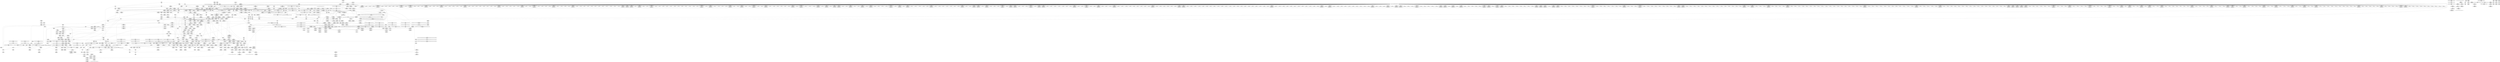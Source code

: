 digraph {
	CE0x56d8f90 [shape=record,shape=Mrecord,label="{CE0x56d8f90|_call_void_mcount()_#3|*SummSink*}"]
	CE0x5670290 [shape=record,shape=Mrecord,label="{CE0x5670290|selinux_inode_getattr:tmp8|security/selinux/hooks.c,2904|*SummSink*}"]
	CE0x56c0d90 [shape=record,shape=Mrecord,label="{CE0x56c0d90|__validate_creds:call|include/linux/cred.h,173|*SummSource*}"]
	CE0x56e9ed0 [shape=record,shape=Mrecord,label="{CE0x56e9ed0|12:_i32,_56:_i8*,_:_CRE_306,307_}"]
	CE0x56e3790 [shape=record,shape=Mrecord,label="{CE0x56e3790|12:_i32,_56:_i8*,_:_CRE_187,188_}"]
	CE0x567a770 [shape=record,shape=Mrecord,label="{CE0x567a770|12:_i32,_56:_i8*,_:_CRE_0,2_|*MultipleSource*|security/selinux/hooks.c,1642|Function::inode_has_perm&Arg::inode::|security/selinux/hooks.c,1611}"]
	CE0x56c4aa0 [shape=record,shape=Mrecord,label="{CE0x56c4aa0|12:_i32,_56:_i8*,_:_CRE_40,48_|*MultipleSource*|security/selinux/hooks.c,1642|Function::inode_has_perm&Arg::inode::|security/selinux/hooks.c,1611}"]
	CE0x56fdee0 [shape=record,shape=Mrecord,label="{CE0x56fdee0|12:_i32,_56:_i8*,_:_CRE_960,968_|*MultipleSource*|security/selinux/hooks.c,1642|Function::inode_has_perm&Arg::inode::|security/selinux/hooks.c,1611}"]
	CE0x565fe30 [shape=record,shape=Mrecord,label="{CE0x565fe30|selinux_inode_getattr:tmp11|security/selinux/hooks.c,2904|*SummSink*}"]
	CE0x5691740 [shape=record,shape=Mrecord,label="{CE0x5691740|_ret_i32_%call8,_!dbg_!27746|security/selinux/hooks.c,2910}"]
	CE0x56dae90 [shape=record,shape=Mrecord,label="{CE0x56dae90|inode_has_perm:bb}"]
	CE0x56f7b90 [shape=record,shape=Mrecord,label="{CE0x56f7b90|12:_i32,_56:_i8*,_:_CRE_832,840_|*MultipleSource*|security/selinux/hooks.c,1642|Function::inode_has_perm&Arg::inode::|security/selinux/hooks.c,1611}"]
	CE0x5684f10 [shape=record,shape=Mrecord,label="{CE0x5684f10|i64_3|*Constant*}"]
	CE0x5693350 [shape=record,shape=Mrecord,label="{CE0x5693350|selinux_inode_getattr:tmp16|security/selinux/hooks.c,2904|*SummSource*}"]
	CE0x56ea720 [shape=record,shape=Mrecord,label="{CE0x56ea720|12:_i32,_56:_i8*,_:_CRE_320,328_|*MultipleSource*|security/selinux/hooks.c,1642|Function::inode_has_perm&Arg::inode::|security/selinux/hooks.c,1611}"]
	CE0x56f0920 [shape=record,shape=Mrecord,label="{CE0x56f0920|12:_i32,_56:_i8*,_:_CRE_569,570_}"]
	CE0x5661140 [shape=record,shape=Mrecord,label="{CE0x5661140|selinux_inode_getattr:bb|*SummSource*}"]
	CE0x56f88b0 [shape=record,shape=Mrecord,label="{CE0x56f88b0|12:_i32,_56:_i8*,_:_CRE_867,868_}"]
	CE0x56d3b20 [shape=record,shape=Mrecord,label="{CE0x56d3b20|path_has_perm:type|security/selinux/hooks.c,1645}"]
	CE0x56e77a0 [shape=record,shape=Mrecord,label="{CE0x56e77a0|12:_i32,_56:_i8*,_:_CRE_273,274_}"]
	CE0x56cf560 [shape=record,shape=Mrecord,label="{CE0x56cf560|104:_%struct.inode*,_:_CRE_308,309_}"]
	CE0x56cb6e0 [shape=record,shape=Mrecord,label="{CE0x56cb6e0|inode_has_perm:tmp4|security/selinux/hooks.c,1609}"]
	CE0x56fd070 [shape=record,shape=Mrecord,label="{CE0x56fd070|12:_i32,_56:_i8*,_:_CRE_928,929_}"]
	CE0x5664890 [shape=record,shape=Mrecord,label="{CE0x5664890|104:_%struct.inode*,_:_CRE_184,185_}"]
	CE0x56d0d00 [shape=record,shape=Mrecord,label="{CE0x56d0d00|inode_has_perm:entry|*SummSource*}"]
	CE0x56bfed0 [shape=record,shape=Mrecord,label="{CE0x56bfed0|inode_has_perm:retval.0}"]
	CE0x56b9180 [shape=record,shape=Mrecord,label="{CE0x56b9180|104:_%struct.inode*,_:_CRE_232,240_|*MultipleSource*|Function::selinux_inode_getattr&Arg::dentry::|*LoadInst*|security/selinux/hooks.c,1642|security/selinux/hooks.c,1642}"]
	CE0x56642f0 [shape=record,shape=Mrecord,label="{CE0x56642f0|104:_%struct.inode*,_:_CRE_178,179_}"]
	CE0x5675a30 [shape=record,shape=Mrecord,label="{CE0x5675a30|i32_0|*Constant*}"]
	CE0x566aba0 [shape=record,shape=Mrecord,label="{CE0x566aba0|i64*_getelementptr_inbounds_(_2_x_i64_,_2_x_i64_*___llvm_gcov_ctr204,_i64_0,_i64_0)|*Constant*|*SummSource*}"]
	CE0x56f8df0 [shape=record,shape=Mrecord,label="{CE0x56f8df0|12:_i32,_56:_i8*,_:_CRE_872,873_}"]
	CE0x56e0f80 [shape=record,shape=Mrecord,label="{CE0x56e0f80|12:_i32,_56:_i8*,_:_CRE_149,150_}"]
	CE0x570d730 [shape=record,shape=Mrecord,label="{CE0x570d730|inode_has_perm:lnot1|security/selinux/hooks.c,1611|*SummSink*}"]
	CE0x567be50 [shape=record,shape=Mrecord,label="{CE0x567be50|i64*_getelementptr_inbounds_(_11_x_i64_,_11_x_i64_*___llvm_gcov_ctr235,_i64_0,_i64_9)|*Constant*}"]
	CE0x567d9e0 [shape=record,shape=Mrecord,label="{CE0x567d9e0|i64*_getelementptr_inbounds_(_2_x_i64_,_2_x_i64_*___llvm_gcov_ctr204,_i64_0,_i64_1)|*Constant*}"]
	CE0x566bd50 [shape=record,shape=Mrecord,label="{CE0x566bd50|i64_4|*Constant*}"]
	CE0x56fdb20 [shape=record,shape=Mrecord,label="{CE0x56fdb20|12:_i32,_56:_i8*,_:_CRE_944,952_|*MultipleSource*|security/selinux/hooks.c,1642|Function::inode_has_perm&Arg::inode::|security/selinux/hooks.c,1611}"]
	CE0x56b7740 [shape=record,shape=Mrecord,label="{CE0x56b7740|104:_%struct.inode*,_:_CRE_197,198_}"]
	CE0x56883e0 [shape=record,shape=Mrecord,label="{CE0x56883e0|selinux_inode_getattr:tmp5|security/selinux/hooks.c,2904|*SummSource*}"]
	CE0x5711220 [shape=record,shape=Mrecord,label="{CE0x5711220|inode_has_perm:tmp10|security/selinux/hooks.c,1611}"]
	CE0x5690010 [shape=record,shape=Mrecord,label="{CE0x5690010|path_has_perm:cred|Function::path_has_perm&Arg::cred::}"]
	CE0x56cabe0 [shape=record,shape=Mrecord,label="{CE0x56cabe0|i64*_getelementptr_inbounds_(_2_x_i64_,_2_x_i64_*___llvm_gcov_ctr204,_i64_0,_i64_1)|*Constant*|*SummSource*}"]
	CE0x56d4580 [shape=record,shape=Mrecord,label="{CE0x56d4580|inode_has_perm:if.then|*SummSink*}"]
	CE0x56e9a10 [shape=record,shape=Mrecord,label="{CE0x56e9a10|12:_i32,_56:_i8*,_:_CRE_302,303_}"]
	CE0x566c070 [shape=record,shape=Mrecord,label="{CE0x566c070|selinux_inode_getattr:tmp9|security/selinux/hooks.c,2904|*SummSource*}"]
	CE0x56c1080 [shape=record,shape=Mrecord,label="{CE0x56c1080|__validate_creds:bb|*SummSink*}"]
	CE0x567c1b0 [shape=record,shape=Mrecord,label="{CE0x567c1b0|i64*_getelementptr_inbounds_(_11_x_i64_,_11_x_i64_*___llvm_gcov_ctr235,_i64_0,_i64_9)|*Constant*|*SummSink*}"]
	CE0x5670c00 [shape=record,shape=Mrecord,label="{CE0x5670c00|i64_0|*Constant*|*SummSink*}"]
	CE0x56710f0 [shape=record,shape=Mrecord,label="{CE0x56710f0|selinux_inode_getattr:path|security/selinux/hooks.c, 2905|*SummSource*}"]
	CE0x56d0b00 [shape=record,shape=Mrecord,label="{CE0x56d0b00|i32_8|*Constant*|*SummSource*}"]
	CE0x56d35f0 [shape=record,shape=Mrecord,label="{CE0x56d35f0|inode_has_perm:adp|Function::inode_has_perm&Arg::adp::|*SummSink*}"]
	CE0x5662d60 [shape=record,shape=Mrecord,label="{CE0x5662d60|104:_%struct.inode*,_:_CRE_155,156_}"]
	CE0x56da4c0 [shape=record,shape=Mrecord,label="{CE0x56da4c0|get_current:tmp4|./arch/x86/include/asm/current.h,14|*SummSink*}"]
	CE0x5660320 [shape=record,shape=Mrecord,label="{CE0x5660320|selinux_inode_getattr:land.lhs.true2|*SummSource*}"]
	CE0x56fb3f0 [shape=record,shape=Mrecord,label="{CE0x56fb3f0|12:_i32,_56:_i8*,_:_CRE_904,905_}"]
	CE0x566cb70 [shape=record,shape=Mrecord,label="{CE0x566cb70|i8*_getelementptr_inbounds_(_45_x_i8_,_45_x_i8_*_.str12,_i32_0,_i32_0)|*Constant*}"]
	CE0x5691c50 [shape=record,shape=Mrecord,label="{CE0x5691c50|get_current:bb}"]
	CE0x56b5f20 [shape=record,shape=Mrecord,label="{CE0x56b5f20|path_has_perm:path1|security/selinux/hooks.c,1646}"]
	CE0x570e000 [shape=record,shape=Mrecord,label="{CE0x570e000|inode_has_perm:conv|security/selinux/hooks.c,1611|*SummSource*}"]
	CE0x56b9540 [shape=record,shape=Mrecord,label="{CE0x56b9540|104:_%struct.inode*,_:_CRE_256,264_|*MultipleSource*|Function::selinux_inode_getattr&Arg::dentry::|*LoadInst*|security/selinux/hooks.c,1642|security/selinux/hooks.c,1642}"]
	CE0x5677940 [shape=record,shape=Mrecord,label="{CE0x5677940|selinux_inode_getattr:if.then|*SummSource*}"]
	CE0x5690940 [shape=record,shape=Mrecord,label="{CE0x5690940|i32_16|*Constant*}"]
	CE0x568eed0 [shape=record,shape=Mrecord,label="{CE0x568eed0|selinux_inode_getattr:mnt|Function::selinux_inode_getattr&Arg::mnt::|*SummSource*}"]
	CE0x56c49d0 [shape=record,shape=Mrecord,label="{CE0x56c49d0|__validate_creds:conv|include/linux/cred.h,173}"]
	CE0x56fa350 [shape=record,shape=Mrecord,label="{CE0x56fa350|12:_i32,_56:_i8*,_:_CRE_890,891_}"]
	CE0x56d1160 [shape=record,shape=Mrecord,label="{CE0x56d1160|inode_has_perm:inode|Function::inode_has_perm&Arg::inode::}"]
	CE0x5671eb0 [shape=record,shape=Mrecord,label="{CE0x5671eb0|i64*_getelementptr_inbounds_(_11_x_i64_,_11_x_i64_*___llvm_gcov_ctr235,_i64_0,_i64_10)|*Constant*}"]
	CE0x56b42c0 [shape=record,shape=Mrecord,label="{CE0x56b42c0|GLOBAL:__invalid_creds|*Constant*|*SummSource*}"]
	CE0x5691330 [shape=record,shape=Mrecord,label="{CE0x5691330|_ret_i32_%call,_!dbg_!27724|security/selinux/hooks.c,1647|*SummSource*}"]
	CE0x56e2240 [shape=record,shape=Mrecord,label="{CE0x56e2240|12:_i32,_56:_i8*,_:_CRE_169,170_}"]
	CE0x56e2ba0 [shape=record,shape=Mrecord,label="{CE0x56e2ba0|12:_i32,_56:_i8*,_:_CRE_179,180_}"]
	CE0x56cdb70 [shape=record,shape=Mrecord,label="{CE0x56cdb70|_call_void_mcount()_#3}"]
	CE0x566cbe0 [shape=record,shape=Mrecord,label="{CE0x566cbe0|i8*_getelementptr_inbounds_(_45_x_i8_,_45_x_i8_*_.str12,_i32_0,_i32_0)|*Constant*|*SummSource*}"]
	CE0x56e0380 [shape=record,shape=Mrecord,label="{CE0x56e0380|GLOBAL:cred_sid|*Constant*}"]
	CE0x56d9a80 [shape=record,shape=Mrecord,label="{CE0x56d9a80|12:_i32,_56:_i8*,_:_CRE_137,138_}"]
	CE0x5671390 [shape=record,shape=Mrecord,label="{CE0x5671390|selinux_inode_getattr:entry}"]
	CE0x56b9670 [shape=record,shape=Mrecord,label="{CE0x56b9670|104:_%struct.inode*,_:_CRE_264,272_|*MultipleSource*|Function::selinux_inode_getattr&Arg::dentry::|*LoadInst*|security/selinux/hooks.c,1642|security/selinux/hooks.c,1642}"]
	CE0x570b7a0 [shape=record,shape=Mrecord,label="{CE0x570b7a0|inode_has_perm:tmp19|security/selinux/hooks.c,1618|*SummSource*}"]
	CE0x56f0330 [shape=record,shape=Mrecord,label="{CE0x56f0330|12:_i32,_56:_i8*,_:_CRE_564,565_}"]
	CE0x5659290 [shape=record,shape=Mrecord,label="{CE0x5659290|_call_void_mcount()_#3|*SummSink*}"]
	CE0x569a3e0 [shape=record,shape=Mrecord,label="{CE0x569a3e0|selinux_inode_getattr:bb}"]
	CE0x56f2a60 [shape=record,shape=Mrecord,label="{CE0x56f2a60|12:_i32,_56:_i8*,_:_CRE_597,598_}"]
	CE0x567b790 [shape=record,shape=Mrecord,label="{CE0x567b790|12:_i32,_56:_i8*,_:_CRE_96,104_|*MultipleSource*|security/selinux/hooks.c,1642|Function::inode_has_perm&Arg::inode::|security/selinux/hooks.c,1611}"]
	CE0x56da380 [shape=record,shape=Mrecord,label="{CE0x56da380|12:_i32,_56:_i8*,_:_CRE_147,148_}"]
	CE0x5687b00 [shape=record,shape=Mrecord,label="{CE0x5687b00|selinux_inode_getattr:tmp1|*SummSink*}"]
	CE0x56d22c0 [shape=record,shape=Mrecord,label="{CE0x56d22c0|__validate_creds:tmp8|include/linux/cred.h,175|*SummSink*}"]
	CE0x56f6dc0 [shape=record,shape=Mrecord,label="{CE0x56f6dc0|12:_i32,_56:_i8*,_:_CRE_768,776_|*MultipleSource*|security/selinux/hooks.c,1642|Function::inode_has_perm&Arg::inode::|security/selinux/hooks.c,1611}"]
	CE0x56cba20 [shape=record,shape=Mrecord,label="{CE0x56cba20|path_has_perm:tmp}"]
	CE0x56cc620 [shape=record,shape=Mrecord,label="{CE0x56cc620|104:_%struct.inode*,_:_CRE_91,92_}"]
	CE0x56f12a0 [shape=record,shape=Mrecord,label="{CE0x56f12a0|12:_i32,_56:_i8*,_:_CRE_577,578_}"]
	CE0x56f5df0 [shape=record,shape=Mrecord,label="{CE0x56f5df0|12:_i32,_56:_i8*,_:_CRE_696,704_|*MultipleSource*|security/selinux/hooks.c,1642|Function::inode_has_perm&Arg::inode::|security/selinux/hooks.c,1611}"]
	CE0x56f2cc0 [shape=record,shape=Mrecord,label="{CE0x56f2cc0|12:_i32,_56:_i8*,_:_CRE_599,600_}"]
	CE0x56db200 [shape=record,shape=Mrecord,label="{CE0x56db200|__validate_creds:file|Function::__validate_creds&Arg::file::}"]
	CE0x56ea850 [shape=record,shape=Mrecord,label="{CE0x56ea850|12:_i32,_56:_i8*,_:_CRE_328,336_|*MultipleSource*|security/selinux/hooks.c,1642|Function::inode_has_perm&Arg::inode::|security/selinux/hooks.c,1611}"]
	CE0x56c7fe0 [shape=record,shape=Mrecord,label="{CE0x56c7fe0|cred_sid:tmp1|*SummSource*}"]
	CE0x56cc700 [shape=record,shape=Mrecord,label="{CE0x56cc700|104:_%struct.inode*,_:_CRE_93,94_}"]
	CE0x56c87e0 [shape=record,shape=Mrecord,label="{CE0x56c87e0|inode_has_perm:return}"]
	CE0x5665760 [shape=record,shape=Mrecord,label="{CE0x5665760|path_has_perm:tmp2|*SummSink*}"]
	CE0x5664a70 [shape=record,shape=Mrecord,label="{CE0x5664a70|104:_%struct.inode*,_:_CRE_186,187_}"]
	CE0x56ec8b0 [shape=record,shape=Mrecord,label="{CE0x56ec8b0|12:_i32,_56:_i8*,_:_CRE_464,472_|*MultipleSource*|security/selinux/hooks.c,1642|Function::inode_has_perm&Arg::inode::|security/selinux/hooks.c,1611}"]
	CE0x56fe8e0 [shape=record,shape=Mrecord,label="{CE0x56fe8e0|12:_i32,_56:_i8*,_:_CRE_980,981_}"]
	CE0x57044c0 [shape=record,shape=Mrecord,label="{CE0x57044c0|inode_has_perm:i_security|security/selinux/hooks.c,1615|*SummSink*}"]
	CE0x570a220 [shape=record,shape=Mrecord,label="{CE0x570a220|__validate_creds:tmp6|include/linux/cred.h,174|*SummSink*}"]
	CE0x5684980 [shape=record,shape=Mrecord,label="{CE0x5684980|__validate_creds:if.end|*SummSink*}"]
	CE0x56f9640 [shape=record,shape=Mrecord,label="{CE0x56f9640|12:_i32,_56:_i8*,_:_CRE_879,880_}"]
	CE0x570de00 [shape=record,shape=Mrecord,label="{CE0x570de00|inode_has_perm:lnot.ext|security/selinux/hooks.c,1611|*SummSink*}"]
	CE0x56d4930 [shape=record,shape=Mrecord,label="{CE0x56d4930|inode_has_perm:if.then}"]
	CE0x56e5e80 [shape=record,shape=Mrecord,label="{CE0x56e5e80|12:_i32,_56:_i8*,_:_CRE_251,252_}"]
	CE0x567f2d0 [shape=record,shape=Mrecord,label="{CE0x567f2d0|path_has_perm:bb|*SummSink*}"]
	CE0x5726f60 [shape=record,shape=Mrecord,label="{CE0x5726f60|inode_has_perm:tmp16|security/selinux/hooks.c,1615|*SummSink*}"]
	CE0x56dd670 [shape=record,shape=Mrecord,label="{CE0x56dd670|12:_i32,_56:_i8*,_:_CRE_56,64_|*MultipleSource*|security/selinux/hooks.c,1642|Function::inode_has_perm&Arg::inode::|security/selinux/hooks.c,1611}"]
	CE0x5667a40 [shape=record,shape=Mrecord,label="{CE0x5667a40|path_has_perm:dentry|security/selinux/hooks.c,1642|*SummSink*}"]
	CE0x568b0e0 [shape=record,shape=Mrecord,label="{CE0x568b0e0|selinux_inode_getattr:tmp5|security/selinux/hooks.c,2904}"]
	CE0x56f8730 [shape=record,shape=Mrecord,label="{CE0x56f8730|12:_i32,_56:_i8*,_:_CRE_866,867_}"]
	CE0x56eceb0 [shape=record,shape=Mrecord,label="{CE0x56eceb0|12:_i32,_56:_i8*,_:_CRE_474,475_}"]
	CE0x56bdaa0 [shape=record,shape=Mrecord,label="{CE0x56bdaa0|i32_(i32,_i32,_i16,_i32,_%struct.common_audit_data*)*_bitcast_(i32_(i32,_i32,_i16,_i32,_%struct.common_audit_data.495*)*_avc_has_perm_to_i32_(i32,_i32,_i16,_i32,_%struct.common_audit_data*)*)|*Constant*|*SummSource*}"]
	CE0x56ca4f0 [shape=record,shape=Mrecord,label="{CE0x56ca4f0|__validate_creds:expval|include/linux/cred.h,173|*SummSource*}"]
	CE0x56fc230 [shape=record,shape=Mrecord,label="{CE0x56fc230|12:_i32,_56:_i8*,_:_CRE_916,917_}"]
	CE0x56e1700 [shape=record,shape=Mrecord,label="{CE0x56e1700|12:_i32,_56:_i8*,_:_CRE_157,158_}"]
	CE0x567b5a0 [shape=record,shape=Mrecord,label="{CE0x567b5a0|12:_i32,_56:_i8*,_:_CRE_88,96_|*MultipleSource*|security/selinux/hooks.c,1642|Function::inode_has_perm&Arg::inode::|security/selinux/hooks.c,1611}"]
	CE0x56cf980 [shape=record,shape=Mrecord,label="{CE0x56cf980|104:_%struct.inode*,_:_CRE_313,314_}"]
	CE0x567dc70 [shape=record,shape=Mrecord,label="{CE0x567dc70|path_has_perm:ad|security/selinux/hooks.c, 1643|*SummSink*}"]
	CE0x56fb2c0 [shape=record,shape=Mrecord,label="{CE0x56fb2c0|12:_i32,_56:_i8*,_:_CRE_903,904_}"]
	CE0x56edb00 [shape=record,shape=Mrecord,label="{CE0x56edb00|12:_i32,_56:_i8*,_:_CRE_485,486_}"]
	CE0x5660ea0 [shape=record,shape=Mrecord,label="{CE0x5660ea0|i64_1|*Constant*|*SummSource*}"]
	CE0x5683d30 [shape=record,shape=Mrecord,label="{CE0x5683d30|__validate_creds:tmp5|include/linux/cred.h,173|*SummSource*}"]
	CE0x56d4370 [shape=record,shape=Mrecord,label="{CE0x56d4370|path_has_perm:u|security/selinux/hooks.c,1646|*SummSink*}"]
	CE0x5690f80 [shape=record,shape=Mrecord,label="{CE0x5690f80|path_has_perm:av|Function::path_has_perm&Arg::av::}"]
	CE0x56e2c90 [shape=record,shape=Mrecord,label="{CE0x56e2c90|12:_i32,_56:_i8*,_:_CRE_180,181_}"]
	CE0x566d190 [shape=record,shape=Mrecord,label="{CE0x566d190|path_has_perm:call|security/selinux/hooks.c,1647}"]
	CE0x56858e0 [shape=record,shape=Mrecord,label="{CE0x56858e0|selinux_inode_getattr:tmp|*SummSource*}"]
	CE0x5735220 [shape=record,shape=Mrecord,label="{CE0x5735220|cred_sid:tmp5|security/selinux/hooks.c,196|*SummSink*}"]
	CE0x5681040 [shape=record,shape=Mrecord,label="{CE0x5681040|i64*_getelementptr_inbounds_(_11_x_i64_,_11_x_i64_*___llvm_gcov_ctr235,_i64_0,_i64_1)|*Constant*|*SummSink*}"]
	CE0x56dcf00 [shape=record,shape=Mrecord,label="{CE0x56dcf00|12:_i32,_56:_i8*,_:_CRE_24,32_|*MultipleSource*|security/selinux/hooks.c,1642|Function::inode_has_perm&Arg::inode::|security/selinux/hooks.c,1611}"]
	CE0x56b8730 [shape=record,shape=Mrecord,label="{CE0x56b8730|104:_%struct.inode*,_:_CRE_214,215_}"]
	CE0x56b8fa0 [shape=record,shape=Mrecord,label="{CE0x56b8fa0|104:_%struct.inode*,_:_CRE_223,224_}"]
	CE0x56b5f90 [shape=record,shape=Mrecord,label="{CE0x56b5f90|path_has_perm:path1|security/selinux/hooks.c,1646|*SummSource*}"]
	CE0x568e840 [shape=record,shape=Mrecord,label="{CE0x568e840|selinux_inode_getattr:mnt7|security/selinux/hooks.c,2908}"]
	CE0x56fcce0 [shape=record,shape=Mrecord,label="{CE0x56fcce0|12:_i32,_56:_i8*,_:_CRE_925,926_}"]
	CE0x57104d0 [shape=record,shape=Mrecord,label="{CE0x57104d0|inode_has_perm:tmp9|security/selinux/hooks.c,1611|*SummSource*}"]
	CE0x56f69c0 [shape=record,shape=Mrecord,label="{CE0x56f69c0|12:_i32,_56:_i8*,_:_CRE_752,756_|*MultipleSource*|security/selinux/hooks.c,1642|Function::inode_has_perm&Arg::inode::|security/selinux/hooks.c,1611}"]
	CE0x5685dc0 [shape=record,shape=Mrecord,label="{CE0x5685dc0|i64*_getelementptr_inbounds_(_11_x_i64_,_11_x_i64_*___llvm_gcov_ctr235,_i64_0,_i64_8)|*Constant*}"]
	CE0x5695290 [shape=record,shape=Mrecord,label="{CE0x5695290|GLOBAL:__validate_creds|*Constant*|*SummSink*}"]
	CE0x567cb40 [shape=record,shape=Mrecord,label="{CE0x567cb40|selinux_inode_getattr:tmp18|security/selinux/hooks.c,2904|*SummSource*}"]
	CE0x56cbe80 [shape=record,shape=Mrecord,label="{CE0x56cbe80|104:_%struct.inode*,_:_CRE_72,80_|*MultipleSource*|Function::selinux_inode_getattr&Arg::dentry::|*LoadInst*|security/selinux/hooks.c,1642|security/selinux/hooks.c,1642}"]
	CE0x56d08d0 [shape=record,shape=Mrecord,label="{CE0x56d08d0|i64_16|*Constant*|*SummSink*}"]
	CE0x56d9ed0 [shape=record,shape=Mrecord,label="{CE0x56d9ed0|12:_i32,_56:_i8*,_:_CRE_142,143_}"]
	CE0x56e4870 [shape=record,shape=Mrecord,label="{CE0x56e4870|12:_i32,_56:_i8*,_:_CRE_205,206_}"]
	CE0x56d53c0 [shape=record,shape=Mrecord,label="{CE0x56d53c0|i64*_getelementptr_inbounds_(_5_x_i64_,_5_x_i64_*___llvm_gcov_ctr155,_i64_0,_i64_0)|*Constant*|*SummSink*}"]
	CE0x56eef80 [shape=record,shape=Mrecord,label="{CE0x56eef80|12:_i32,_56:_i8*,_:_CRE_540,544_|*MultipleSource*|security/selinux/hooks.c,1642|Function::inode_has_perm&Arg::inode::|security/selinux/hooks.c,1611}"]
	CE0x568e3a0 [shape=record,shape=Mrecord,label="{CE0x568e3a0|selinux_inode_getattr:dentry|Function::selinux_inode_getattr&Arg::dentry::|*SummSink*}"]
	CE0x568c740 [shape=record,shape=Mrecord,label="{CE0x568c740|selinux_inode_getattr:cred4|security/selinux/hooks.c,2904}"]
	CE0x56706a0 [shape=record,shape=Mrecord,label="{CE0x56706a0|selinux_inode_getattr:entry|*SummSink*}"]
	CE0x5663e40 [shape=record,shape=Mrecord,label="{CE0x5663e40|104:_%struct.inode*,_:_CRE_173,174_}"]
	CE0x56f0de0 [shape=record,shape=Mrecord,label="{CE0x56f0de0|12:_i32,_56:_i8*,_:_CRE_573,574_}"]
	CE0x56f2340 [shape=record,shape=Mrecord,label="{CE0x56f2340|12:_i32,_56:_i8*,_:_CRE_591,592_}"]
	CE0x56e59d0 [shape=record,shape=Mrecord,label="{CE0x56e59d0|12:_i32,_56:_i8*,_:_CRE_246,247_}"]
	CE0x570ac10 [shape=record,shape=Mrecord,label="{CE0x570ac10|GLOBAL:__invalid_creds|*Constant*}"]
	CE0x56fee40 [shape=record,shape=Mrecord,label="{CE0x56fee40|12:_i32,_56:_i8*,_:_CRE_988,992_|*MultipleSource*|security/selinux/hooks.c,1642|Function::inode_has_perm&Arg::inode::|security/selinux/hooks.c,1611}"]
	CE0x566d920 [shape=record,shape=Mrecord,label="{CE0x566d920|selinux_inode_getattr:call3|security/selinux/hooks.c,2904}"]
	CE0x56b4330 [shape=record,shape=Mrecord,label="{CE0x56b4330|_call_void___invalid_creds(%struct.cred*_%cred,_i8*_%file,_i32_%line)_#10,_!dbg_!27721|include/linux/cred.h,174|*SummSink*}"]
	CE0x5668250 [shape=record,shape=Mrecord,label="{CE0x5668250|inode_has_perm:tmp5|security/selinux/hooks.c,1609|*SummSource*}"]
	CE0x56cef20 [shape=record,shape=Mrecord,label="{CE0x56cef20|104:_%struct.inode*,_:_CRE_304,305_}"]
	CE0x56837f0 [shape=record,shape=Mrecord,label="{CE0x56837f0|i64_2|*Constant*|*SummSource*}"]
	CE0x56c64a0 [shape=record,shape=Mrecord,label="{CE0x56c64a0|inode_has_perm:tmp}"]
	CE0x57038b0 [shape=record,shape=Mrecord,label="{CE0x57038b0|cred_sid:cred|Function::cred_sid&Arg::cred::|*SummSource*}"]
	CE0x5727590 [shape=record,shape=Mrecord,label="{CE0x5727590|i32_3|*Constant*|*SummSource*}"]
	CE0x56e2060 [shape=record,shape=Mrecord,label="{CE0x56e2060|12:_i32,_56:_i8*,_:_CRE_167,168_}"]
	CE0x5737180 [shape=record,shape=Mrecord,label="{CE0x5737180|VOIDTB_TE:_CE_8,16_|Function::selinux_inode_getattr&Arg::mnt::}"]
	CE0x56eb0b0 [shape=record,shape=Mrecord,label="{CE0x56eb0b0|12:_i32,_56:_i8*,_:_CRE_360,376_|*MultipleSource*|security/selinux/hooks.c,1642|Function::inode_has_perm&Arg::inode::|security/selinux/hooks.c,1611}"]
	CE0x56cd300 [shape=record,shape=Mrecord,label="{CE0x56cd300|104:_%struct.inode*,_:_CRE_150,151_}"]
	CE0x5687060 [shape=record,shape=Mrecord,label="{CE0x5687060|i32_1|*Constant*|*SummSink*}"]
	CE0x56ff630 [shape=record,shape=Mrecord,label="{CE0x56ff630|inode_has_perm:tmp6|*LoadInst*|security/selinux/hooks.c,1611|*SummSource*}"]
	CE0x56b6870 [shape=record,shape=Mrecord,label="{CE0x56b6870|path_has_perm:tmp7|security/selinux/hooks.c,1646|*SummSource*}"]
	CE0x566f590 [shape=record,shape=Mrecord,label="{CE0x566f590|selinux_inode_getattr:path|security/selinux/hooks.c, 2905}"]
	CE0x5734c70 [shape=record,shape=Mrecord,label="{CE0x5734c70|cred_sid:tmp4|*LoadInst*|security/selinux/hooks.c,196|*SummSource*}"]
	CE0x56884f0 [shape=record,shape=Mrecord,label="{CE0x56884f0|selinux_inode_getattr:tmp6|security/selinux/hooks.c,2904}"]
	CE0x56b7fb0 [shape=record,shape=Mrecord,label="{CE0x56b7fb0|104:_%struct.inode*,_:_CRE_206,207_}"]
	CE0x56b1ab0 [shape=record,shape=Mrecord,label="{CE0x56b1ab0|_call_void_mcount()_#3}"]
	CE0x5673a90 [shape=record,shape=Mrecord,label="{CE0x5673a90|i8*_getelementptr_inbounds_(_25_x_i8_,_25_x_i8_*_.str3,_i32_0,_i32_0)|*Constant*}"]
	CE0x56f1c20 [shape=record,shape=Mrecord,label="{CE0x56f1c20|12:_i32,_56:_i8*,_:_CRE_585,586_}"]
	CE0x567c650 [shape=record,shape=Mrecord,label="{CE0x567c650|selinux_inode_getattr:tmp17|security/selinux/hooks.c,2904|*SummSink*}"]
	CE0x56c6710 [shape=record,shape=Mrecord,label="{CE0x56c6710|__validate_creds:lnot1|include/linux/cred.h,173}"]
	CE0x56f5560 [shape=record,shape=Mrecord,label="{CE0x56f5560|12:_i32,_56:_i8*,_:_CRE_672,680_|*MultipleSource*|security/selinux/hooks.c,1642|Function::inode_has_perm&Arg::inode::|security/selinux/hooks.c,1611}"]
	CE0x56fb780 [shape=record,shape=Mrecord,label="{CE0x56fb780|12:_i32,_56:_i8*,_:_CRE_907,908_}"]
	CE0x5697a30 [shape=record,shape=Mrecord,label="{CE0x5697a30|__validate_creds:call|include/linux/cred.h,173|*SummSink*}"]
	CE0x56b9d20 [shape=record,shape=Mrecord,label="{CE0x56b9d20|i1_true|*Constant*}"]
	CE0x568cd70 [shape=record,shape=Mrecord,label="{CE0x568cd70|selinux_inode_getattr:tmp21|security/selinux/hooks.c,2904}"]
	CE0x566a0c0 [shape=record,shape=Mrecord,label="{CE0x566a0c0|inode_has_perm:do.end|*SummSource*}"]
	CE0x567c020 [shape=record,shape=Mrecord,label="{CE0x567c020|i64*_getelementptr_inbounds_(_11_x_i64_,_11_x_i64_*___llvm_gcov_ctr235,_i64_0,_i64_9)|*Constant*|*SummSource*}"]
	CE0x56b7b00 [shape=record,shape=Mrecord,label="{CE0x56b7b00|104:_%struct.inode*,_:_CRE_201,202_}"]
	CE0x56eaae0 [shape=record,shape=Mrecord,label="{CE0x56eaae0|12:_i32,_56:_i8*,_:_CRE_336,344_|*MultipleSource*|security/selinux/hooks.c,1642|Function::inode_has_perm&Arg::inode::|security/selinux/hooks.c,1611}"]
	CE0x56e9420 [shape=record,shape=Mrecord,label="{CE0x56e9420|12:_i32,_56:_i8*,_:_CRE_297,298_}"]
	"CONST[source:0(mediator),value:2(dynamic)][purpose:{object}][SnkIdx:1]"
	CE0x56e1520 [shape=record,shape=Mrecord,label="{CE0x56e1520|12:_i32,_56:_i8*,_:_CRE_155,156_}"]
	CE0x5668d70 [shape=record,shape=Mrecord,label="{CE0x5668d70|get_current:tmp2|*SummSource*}"]
	CE0x5727700 [shape=record,shape=Mrecord,label="{CE0x5727700|i32_3|*Constant*|*SummSink*}"]
	CE0x56f5990 [shape=record,shape=Mrecord,label="{CE0x56f5990|12:_i32,_56:_i8*,_:_CRE_684,688_|*MultipleSource*|security/selinux/hooks.c,1642|Function::inode_has_perm&Arg::inode::|security/selinux/hooks.c,1611}"]
	CE0x567c8e0 [shape=record,shape=Mrecord,label="{CE0x567c8e0|selinux_inode_getattr:tmp18|security/selinux/hooks.c,2904}"]
	CE0x5696950 [shape=record,shape=Mrecord,label="{CE0x5696950|_call_void_mcount()_#3|*SummSource*}"]
	CE0x56b7bf0 [shape=record,shape=Mrecord,label="{CE0x56b7bf0|104:_%struct.inode*,_:_CRE_202,203_}"]
	CE0x56e7ff0 [shape=record,shape=Mrecord,label="{CE0x56e7ff0|12:_i32,_56:_i8*,_:_CRE_280,281_}"]
	CE0x56c09c0 [shape=record,shape=Mrecord,label="{CE0x56c09c0|__validate_creds:if.then}"]
	CE0x57110b0 [shape=record,shape=Mrecord,label="{CE0x57110b0|inode_has_perm:tmp9|security/selinux/hooks.c,1611|*SummSink*}"]
	CE0x56d55a0 [shape=record,shape=Mrecord,label="{CE0x56d55a0|inode_has_perm:tmp2}"]
	CE0x56982d0 [shape=record,shape=Mrecord,label="{CE0x56982d0|cred_sid:tmp2|*SummSink*}"]
	CE0x570aef0 [shape=record,shape=Mrecord,label="{CE0x570aef0|inode_has_perm:retval.0|*SummSource*}"]
	CE0x56e3430 [shape=record,shape=Mrecord,label="{CE0x56e3430|__validate_creds:lnot.ext|include/linux/cred.h,173|*SummSource*}"]
	CE0x5663c60 [shape=record,shape=Mrecord,label="{CE0x5663c60|104:_%struct.inode*,_:_CRE_171,172_}"]
	CE0x56ca3d0 [shape=record,shape=Mrecord,label="{CE0x56ca3d0|__validate_creds:expval|include/linux/cred.h,173|*SummSink*}"]
	CE0x56ea390 [shape=record,shape=Mrecord,label="{CE0x56ea390|12:_i32,_56:_i8*,_:_CRE_310,311_}"]
	CE0x56cf110 [shape=record,shape=Mrecord,label="{CE0x56cf110|104:_%struct.inode*,_:_CRE_305,306_}"]
	CE0x56f3180 [shape=record,shape=Mrecord,label="{CE0x56f3180|12:_i32,_56:_i8*,_:_CRE_603,604_}"]
	CE0x56bffd0 [shape=record,shape=Mrecord,label="{CE0x56bffd0|inode_has_perm:tmp19|security/selinux/hooks.c,1618|*SummSink*}"]
	CE0x56f0590 [shape=record,shape=Mrecord,label="{CE0x56f0590|12:_i32,_56:_i8*,_:_CRE_566,567_}"]
	CE0x567ea70 [shape=record,shape=Mrecord,label="{CE0x567ea70|selinux_inode_getattr:tmp12|security/selinux/hooks.c,2904|*SummSink*}"]
	CE0x56e8d00 [shape=record,shape=Mrecord,label="{CE0x56e8d00|12:_i32,_56:_i8*,_:_CRE_291,292_}"]
	CE0x56f3770 [shape=record,shape=Mrecord,label="{CE0x56f3770|12:_i32,_56:_i8*,_:_CRE_608,609_}"]
	CE0x56ecab0 [shape=record,shape=Mrecord,label="{CE0x56ecab0|12:_i32,_56:_i8*,_:_CRE_472,473_}"]
	CE0x56c5760 [shape=record,shape=Mrecord,label="{CE0x56c5760|GLOBAL:llvm.expect.i64|*Constant*}"]
	CE0x56f7f60 [shape=record,shape=Mrecord,label="{CE0x56f7f60|12:_i32,_56:_i8*,_:_CRE_848,856_|*MultipleSource*|security/selinux/hooks.c,1642|Function::inode_has_perm&Arg::inode::|security/selinux/hooks.c,1611}"]
	CE0x5712270 [shape=record,shape=Mrecord,label="{CE0x5712270|inode_has_perm:tmp11|security/selinux/hooks.c,1612|*SummSink*}"]
	CE0x56edc30 [shape=record,shape=Mrecord,label="{CE0x56edc30|12:_i32,_56:_i8*,_:_CRE_486,487_}"]
	"CONST[source:0(mediator),value:2(dynamic)][purpose:{subject}][SnkIdx:0]"
	CE0x56e3a60 [shape=record,shape=Mrecord,label="{CE0x56e3a60|12:_i32,_56:_i8*,_:_CRE_190,191_}"]
	CE0x56e85e0 [shape=record,shape=Mrecord,label="{CE0x56e85e0|12:_i32,_56:_i8*,_:_CRE_285,286_}"]
	CE0x56e2d80 [shape=record,shape=Mrecord,label="{CE0x56e2d80|12:_i32,_56:_i8*,_:_CRE_181,182_}"]
	CE0x695d1d0 [shape=record,shape=Mrecord,label="{CE0x695d1d0|selinux_inode_getattr:tmp1}"]
	CE0x56f32b0 [shape=record,shape=Mrecord,label="{CE0x56f32b0|12:_i32,_56:_i8*,_:_CRE_604,605_}"]
	CE0x56b4530 [shape=record,shape=Mrecord,label="{CE0x56b4530|GLOBAL:__invalid_creds|*Constant*|*SummSink*}"]
	CE0x56be860 [shape=record,shape=Mrecord,label="{CE0x56be860|avc_has_perm:tsid|Function::avc_has_perm&Arg::tsid::|*SummSource*}"]
	CE0x56de370 [shape=record,shape=Mrecord,label="{CE0x56de370|cred_sid:tmp|*SummSource*}"]
	CE0x56d9540 [shape=record,shape=Mrecord,label="{CE0x56d9540|12:_i32,_56:_i8*,_:_CRE_120,128_|*MultipleSource*|security/selinux/hooks.c,1642|Function::inode_has_perm&Arg::inode::|security/selinux/hooks.c,1611}"]
	CE0x56700b0 [shape=record,shape=Mrecord,label="{CE0x56700b0|0:_i8,_:_GCMR_selinux_inode_getattr.__warned_internal_global_i8_0,_section_.data.unlikely_,_align_1:_elem_0:default:}"]
	CE0x56f1630 [shape=record,shape=Mrecord,label="{CE0x56f1630|12:_i32,_56:_i8*,_:_CRE_580,581_}"]
	CE0x56e8970 [shape=record,shape=Mrecord,label="{CE0x56e8970|12:_i32,_56:_i8*,_:_CRE_288,289_}"]
	CE0x56f40f0 [shape=record,shape=Mrecord,label="{CE0x56f40f0|12:_i32,_56:_i8*,_:_CRE_616,617_}"]
	CE0x5698de0 [shape=record,shape=Mrecord,label="{CE0x5698de0|__validate_creds:entry|*SummSource*}"]
	CE0x56d51c0 [shape=record,shape=Mrecord,label="{CE0x56d51c0|i64*_getelementptr_inbounds_(_5_x_i64_,_5_x_i64_*___llvm_gcov_ctr155,_i64_0,_i64_0)|*Constant*}"]
	CE0x5705a90 [shape=record,shape=Mrecord,label="{CE0x5705a90|inode_has_perm:tmp13|security/selinux/hooks.c,1614|*SummSource*}"]
	CE0x56fa220 [shape=record,shape=Mrecord,label="{CE0x56fa220|12:_i32,_56:_i8*,_:_CRE_889,890_}"]
	CE0x56b9410 [shape=record,shape=Mrecord,label="{CE0x56b9410|104:_%struct.inode*,_:_CRE_248,256_|*MultipleSource*|Function::selinux_inode_getattr&Arg::dentry::|*LoadInst*|security/selinux/hooks.c,1642|security/selinux/hooks.c,1642}"]
	CE0x56f4f60 [shape=record,shape=Mrecord,label="{CE0x56f4f60|12:_i32,_56:_i8*,_:_CRE_648,656_|*MultipleSource*|security/selinux/hooks.c,1642|Function::inode_has_perm&Arg::inode::|security/selinux/hooks.c,1611}"]
	CE0x5669da0 [shape=record,shape=Mrecord,label="{CE0x5669da0|selinux_inode_getattr:tmp13|security/selinux/hooks.c,2904}"]
	CE0x56d5db0 [shape=record,shape=Mrecord,label="{CE0x56d5db0|__validate_creds:cred|Function::__validate_creds&Arg::cred::|*SummSink*}"]
	CE0x56935f0 [shape=record,shape=Mrecord,label="{CE0x56935f0|i8_1|*Constant*}"]
	CE0x5670710 [shape=record,shape=Mrecord,label="{CE0x5670710|get_current:tmp1}"]
	CE0x56d9d80 [shape=record,shape=Mrecord,label="{CE0x56d9d80|12:_i32,_56:_i8*,_:_CRE_139,140_}"]
	CE0x56e7ec0 [shape=record,shape=Mrecord,label="{CE0x56e7ec0|12:_i32,_56:_i8*,_:_CRE_279,280_}"]
	CE0x570db60 [shape=record,shape=Mrecord,label="{CE0x570db60|inode_has_perm:lnot.ext|security/selinux/hooks.c,1611}"]
	CE0x56b8a00 [shape=record,shape=Mrecord,label="{CE0x56b8a00|104:_%struct.inode*,_:_CRE_217,218_}"]
	CE0x56e41e0 [shape=record,shape=Mrecord,label="{CE0x56e41e0|12:_i32,_56:_i8*,_:_CRE_198,199_}"]
	CE0x56683a0 [shape=record,shape=Mrecord,label="{CE0x56683a0|inode_has_perm:tmp5|security/selinux/hooks.c,1609|*SummSink*}"]
	CE0x56e3c40 [shape=record,shape=Mrecord,label="{CE0x56e3c40|12:_i32,_56:_i8*,_:_CRE_192,193_}"]
	CE0x56d1050 [shape=record,shape=Mrecord,label="{CE0x56d1050|inode_has_perm:cred|Function::inode_has_perm&Arg::cred::|*SummSink*}"]
	CE0x56e19d0 [shape=record,shape=Mrecord,label="{CE0x56e19d0|12:_i32,_56:_i8*,_:_CRE_160,161_}"]
	CE0x5711460 [shape=record,shape=Mrecord,label="{CE0x5711460|inode_has_perm:tmp10|security/selinux/hooks.c,1611|*SummSource*}"]
	CE0x5711aa0 [shape=record,shape=Mrecord,label="{CE0x5711aa0|i64*_getelementptr_inbounds_(_8_x_i64_,_8_x_i64_*___llvm_gcov_ctr154,_i64_0,_i64_5)|*Constant*|*SummSource*}"]
	CE0x56ef3e0 [shape=record,shape=Mrecord,label="{CE0x56ef3e0|12:_i32,_56:_i8*,_:_CRE_552,553_}"]
	CE0x56db7b0 [shape=record,shape=Mrecord,label="{CE0x56db7b0|i32_22|*Constant*}"]
	CE0x566e410 [shape=record,shape=Mrecord,label="{CE0x566e410|GLOBAL:get_current|*Constant*|*SummSink*}"]
	CE0x56fc490 [shape=record,shape=Mrecord,label="{CE0x56fc490|12:_i32,_56:_i8*,_:_CRE_918,919_}"]
	CE0x56b70b0 [shape=record,shape=Mrecord,label="{CE0x56b70b0|104:_%struct.inode*,_:_CRE_190,191_}"]
	CE0x56ed3e0 [shape=record,shape=Mrecord,label="{CE0x56ed3e0|12:_i32,_56:_i8*,_:_CRE_479,480_}"]
	CE0x56d8da0 [shape=record,shape=Mrecord,label="{CE0x56d8da0|__validate_creds:if.end}"]
	CE0x5671580 [shape=record,shape=Mrecord,label="{CE0x5671580|selinux_inode_getattr:do.body}"]
	CE0x5659380 [shape=record,shape=Mrecord,label="{CE0x5659380|selinux_inode_getattr:call|security/selinux/hooks.c,2904}"]
	CE0x56ca890 [shape=record,shape=Mrecord,label="{CE0x56ca890|12:_i32,_56:_i8*,_:_CRE_76,80_|*MultipleSource*|security/selinux/hooks.c,1642|Function::inode_has_perm&Arg::inode::|security/selinux/hooks.c,1611}"]
	CE0x56c6300 [shape=record,shape=Mrecord,label="{CE0x56c6300|i64*_getelementptr_inbounds_(_8_x_i64_,_8_x_i64_*___llvm_gcov_ctr154,_i64_0,_i64_0)|*Constant*|*SummSink*}"]
	CE0x5710010 [shape=record,shape=Mrecord,label="{CE0x5710010|GLOBAL:__llvm_gcov_ctr154|Global_var:__llvm_gcov_ctr154|*SummSink*}"]
	CE0x56f3510 [shape=record,shape=Mrecord,label="{CE0x56f3510|12:_i32,_56:_i8*,_:_CRE_606,607_}"]
	CE0x5670120 [shape=record,shape=Mrecord,label="{CE0x5670120|selinux_inode_getattr:tmp8|security/selinux/hooks.c,2904|*SummSource*}"]
	CE0x567d610 [shape=record,shape=Mrecord,label="{CE0x567d610|%struct.task_struct*_(%struct.task_struct**)*_asm_movq_%gs:$_1:P_,$0_,_r,im,_dirflag_,_fpsr_,_flags_|*SummSink*}"]
	CE0x56679d0 [shape=record,shape=Mrecord,label="{CE0x56679d0|path_has_perm:tmp4|*LoadInst*|security/selinux/hooks.c,1642}"]
	CE0x56d2c80 [shape=record,shape=Mrecord,label="{CE0x56d2c80|cred_sid:bb}"]
	CE0x570e9b0 [shape=record,shape=Mrecord,label="{CE0x570e9b0|inode_has_perm:expval|security/selinux/hooks.c,1611}"]
	CE0x56e0070 [shape=record,shape=Mrecord,label="{CE0x56e0070|inode_has_perm:call|security/selinux/hooks.c,1614}"]
	CE0x56f1500 [shape=record,shape=Mrecord,label="{CE0x56f1500|12:_i32,_56:_i8*,_:_CRE_579,580_}"]
	CE0x56f1890 [shape=record,shape=Mrecord,label="{CE0x56f1890|12:_i32,_56:_i8*,_:_CRE_582,583_}"]
	CE0x56b4ae0 [shape=record,shape=Mrecord,label="{CE0x56b4ae0|i64*_getelementptr_inbounds_(_5_x_i64_,_5_x_i64_*___llvm_gcov_ctr155,_i64_0,_i64_4)|*Constant*|*SummSink*}"]
	CE0x56ced30 [shape=record,shape=Mrecord,label="{CE0x56ced30|104:_%struct.inode*,_:_CRE_296,304_|*MultipleSource*|Function::selinux_inode_getattr&Arg::dentry::|*LoadInst*|security/selinux/hooks.c,1642|security/selinux/hooks.c,1642}"]
	CE0x56ccac0 [shape=record,shape=Mrecord,label="{CE0x56ccac0|104:_%struct.inode*,_:_CRE_104,112_|*MultipleSource*|Function::selinux_inode_getattr&Arg::dentry::|*LoadInst*|security/selinux/hooks.c,1642|security/selinux/hooks.c,1642}"]
	CE0x56ef960 [shape=record,shape=Mrecord,label="{CE0x56ef960|12:_i32,_56:_i8*,_:_CRE_555,556_}"]
	CE0x56d5920 [shape=record,shape=Mrecord,label="{CE0x56d5920|__validate_creds:tmp1}"]
	CE0x56bb8e0 [shape=record,shape=Mrecord,label="{CE0x56bb8e0|_call_void_mcount()_#3|*SummSink*}"]
	CE0x56fc5c0 [shape=record,shape=Mrecord,label="{CE0x56fc5c0|12:_i32,_56:_i8*,_:_CRE_919,920_}"]
	CE0x566d0f0 [shape=record,shape=Mrecord,label="{CE0x566d0f0|i32_8|*Constant*|*SummSink*}"]
	CE0x56fc820 [shape=record,shape=Mrecord,label="{CE0x56fc820|12:_i32,_56:_i8*,_:_CRE_921,922_}"]
	CE0x56e0e90 [shape=record,shape=Mrecord,label="{CE0x56e0e90|12:_i32,_56:_i8*,_:_CRE_148,149_}"]
	CE0x56992a0 [shape=record,shape=Mrecord,label="{CE0x56992a0|i8*_getelementptr_inbounds_(_25_x_i8_,_25_x_i8_*_.str3,_i32_0,_i32_0)|*Constant*|*SummSource*}"]
	CE0x56e42d0 [shape=record,shape=Mrecord,label="{CE0x56e42d0|12:_i32,_56:_i8*,_:_CRE_199,200_}"]
	CE0x570ea80 [shape=record,shape=Mrecord,label="{CE0x570ea80|inode_has_perm:expval|security/selinux/hooks.c,1611|*SummSource*}"]
	CE0x5688cd0 [shape=record,shape=Mrecord,label="{CE0x5688cd0|i64_5|*Constant*}"]
	CE0x56781a0 [shape=record,shape=Mrecord,label="{CE0x56781a0|104:_%struct.inode*,_:_CRE_8,12_|*MultipleSource*|Function::selinux_inode_getattr&Arg::dentry::|*LoadInst*|security/selinux/hooks.c,1642|security/selinux/hooks.c,1642}"]
	CE0x56bf6b0 [shape=record,shape=Mrecord,label="{CE0x56bf6b0|avc_has_perm:auditdata|Function::avc_has_perm&Arg::auditdata::|*SummSource*}"]
	CE0x56972c0 [shape=record,shape=Mrecord,label="{CE0x56972c0|GLOBAL:__llvm_gcov_ctr155|Global_var:__llvm_gcov_ctr155}"]
	CE0x56cd0e0 [shape=record,shape=Mrecord,label="{CE0x56cd0e0|104:_%struct.inode*,_:_CRE_147,148_}"]
	CE0x56ceb40 [shape=record,shape=Mrecord,label="{CE0x56ceb40|104:_%struct.inode*,_:_CRE_288,296_|*MultipleSource*|Function::selinux_inode_getattr&Arg::dentry::|*LoadInst*|security/selinux/hooks.c,1642|security/selinux/hooks.c,1642}"]
	CE0x56efa10 [shape=record,shape=Mrecord,label="{CE0x56efa10|12:_i32,_56:_i8*,_:_CRE_556,557_}"]
	CE0x56b6e70 [shape=record,shape=Mrecord,label="{CE0x56b6e70|get_current:tmp4|./arch/x86/include/asm/current.h,14|*SummSource*}"]
	CE0x56853d0 [shape=record,shape=Mrecord,label="{CE0x56853d0|selinux_inode_getattr:bb|*SummSink*}"]
	CE0x56e26f0 [shape=record,shape=Mrecord,label="{CE0x56e26f0|12:_i32,_56:_i8*,_:_CRE_174,175_}"]
	CE0x56ed030 [shape=record,shape=Mrecord,label="{CE0x56ed030|12:_i32,_56:_i8*,_:_CRE_475,476_}"]
	CE0x56c8e60 [shape=record,shape=Mrecord,label="{CE0x56c8e60|i64_1|*Constant*}"]
	CE0x56c95f0 [shape=record,shape=Mrecord,label="{CE0x56c95f0|__validate_creds:file|Function::__validate_creds&Arg::file::|*SummSink*}"]
	CE0x56f5b90 [shape=record,shape=Mrecord,label="{CE0x56f5b90|12:_i32,_56:_i8*,_:_CRE_688,692_|*MultipleSource*|security/selinux/hooks.c,1642|Function::inode_has_perm&Arg::inode::|security/selinux/hooks.c,1611}"]
	CE0x56e98e0 [shape=record,shape=Mrecord,label="{CE0x56e98e0|12:_i32,_56:_i8*,_:_CRE_301,302_}"]
	CE0x56fb9e0 [shape=record,shape=Mrecord,label="{CE0x56fb9e0|12:_i32,_56:_i8*,_:_CRE_909,910_}"]
	CE0x56ed770 [shape=record,shape=Mrecord,label="{CE0x56ed770|12:_i32,_56:_i8*,_:_CRE_482,483_}"]
	CE0x56b9c90 [shape=record,shape=Mrecord,label="{CE0x56b9c90|COLLAPSED:_CMRE:_elem_0:default:}"]
	CE0x56bd5a0 [shape=record,shape=Mrecord,label="{CE0x56bd5a0|inode_has_perm:call4|security/selinux/hooks.c,1617|*SummSource*}"]
	CE0x56fef70 [shape=record,shape=Mrecord,label="{CE0x56fef70|12:_i32,_56:_i8*,_:_CRE_992,1000_|*MultipleSource*|security/selinux/hooks.c,1642|Function::inode_has_perm&Arg::inode::|security/selinux/hooks.c,1611}"]
	CE0x56d4f30 [shape=record,shape=Mrecord,label="{CE0x56d4f30|inode_has_perm:tmp5|security/selinux/hooks.c,1609}"]
	CE0x56b7380 [shape=record,shape=Mrecord,label="{CE0x56b7380|104:_%struct.inode*,_:_CRE_193,194_}"]
	CE0x570a930 [shape=record,shape=Mrecord,label="{CE0x570a930|__validate_creds:tmp7|include/linux/cred.h,174|*SummSink*}"]
	CE0x56e9b40 [shape=record,shape=Mrecord,label="{CE0x56e9b40|12:_i32,_56:_i8*,_:_CRE_303,304_}"]
	CE0x56d4400 [shape=record,shape=Mrecord,label="{CE0x56d4400|_ret_i32_%retval.0,_!dbg_!27739|security/selinux/hooks.c,1618|*SummSink*}"]
	CE0x5693460 [shape=record,shape=Mrecord,label="{CE0x5693460|selinux_inode_getattr:tmp16|security/selinux/hooks.c,2904|*SummSink*}"]
	CE0x56f0460 [shape=record,shape=Mrecord,label="{CE0x56f0460|12:_i32,_56:_i8*,_:_CRE_565,566_}"]
	CE0x56915d0 [shape=record,shape=Mrecord,label="{CE0x56915d0|i64*_getelementptr_inbounds_(_2_x_i64_,_2_x_i64_*___llvm_gcov_ctr98,_i64_0,_i64_0)|*Constant*}"]
	CE0x5697890 [shape=record,shape=Mrecord,label="{CE0x5697890|GLOBAL:__validate_creds|*Constant*}"]
	CE0x5703d20 [shape=record,shape=Mrecord,label="{CE0x5703d20|_ret_i32_%tmp6,_!dbg_!27716|security/selinux/hooks.c,197|*SummSink*}"]
	CE0x5662e50 [shape=record,shape=Mrecord,label="{CE0x5662e50|104:_%struct.inode*,_:_CRE_156,157_}"]
	CE0x57395c0 [shape=record,shape=Mrecord,label="{CE0x57395c0|VOIDTB_TE:_CE_16,20_|Function::selinux_inode_getattr&Arg::mnt::}"]
	CE0x56beca0 [shape=record,shape=Mrecord,label="{CE0x56beca0|avc_has_perm:tclass|Function::avc_has_perm&Arg::tclass::|*SummSource*}"]
	CE0x56e2600 [shape=record,shape=Mrecord,label="{CE0x56e2600|12:_i32,_56:_i8*,_:_CRE_173,174_}"]
	CE0x56f65c0 [shape=record,shape=Mrecord,label="{CE0x56f65c0|12:_i32,_56:_i8*,_:_CRE_736,740_|*MultipleSource*|security/selinux/hooks.c,1642|Function::inode_has_perm&Arg::inode::|security/selinux/hooks.c,1611}"]
	CE0x56feae0 [shape=record,shape=Mrecord,label="{CE0x56feae0|12:_i32,_56:_i8*,_:_CRE_982,983_}"]
	CE0x56875e0 [shape=record,shape=Mrecord,label="{CE0x56875e0|i64_5|*Constant*|*SummSource*}"]
	CE0x56e8120 [shape=record,shape=Mrecord,label="{CE0x56e8120|12:_i32,_56:_i8*,_:_CRE_281,282_}"]
	CE0x5671510 [shape=record,shape=Mrecord,label="{CE0x5671510|selinux_inode_getattr:land.lhs.true|*SummSink*}"]
	CE0x5707710 [shape=record,shape=Mrecord,label="{CE0x5707710|inode_has_perm:tmp17|security/selinux/hooks.c,1617|*SummSink*}"]
	CE0x56e7a00 [shape=record,shape=Mrecord,label="{CE0x56e7a00|12:_i32,_56:_i8*,_:_CRE_275,276_}"]
	CE0x56f92b0 [shape=record,shape=Mrecord,label="{CE0x56f92b0|12:_i32,_56:_i8*,_:_CRE_876,877_}"]
	CE0x568f430 [shape=record,shape=Mrecord,label="{CE0x568f430|selinux_inode_getattr:call8|security/selinux/hooks.c,2910|*SummSink*}"]
	CE0x5698260 [shape=record,shape=Mrecord,label="{CE0x5698260|cred_sid:tmp2|*SummSource*}"]
	CE0x56e0860 [shape=record,shape=Mrecord,label="{CE0x56e0860|GLOBAL:cred_sid|*Constant*|*SummSink*}"]
	CE0x56e3d30 [shape=record,shape=Mrecord,label="{CE0x56e3d30|12:_i32,_56:_i8*,_:_CRE_193,194_}"]
	CE0x56d4260 [shape=record,shape=Mrecord,label="{CE0x56d4260|path_has_perm:u|security/selinux/hooks.c,1646}"]
	CE0x56e2420 [shape=record,shape=Mrecord,label="{CE0x56e2420|12:_i32,_56:_i8*,_:_CRE_171,172_}"]
	CE0x568c570 [shape=record,shape=Mrecord,label="{CE0x568c570|i32_78|*Constant*|*SummSink*}"]
	CE0x56f4220 [shape=record,shape=Mrecord,label="{CE0x56f4220|12:_i32,_56:_i8*,_:_CRE_617,618_}"]
	CE0x56f0b80 [shape=record,shape=Mrecord,label="{CE0x56f0b80|12:_i32,_56:_i8*,_:_CRE_571,572_}"]
	CE0x56ec2b0 [shape=record,shape=Mrecord,label="{CE0x56ec2b0|12:_i32,_56:_i8*,_:_CRE_440,448_|*MultipleSource*|security/selinux/hooks.c,1642|Function::inode_has_perm&Arg::inode::|security/selinux/hooks.c,1611}"]
	CE0x56bfd20 [shape=record,shape=Mrecord,label="{CE0x56bfd20|i64*_getelementptr_inbounds_(_8_x_i64_,_8_x_i64_*___llvm_gcov_ctr154,_i64_0,_i64_7)|*Constant*}"]
	CE0x5687c20 [shape=record,shape=Mrecord,label="{CE0x5687c20|GLOBAL:selinux_inode_getattr.__warned|Global_var:selinux_inode_getattr.__warned|*SummSource*}"]
	CE0x56fe4b0 [shape=record,shape=Mrecord,label="{CE0x56fe4b0|12:_i32,_56:_i8*,_:_CRE_977,978_}"]
	CE0x5695d00 [shape=record,shape=Mrecord,label="{CE0x5695d00|inode_has_perm:tmp1|*SummSink*}"]
	CE0x570f010 [shape=record,shape=Mrecord,label="{CE0x570f010|inode_has_perm:tobool2|security/selinux/hooks.c,1611}"]
	CE0x56f2df0 [shape=record,shape=Mrecord,label="{CE0x56f2df0|12:_i32,_56:_i8*,_:_CRE_600,601_}"]
	CE0x56f4480 [shape=record,shape=Mrecord,label="{CE0x56f4480|12:_i32,_56:_i8*,_:_CRE_619,620_}"]
	CE0x56be2b0 [shape=record,shape=Mrecord,label="{CE0x56be2b0|avc_has_perm:ssid|Function::avc_has_perm&Arg::ssid::}"]
	CE0x56e72e0 [shape=record,shape=Mrecord,label="{CE0x56e72e0|12:_i32,_56:_i8*,_:_CRE_269,270_}"]
	CE0x566cf00 [shape=record,shape=Mrecord,label="{CE0x566cf00|selinux_inode_getattr:tmp19|security/selinux/hooks.c,2904}"]
	CE0x56b53b0 [shape=record,shape=Mrecord,label="{CE0x56b53b0|cred_sid:bb|*SummSink*}"]
	CE0x56cfe30 [shape=record,shape=Mrecord,label="{CE0x56cfe30|104:_%struct.inode*,_:_CRE_318,319_}"]
	CE0x56dcdb0 [shape=record,shape=Mrecord,label="{CE0x56dcdb0|12:_i32,_56:_i8*,_:_CRE_16,24_|*MultipleSource*|security/selinux/hooks.c,1642|Function::inode_has_perm&Arg::inode::|security/selinux/hooks.c,1611}"]
	CE0x56fbc40 [shape=record,shape=Mrecord,label="{CE0x56fbc40|12:_i32,_56:_i8*,_:_CRE_911,912_}"]
	CE0x568c4c0 [shape=record,shape=Mrecord,label="{CE0x568c4c0|i32_78|*Constant*}"]
	CE0x56ea130 [shape=record,shape=Mrecord,label="{CE0x56ea130|12:_i32,_56:_i8*,_:_CRE_308,309_}"]
	CE0x570c850 [shape=record,shape=Mrecord,label="{CE0x570c850|inode_has_perm:and|security/selinux/hooks.c,1611|*SummSource*}"]
	CE0x568b1c0 [shape=record,shape=Mrecord,label="{CE0x568b1c0|GLOBAL:__llvm_gcov_ctr235|Global_var:__llvm_gcov_ctr235|*SummSource*}"]
	CE0x56bad30 [shape=record,shape=Mrecord,label="{CE0x56bad30|path_has_perm:tmp1}"]
	CE0x56b9270 [shape=record,shape=Mrecord,label="{CE0x56b9270|104:_%struct.inode*,_:_CRE_240,248_|*MultipleSource*|Function::selinux_inode_getattr&Arg::dentry::|*LoadInst*|security/selinux/hooks.c,1642|security/selinux/hooks.c,1642}"]
	CE0x56d0a40 [shape=record,shape=Mrecord,label="{CE0x56d0a40|i32_8|*Constant*}"]
	CE0x5679530 [shape=record,shape=Mrecord,label="{CE0x5679530|cred_sid:security|security/selinux/hooks.c,196|*SummSource*}"]
	CE0x56b9e90 [shape=record,shape=Mrecord,label="{CE0x56b9e90|__validate_creds:lnot|include/linux/cred.h,173|*SummSink*}"]
	CE0x5690c80 [shape=record,shape=Mrecord,label="{CE0x5690c80|i32_16|*Constant*|*SummSink*}"]
	CE0x56e1d90 [shape=record,shape=Mrecord,label="{CE0x56e1d90|12:_i32,_56:_i8*,_:_CRE_164,165_}"]
	CE0x5670af0 [shape=record,shape=Mrecord,label="{CE0x5670af0|i64_0|*Constant*|*SummSource*}"]
	CE0x5712c40 [shape=record,shape=Mrecord,label="{CE0x5712c40|i32_512|*Constant*|*SummSink*}"]
	CE0x567e960 [shape=record,shape=Mrecord,label="{CE0x567e960|get_current:tmp}"]
	CE0x56fcbb0 [shape=record,shape=Mrecord,label="{CE0x56fcbb0|12:_i32,_56:_i8*,_:_CRE_924,925_}"]
	CE0x567e310 [shape=record,shape=Mrecord,label="{CE0x567e310|selinux_inode_getattr:tmp14|security/selinux/hooks.c,2904|*SummSink*}"]
	CE0x56c6510 [shape=record,shape=Mrecord,label="{CE0x56c6510|COLLAPSED:_GCMRE___llvm_gcov_ctr154_internal_global_8_x_i64_zeroinitializer:_elem_0:default:}"]
	CE0x568b620 [shape=record,shape=Mrecord,label="{CE0x568b620|GLOBAL:selinux_inode_getattr.__warned|Global_var:selinux_inode_getattr.__warned}"]
	CE0x572c920 [shape=record,shape=Mrecord,label="{CE0x572c920|_call_void___invalid_creds(%struct.cred*_%cred,_i8*_%file,_i32_%line)_#10,_!dbg_!27721|include/linux/cred.h,174}"]
	CE0x5672fc0 [shape=record,shape=Mrecord,label="{CE0x5672fc0|selinux_inode_getattr:tmp3|*SummSource*}"]
	CE0x5697b40 [shape=record,shape=Mrecord,label="{CE0x5697b40|GLOBAL:creds_are_invalid|*Constant*}"]
	CE0x56ed2e0 [shape=record,shape=Mrecord,label="{CE0x56ed2e0|12:_i32,_56:_i8*,_:_CRE_478,479_}"]
	CE0x56dd3a0 [shape=record,shape=Mrecord,label="{CE0x56dd3a0|cred_sid:tmp3|*SummSink*}"]
	CE0x56e5ca0 [shape=record,shape=Mrecord,label="{CE0x56e5ca0|12:_i32,_56:_i8*,_:_CRE_249,250_}"]
	CE0x56f8130 [shape=record,shape=Mrecord,label="{CE0x56f8130|12:_i32,_56:_i8*,_:_CRE_856,864_|*MultipleSource*|security/selinux/hooks.c,1642|Function::inode_has_perm&Arg::inode::|security/selinux/hooks.c,1611}"]
	CE0x56c9950 [shape=record,shape=Mrecord,label="{CE0x56c9950|i32_1609|*Constant*|*SummSource*}"]
	CE0x568c070 [shape=record,shape=Mrecord,label="{CE0x568c070|_ret_%struct.task_struct*_%tmp4,_!dbg_!27714|./arch/x86/include/asm/current.h,14}"]
	CE0x5704bd0 [shape=record,shape=Mrecord,label="{CE0x5704bd0|inode_has_perm:tmp16|security/selinux/hooks.c,1615}"]
	CE0x5712d90 [shape=record,shape=Mrecord,label="{CE0x5712d90|inode_has_perm:tobool|security/selinux/hooks.c,1611}"]
	CE0x56dfab0 [shape=record,shape=Mrecord,label="{CE0x56dfab0|inode_has_perm:tmp14|security/selinux/hooks.c,1614}"]
	CE0x56e5bb0 [shape=record,shape=Mrecord,label="{CE0x56e5bb0|12:_i32,_56:_i8*,_:_CRE_248,249_}"]
	CE0x56df620 [shape=record,shape=Mrecord,label="{CE0x56df620|i64*_getelementptr_inbounds_(_8_x_i64_,_8_x_i64_*___llvm_gcov_ctr154,_i64_0,_i64_6)|*Constant*|*SummSink*}"]
	CE0x56942f0 [shape=record,shape=Mrecord,label="{CE0x56942f0|inode_has_perm:i_flags|security/selinux/hooks.c,1611|*SummSource*}"]
	CE0x56cc290 [shape=record,shape=Mrecord,label="{CE0x56cc290|104:_%struct.inode*,_:_CRE_89,90_}"]
	CE0x5712190 [shape=record,shape=Mrecord,label="{CE0x5712190|inode_has_perm:tmp11|security/selinux/hooks.c,1612}"]
	CE0x56db350 [shape=record,shape=Mrecord,label="{CE0x56db350|__validate_creds:file|Function::__validate_creds&Arg::file::|*SummSource*}"]
	CE0x5668d00 [shape=record,shape=Mrecord,label="{CE0x5668d00|get_current:tmp2}"]
	CE0x56922a0 [shape=record,shape=Mrecord,label="{CE0x56922a0|i64*_getelementptr_inbounds_(_5_x_i64_,_5_x_i64_*___llvm_gcov_ctr155,_i64_0,_i64_3)|*Constant*}"]
	CE0x56d8ea0 [shape=record,shape=Mrecord,label="{CE0x56d8ea0|_call_void_mcount()_#3|*SummSource*}"]
	CE0x5691460 [shape=record,shape=Mrecord,label="{CE0x5691460|_ret_i32_%call,_!dbg_!27724|security/selinux/hooks.c,1647|*SummSink*}"]
	CE0x56bedd0 [shape=record,shape=Mrecord,label="{CE0x56bedd0|avc_has_perm:tclass|Function::avc_has_perm&Arg::tclass::|*SummSink*}"]
	CE0x56fd530 [shape=record,shape=Mrecord,label="{CE0x56fd530|12:_i32,_56:_i8*,_:_CRE_932,933_}"]
	CE0x56e3690 [shape=record,shape=Mrecord,label="{CE0x56e3690|__validate_creds:conv|include/linux/cred.h,173|*SummSource*}"]
	CE0x5683990 [shape=record,shape=Mrecord,label="{CE0x5683990|selinux_inode_getattr:path|security/selinux/hooks.c, 2905|*SummSink*}"]
	CE0x56e17f0 [shape=record,shape=Mrecord,label="{CE0x56e17f0|12:_i32,_56:_i8*,_:_CRE_158,159_}"]
	CE0x56945a0 [shape=record,shape=Mrecord,label="{CE0x56945a0|12:_i32,_56:_i8*,_:_CRE_4,8_|*MultipleSource*|security/selinux/hooks.c,1642|Function::inode_has_perm&Arg::inode::|security/selinux/hooks.c,1611}"]
	CE0x56fa6e0 [shape=record,shape=Mrecord,label="{CE0x56fa6e0|12:_i32,_56:_i8*,_:_CRE_893,894_}"]
	CE0x566d6c0 [shape=record,shape=Mrecord,label="{CE0x566d6c0|GLOBAL:inode_has_perm|*Constant*|*SummSource*}"]
	CE0x56f1fb0 [shape=record,shape=Mrecord,label="{CE0x56f1fb0|12:_i32,_56:_i8*,_:_CRE_588,589_}"]
	CE0x56f9510 [shape=record,shape=Mrecord,label="{CE0x56f9510|12:_i32,_56:_i8*,_:_CRE_878,879_}"]
	CE0x56f8cc0 [shape=record,shape=Mrecord,label="{CE0x56f8cc0|12:_i32,_56:_i8*,_:_CRE_871,872_}"]
	CE0x5667860 [shape=record,shape=Mrecord,label="{CE0x5667860|path_has_perm:dentry|security/selinux/hooks.c,1642|*SummSource*}"]
	CE0x56f4810 [shape=record,shape=Mrecord,label="{CE0x56f4810|12:_i32,_56:_i8*,_:_CRE_622,623_}"]
	CE0x5672580 [shape=record,shape=Mrecord,label="{CE0x5672580|selinux_inode_getattr:tmp20|security/selinux/hooks.c,2904}"]
	CE0x56d5680 [shape=record,shape=Mrecord,label="{CE0x56d5680|inode_has_perm:tmp2|*SummSink*}"]
	CE0x56728a0 [shape=record,shape=Mrecord,label="{CE0x56728a0|selinux_inode_getattr:tmp20|security/selinux/hooks.c,2904|*SummSink*}"]
	CE0x56c8b90 [shape=record,shape=Mrecord,label="{CE0x56c8b90|__validate_creds:tobool|include/linux/cred.h,173|*SummSource*}"]
	CE0x56e2e70 [shape=record,shape=Mrecord,label="{CE0x56e2e70|12:_i32,_56:_i8*,_:_CRE_182,183_}"]
	CE0x56bb6f0 [shape=record,shape=Mrecord,label="{CE0x56bb6f0|i64_1|*Constant*}"]
	CE0x56d1a10 [shape=record,shape=Mrecord,label="{CE0x56d1a10|path_has_perm:u|security/selinux/hooks.c,1646|*SummSource*}"]
	CE0x565ffa0 [shape=record,shape=Mrecord,label="{CE0x565ffa0|selinux_inode_getattr:tmp12|security/selinux/hooks.c,2904}"]
	CE0x5673f00 [shape=record,shape=Mrecord,label="{CE0x5673f00|_call_void_lockdep_rcu_suspicious(i8*_getelementptr_inbounds_(_25_x_i8_,_25_x_i8_*_.str3,_i32_0,_i32_0),_i32_2904,_i8*_getelementptr_inbounds_(_45_x_i8_,_45_x_i8_*_.str12,_i32_0,_i32_0))_#10,_!dbg_!27729|security/selinux/hooks.c,2904}"]
	CE0x56b6ce0 [shape=record,shape=Mrecord,label="{CE0x56b6ce0|COLLAPSED:_GCMRE___llvm_gcov_ctr98_internal_global_2_x_i64_zeroinitializer:_elem_0:default:}"]
	CE0x566d360 [shape=record,shape=Mrecord,label="{CE0x566d360|path_has_perm:call|security/selinux/hooks.c,1647|*SummSink*}"]
	CE0x56d02d0 [shape=record,shape=Mrecord,label="{CE0x56d02d0|path_has_perm:tmp7|security/selinux/hooks.c,1646|*SummSink*}"]
	CE0x56f9fc0 [shape=record,shape=Mrecord,label="{CE0x56f9fc0|12:_i32,_56:_i8*,_:_CRE_887,888_}"]
	CE0x5685020 [shape=record,shape=Mrecord,label="{CE0x5685020|i64_3|*Constant*|*SummSink*}"]
	CE0x56ed640 [shape=record,shape=Mrecord,label="{CE0x56ed640|12:_i32,_56:_i8*,_:_CRE_481,482_}"]
	CE0x5664020 [shape=record,shape=Mrecord,label="{CE0x5664020|104:_%struct.inode*,_:_CRE_175,176_}"]
	CE0x5667440 [shape=record,shape=Mrecord,label="{CE0x5667440|COLLAPSED:_GCMRE___llvm_gcov_ctr155_internal_global_5_x_i64_zeroinitializer:_elem_0:default:}"]
	CE0x566cd50 [shape=record,shape=Mrecord,label="{CE0x566cd50|selinux_inode_getattr:tmp18|security/selinux/hooks.c,2904|*SummSink*}"]
	CE0x56b8550 [shape=record,shape=Mrecord,label="{CE0x56b8550|104:_%struct.inode*,_:_CRE_212,213_}"]
	CE0x56e09d0 [shape=record,shape=Mrecord,label="{CE0x56e09d0|cred_sid:entry}"]
	CE0x5697100 [shape=record,shape=Mrecord,label="{CE0x5697100|_call_void_mcount()_#3|*SummSink*}"]
	CE0x56f9180 [shape=record,shape=Mrecord,label="{CE0x56f9180|12:_i32,_56:_i8*,_:_CRE_875,876_}"]
	CE0x57042b0 [shape=record,shape=Mrecord,label="{CE0x57042b0|i32_10|*Constant*|*SummSource*}"]
	CE0x5686270 [shape=record,shape=Mrecord,label="{CE0x5686270|selinux_inode_getattr:tmp15|security/selinux/hooks.c,2904|*SummSource*}"]
	CE0x56cdab0 [shape=record,shape=Mrecord,label="{CE0x56cdab0|path_has_perm:tmp3|*SummSink*}"]
	CE0x5677160 [shape=record,shape=Mrecord,label="{CE0x5677160|i64*_getelementptr_inbounds_(_11_x_i64_,_11_x_i64_*___llvm_gcov_ctr235,_i64_0,_i64_8)|*Constant*|*SummSink*}"]
	CE0x566ee40 [shape=record,shape=Mrecord,label="{CE0x566ee40|GLOBAL:lockdep_rcu_suspicious|*Constant*|*SummSink*}"]
	CE0x56c75c0 [shape=record,shape=Mrecord,label="{CE0x56c75c0|i64*_getelementptr_inbounds_(_8_x_i64_,_8_x_i64_*___llvm_gcov_ctr154,_i64_0,_i64_0)|*Constant*|*SummSource*}"]
	CE0x56cb7c0 [shape=record,shape=Mrecord,label="{CE0x56cb7c0|inode_has_perm:tmp4|security/selinux/hooks.c,1609|*SummSink*}"]
	CE0x5712750 [shape=record,shape=Mrecord,label="{CE0x5712750|inode_has_perm:tmp12|security/selinux/hooks.c,1612|*SummSource*}"]
	CE0x56cceb0 [shape=record,shape=Mrecord,label="{CE0x56cceb0|104:_%struct.inode*,_:_CRE_145,146_}"]
	CE0x56d1400 [shape=record,shape=Mrecord,label="{CE0x56d1400|inode_has_perm:inode|Function::inode_has_perm&Arg::inode::|*SummSource*}"]
	CE0x570dc90 [shape=record,shape=Mrecord,label="{CE0x570dc90|inode_has_perm:lnot.ext|security/selinux/hooks.c,1611|*SummSource*}"]
	CE0x568b150 [shape=record,shape=Mrecord,label="{CE0x568b150|GLOBAL:__llvm_gcov_ctr235|Global_var:__llvm_gcov_ctr235}"]
	CE0x57357e0 [shape=record,shape=Mrecord,label="{CE0x57357e0|cred_sid:sid|security/selinux/hooks.c,197}"]
	CE0x5672700 [shape=record,shape=Mrecord,label="{CE0x5672700|selinux_inode_getattr:tmp20|security/selinux/hooks.c,2904|*SummSource*}"]
	CE0x56d9700 [shape=record,shape=Mrecord,label="{CE0x56d9700|12:_i32,_56:_i8*,_:_CRE_128,136_|*MultipleSource*|security/selinux/hooks.c,1642|Function::inode_has_perm&Arg::inode::|security/selinux/hooks.c,1611}"]
	CE0x56c9710 [shape=record,shape=Mrecord,label="{CE0x56c9710|i32_1609|*Constant*}"]
	CE0x56e35b0 [shape=record,shape=Mrecord,label="{CE0x56e35b0|__validate_creds:lnot.ext|include/linux/cred.h,173|*SummSink*}"]
	CE0x570e310 [shape=record,shape=Mrecord,label="{CE0x570e310|i64_0|*Constant*}"]
	CE0x56ee0f0 [shape=record,shape=Mrecord,label="{CE0x56ee0f0|12:_i32,_56:_i8*,_:_CRE_500,504_|*MultipleSource*|security/selinux/hooks.c,1642|Function::inode_has_perm&Arg::inode::|security/selinux/hooks.c,1611}"]
	CE0x56eace0 [shape=record,shape=Mrecord,label="{CE0x56eace0|12:_i32,_56:_i8*,_:_CRE_344,352_|*MultipleSource*|security/selinux/hooks.c,1642|Function::inode_has_perm&Arg::inode::|security/selinux/hooks.c,1611}"]
	CE0x567ab00 [shape=record,shape=Mrecord,label="{CE0x567ab00|GLOBAL:creds_are_invalid|*Constant*|*SummSink*}"]
	CE0x56c4760 [shape=record,shape=Mrecord,label="{CE0x56c4760|__validate_creds:lnot|include/linux/cred.h,173|*SummSource*}"]
	CE0x56e29c0 [shape=record,shape=Mrecord,label="{CE0x56e29c0|12:_i32,_56:_i8*,_:_CRE_177,178_}"]
	CE0x566cc50 [shape=record,shape=Mrecord,label="{CE0x566cc50|i8*_getelementptr_inbounds_(_45_x_i8_,_45_x_i8_*_.str12,_i32_0,_i32_0)|*Constant*|*SummSink*}"]
	CE0x566ed70 [shape=record,shape=Mrecord,label="{CE0x566ed70|GLOBAL:lockdep_rcu_suspicious|*Constant*|*SummSource*}"]
	CE0x57368d0 [shape=record,shape=Mrecord,label="{CE0x57368d0|cred_sid:tmp6|security/selinux/hooks.c,197}"]
	CE0x56c5c80 [shape=record,shape=Mrecord,label="{CE0x56c5c80|__validate_creds:line|Function::__validate_creds&Arg::line::|*SummSink*}"]
	CE0x56989f0 [shape=record,shape=Mrecord,label="{CE0x56989f0|GLOBAL:__llvm_gcov_ctr155|Global_var:__llvm_gcov_ctr155|*SummSink*}"]
	CE0x56fd9f0 [shape=record,shape=Mrecord,label="{CE0x56fd9f0|12:_i32,_56:_i8*,_:_CRE_936,944_|*MultipleSource*|security/selinux/hooks.c,1642|Function::inode_has_perm&Arg::inode::|security/selinux/hooks.c,1611}"]
	CE0x5685550 [shape=record,shape=Mrecord,label="{CE0x5685550|selinux_inode_getattr:land.lhs.true2|*SummSink*}"]
	CE0x56bd040 [shape=record,shape=Mrecord,label="{CE0x56bd040|inode_has_perm:tmp18|security/selinux/hooks.c,1617|*SummSource*}"]
	CE0x56d2870 [shape=record,shape=Mrecord,label="{CE0x56d2870|__validate_creds:tmp9|include/linux/cred.h,175|*SummSource*}"]
	CE0x56fa810 [shape=record,shape=Mrecord,label="{CE0x56fa810|12:_i32,_56:_i8*,_:_CRE_894,895_}"]
	CE0x570d3e0 [shape=record,shape=Mrecord,label="{CE0x570d3e0|inode_has_perm:lnot|security/selinux/hooks.c,1611|*SummSink*}"]
	CE0x56e3140 [shape=record,shape=Mrecord,label="{CE0x56e3140|12:_i32,_56:_i8*,_:_CRE_185,186_}"]
	CE0x5670990 [shape=record,shape=Mrecord,label="{CE0x5670990|selinux_inode_getattr:tobool|security/selinux/hooks.c,2904}"]
	CE0x56dd4a0 [shape=record,shape=Mrecord,label="{CE0x56dd4a0|_call_void_mcount()_#3}"]
	CE0x565fd20 [shape=record,shape=Mrecord,label="{CE0x565fd20|selinux_inode_getattr:tmp11|security/selinux/hooks.c,2904|*SummSource*}"]
	CE0x568edc0 [shape=record,shape=Mrecord,label="{CE0x568edc0|selinux_inode_getattr:mnt|Function::selinux_inode_getattr&Arg::mnt::}"]
	CE0x5704d40 [shape=record,shape=Mrecord,label="{CE0x5704d40|inode_has_perm:tmp16|security/selinux/hooks.c,1615|*SummSource*}"]
	CE0x56789e0 [shape=record,shape=Mrecord,label="{CE0x56789e0|104:_%struct.inode*,_:_CRE_48,52_|*MultipleSource*|Function::selinux_inode_getattr&Arg::dentry::|*LoadInst*|security/selinux/hooks.c,1642|security/selinux/hooks.c,1642}"]
	CE0x56f00d0 [shape=record,shape=Mrecord,label="{CE0x56f00d0|12:_i32,_56:_i8*,_:_CRE_562,563_}"]
	CE0x56f2f20 [shape=record,shape=Mrecord,label="{CE0x56f2f20|12:_i32,_56:_i8*,_:_CRE_601,602_}"]
	CE0x567cc50 [shape=record,shape=Mrecord,label="{CE0x567cc50|GLOBAL:current_task|Global_var:current_task}"]
	CE0x56be990 [shape=record,shape=Mrecord,label="{CE0x56be990|avc_has_perm:tsid|Function::avc_has_perm&Arg::tsid::|*SummSink*}"]
	CE0x5693b20 [shape=record,shape=Mrecord,label="{CE0x5693b20|i64*_getelementptr_inbounds_(_2_x_i64_,_2_x_i64_*___llvm_gcov_ctr98,_i64_0,_i64_1)|*Constant*}"]
	CE0x56d5cf0 [shape=record,shape=Mrecord,label="{CE0x56d5cf0|__validate_creds:cred|Function::__validate_creds&Arg::cred::|*SummSource*}"]
	CE0x56d5270 [shape=record,shape=Mrecord,label="{CE0x56d5270|i64*_getelementptr_inbounds_(_5_x_i64_,_5_x_i64_*___llvm_gcov_ctr155,_i64_0,_i64_0)|*Constant*|*SummSource*}"]
	CE0x56fb190 [shape=record,shape=Mrecord,label="{CE0x56fb190|12:_i32,_56:_i8*,_:_CRE_902,903_}"]
	CE0x56e45a0 [shape=record,shape=Mrecord,label="{CE0x56e45a0|12:_i32,_56:_i8*,_:_CRE_202,203_}"]
	CE0x56614d0 [shape=record,shape=Mrecord,label="{CE0x56614d0|selinux_inode_getattr:do.end}"]
	CE0x56b8460 [shape=record,shape=Mrecord,label="{CE0x56b8460|104:_%struct.inode*,_:_CRE_211,212_}"]
	CE0x56e9550 [shape=record,shape=Mrecord,label="{CE0x56e9550|12:_i32,_56:_i8*,_:_CRE_298,299_}"]
	CE0x568d7b0 [shape=record,shape=Mrecord,label="{CE0x568d7b0|selinux_inode_getattr:dentry6|security/selinux/hooks.c,2907|*SummSink*}"]
	CE0x56bf1b0 [shape=record,shape=Mrecord,label="{CE0x56bf1b0|avc_has_perm:requested|Function::avc_has_perm&Arg::requested::}"]
	CE0x56723f0 [shape=record,shape=Mrecord,label="{CE0x56723f0|i64*_getelementptr_inbounds_(_11_x_i64_,_11_x_i64_*___llvm_gcov_ctr235,_i64_0,_i64_10)|*Constant*|*SummSource*}"]
	CE0x5669f00 [shape=record,shape=Mrecord,label="{CE0x5669f00|inode_has_perm:bb|*SummSink*}"]
	CE0x56c03a0 [shape=record,shape=Mrecord,label="{CE0x56c03a0|inode_has_perm:tmp20|security/selinux/hooks.c,1618}"]
	CE0x56dcb30 [shape=record,shape=Mrecord,label="{CE0x56dcb30|cred_sid:tmp|*SummSink*}"]
	CE0x56fd790 [shape=record,shape=Mrecord,label="{CE0x56fd790|12:_i32,_56:_i8*,_:_CRE_934,935_}"]
	CE0x56fb8b0 [shape=record,shape=Mrecord,label="{CE0x56fb8b0|12:_i32,_56:_i8*,_:_CRE_908,909_}"]
	CE0x56e2f60 [shape=record,shape=Mrecord,label="{CE0x56e2f60|12:_i32,_56:_i8*,_:_CRE_183,184_}"]
	CE0x567a5d0 [shape=record,shape=Mrecord,label="{CE0x567a5d0|i32_4|*Constant*|*SummSource*}"]
	CE0x5704a50 [shape=record,shape=Mrecord,label="{CE0x5704a50|inode_has_perm:tmp15|*LoadInst*|security/selinux/hooks.c,1615|*SummSource*}"]
	CE0x570cab0 [shape=record,shape=Mrecord,label="{CE0x570cab0|inode_has_perm:tobool|security/selinux/hooks.c,1611|*SummSource*}"]
	CE0x56842c0 [shape=record,shape=Mrecord,label="{CE0x56842c0|i64_1|*Constant*}"]
	CE0x5663a80 [shape=record,shape=Mrecord,label="{CE0x5663a80|104:_%struct.inode*,_:_CRE_169,170_}"]
	CE0x56d29a0 [shape=record,shape=Mrecord,label="{CE0x56d29a0|__validate_creds:tmp9|include/linux/cred.h,175|*SummSink*}"]
	CE0x572ca50 [shape=record,shape=Mrecord,label="{CE0x572ca50|i64*_getelementptr_inbounds_(_5_x_i64_,_5_x_i64_*___llvm_gcov_ctr155,_i64_0,_i64_4)|*Constant*}"]
	CE0x56f38a0 [shape=record,shape=Mrecord,label="{CE0x56f38a0|12:_i32,_56:_i8*,_:_CRE_609,610_}"]
	CE0x56e78d0 [shape=record,shape=Mrecord,label="{CE0x56e78d0|12:_i32,_56:_i8*,_:_CRE_274,275_}"]
	CE0x56d0940 [shape=record,shape=Mrecord,label="{CE0x56d0940|GLOBAL:inode_has_perm|*Constant*}"]
	CE0x566bdc0 [shape=record,shape=Mrecord,label="{CE0x566bdc0|i64_4|*Constant*|*SummSource*}"]
	CE0x566dc90 [shape=record,shape=Mrecord,label="{CE0x566dc90|selinux_inode_getattr:call3|security/selinux/hooks.c,2904|*SummSource*}"]
	CE0x5660e30 [shape=record,shape=Mrecord,label="{CE0x5660e30|i64_1|*Constant*}"]
	CE0x56cc9d0 [shape=record,shape=Mrecord,label="{CE0x56cc9d0|104:_%struct.inode*,_:_CRE_96,104_|*MultipleSource*|Function::selinux_inode_getattr&Arg::dentry::|*LoadInst*|security/selinux/hooks.c,1642|security/selinux/hooks.c,1642}"]
	CE0x72a6180 [shape=record,shape=Mrecord,label="{CE0x72a6180|selinux_inode_getattr:tmp4|security/selinux/hooks.c,2904|*SummSink*}"]
	CE0x56646b0 [shape=record,shape=Mrecord,label="{CE0x56646b0|104:_%struct.inode*,_:_CRE_182,183_}"]
	CE0x5687710 [shape=record,shape=Mrecord,label="{CE0x5687710|i64_5|*Constant*|*SummSink*}"]
	CE0x56811e0 [shape=record,shape=Mrecord,label="{CE0x56811e0|selinux_inode_getattr:tmp2|*SummSource*}"]
	CE0x570f830 [shape=record,shape=Mrecord,label="{CE0x570f830|inode_has_perm:tmp7|security/selinux/hooks.c,1611|*SummSource*}"]
	CE0x56746b0 [shape=record,shape=Mrecord,label="{CE0x56746b0|selinux_inode_getattr:tobool|security/selinux/hooks.c,2904|*SummSource*}"]
	CE0x56bd840 [shape=record,shape=Mrecord,label="{CE0x56bd840|i32_(i32,_i32,_i16,_i32,_%struct.common_audit_data*)*_bitcast_(i32_(i32,_i32,_i16,_i32,_%struct.common_audit_data.495*)*_avc_has_perm_to_i32_(i32,_i32,_i16,_i32,_%struct.common_audit_data*)*)|*Constant*}"]
	CE0x5674fa0 [shape=record,shape=Mrecord,label="{CE0x5674fa0|GLOBAL:current_task|Global_var:current_task|*SummSink*}"]
	CE0x5683a50 [shape=record,shape=Mrecord,label="{CE0x5683a50|__validate_creds:tmp4|include/linux/cred.h,173|*SummSink*}"]
	CE0x56f5160 [shape=record,shape=Mrecord,label="{CE0x56f5160|12:_i32,_56:_i8*,_:_CRE_656,664_|*MultipleSource*|security/selinux/hooks.c,1642|Function::inode_has_perm&Arg::inode::|security/selinux/hooks.c,1611}"]
	CE0x56b8cd0 [shape=record,shape=Mrecord,label="{CE0x56b8cd0|104:_%struct.inode*,_:_CRE_220,221_}"]
	CE0x56dd1e0 [shape=record,shape=Mrecord,label="{CE0x56dd1e0|cred_sid:tmp3}"]
	CE0x5704530 [shape=record,shape=Mrecord,label="{CE0x5704530|inode_has_perm:tmp15|*LoadInst*|security/selinux/hooks.c,1615}"]
	CE0x56cc7f0 [shape=record,shape=Mrecord,label="{CE0x56cc7f0|104:_%struct.inode*,_:_CRE_94,95_}"]
	CE0x56e7080 [shape=record,shape=Mrecord,label="{CE0x56e7080|12:_i32,_56:_i8*,_:_CRE_267,268_}"]
	CE0x56e91c0 [shape=record,shape=Mrecord,label="{CE0x56e91c0|12:_i32,_56:_i8*,_:_CRE_295,296_}"]
	CE0x56f4ba0 [shape=record,shape=Mrecord,label="{CE0x56f4ba0|12:_i32,_56:_i8*,_:_CRE_632,640_|*MultipleSource*|security/selinux/hooks.c,1642|Function::inode_has_perm&Arg::inode::|security/selinux/hooks.c,1611}"]
	CE0x567e200 [shape=record,shape=Mrecord,label="{CE0x567e200|selinux_inode_getattr:tmp14|security/selinux/hooks.c,2904|*SummSource*}"]
	CE0x56e3230 [shape=record,shape=Mrecord,label="{CE0x56e3230|12:_i32,_56:_i8*,_:_CRE_186,187_}"]
	CE0x56fe830 [shape=record,shape=Mrecord,label="{CE0x56fe830|12:_i32,_56:_i8*,_:_CRE_979,980_}"]
	CE0x56b6dd0 [shape=record,shape=Mrecord,label="{CE0x56b6dd0|i64*_getelementptr_inbounds_(_2_x_i64_,_2_x_i64_*___llvm_gcov_ctr98,_i64_0,_i64_1)|*Constant*|*SummSource*}"]
	CE0x568ca00 [shape=record,shape=Mrecord,label="{CE0x568ca00|selinux_inode_getattr:cred4|security/selinux/hooks.c,2904|*SummSink*}"]
	CE0x56c6890 [shape=record,shape=Mrecord,label="{CE0x56c6890|__validate_creds:lnot1|include/linux/cred.h,173|*SummSource*}"]
	CE0x56dde60 [shape=record,shape=Mrecord,label="{CE0x56dde60|i32_4|*Constant*}"]
	CE0x56666e0 [shape=record,shape=Mrecord,label="{CE0x56666e0|i64*_getelementptr_inbounds_(_5_x_i64_,_5_x_i64_*___llvm_gcov_ctr155,_i64_0,_i64_3)|*Constant*|*SummSource*}"]
	CE0x5683780 [shape=record,shape=Mrecord,label="{CE0x5683780|i64_2|*Constant*}"]
	CE0x56d3de0 [shape=record,shape=Mrecord,label="{CE0x56d3de0|path_has_perm:type|security/selinux/hooks.c,1645|*SummSink*}"]
	CE0x568c930 [shape=record,shape=Mrecord,label="{CE0x568c930|selinux_inode_getattr:cred4|security/selinux/hooks.c,2904|*SummSource*}"]
	CE0x5684910 [shape=record,shape=Mrecord,label="{CE0x5684910|__validate_creds:if.end|*SummSource*}"]
	CE0x566ff40 [shape=record,shape=Mrecord,label="{CE0x566ff40|selinux_inode_getattr:tmp8|security/selinux/hooks.c,2904}"]
	CE0x56f71c0 [shape=record,shape=Mrecord,label="{CE0x56f71c0|12:_i32,_56:_i8*,_:_CRE_792,800_|*MultipleSource*|security/selinux/hooks.c,1642|Function::inode_has_perm&Arg::inode::|security/selinux/hooks.c,1611}"]
	CE0x56e5d90 [shape=record,shape=Mrecord,label="{CE0x56e5d90|12:_i32,_56:_i8*,_:_CRE_250,251_}"]
	CE0x56724a0 [shape=record,shape=Mrecord,label="{CE0x56724a0|i64*_getelementptr_inbounds_(_11_x_i64_,_11_x_i64_*___llvm_gcov_ctr235,_i64_0,_i64_10)|*Constant*|*SummSink*}"]
	CE0x568c5e0 [shape=record,shape=Mrecord,label="{CE0x568c5e0|i32_78|*Constant*|*SummSource*}"]
	CE0x56f0200 [shape=record,shape=Mrecord,label="{CE0x56f0200|12:_i32,_56:_i8*,_:_CRE_563,564_}"]
	CE0x56cbc20 [shape=record,shape=Mrecord,label="{CE0x56cbc20|104:_%struct.inode*,_:_CRE_56,64_|*MultipleSource*|Function::selinux_inode_getattr&Arg::dentry::|*LoadInst*|security/selinux/hooks.c,1642|security/selinux/hooks.c,1642}"]
	CE0x56f9e90 [shape=record,shape=Mrecord,label="{CE0x56f9e90|12:_i32,_56:_i8*,_:_CRE_886,887_}"]
	CE0x56693c0 [shape=record,shape=Mrecord,label="{CE0x56693c0|i64*_getelementptr_inbounds_(_2_x_i64_,_2_x_i64_*___llvm_gcov_ctr98,_i64_0,_i64_1)|*Constant*|*SummSink*}"]
	CE0x5711d40 [shape=record,shape=Mrecord,label="{CE0x5711d40|i64*_getelementptr_inbounds_(_8_x_i64_,_8_x_i64_*___llvm_gcov_ctr154,_i64_0,_i64_5)|*Constant*|*SummSink*}"]
	CE0x56e2510 [shape=record,shape=Mrecord,label="{CE0x56e2510|12:_i32,_56:_i8*,_:_CRE_172,173_}"]
	CE0x56f4cd0 [shape=record,shape=Mrecord,label="{CE0x56f4cd0|12:_i32,_56:_i8*,_:_CRE_640,648_|*MultipleSource*|security/selinux/hooks.c,1642|Function::inode_has_perm&Arg::inode::|security/selinux/hooks.c,1611}"]
	CE0x5664200 [shape=record,shape=Mrecord,label="{CE0x5664200|104:_%struct.inode*,_:_CRE_177,178_}"]
	CE0x56fcf40 [shape=record,shape=Mrecord,label="{CE0x56fcf40|12:_i32,_56:_i8*,_:_CRE_927,928_}"]
	CE0x568b3d0 [shape=record,shape=Mrecord,label="{CE0x568b3d0|selinux_inode_getattr:tmp7|security/selinux/hooks.c,2904|*SummSource*}"]
	CE0x56be120 [shape=record,shape=Mrecord,label="{CE0x56be120|avc_has_perm:entry|*SummSink*}"]
	CE0x56d5ec0 [shape=record,shape=Mrecord,label="{CE0x56d5ec0|i8*_getelementptr_inbounds_(_25_x_i8_,_25_x_i8_*_.str3,_i32_0,_i32_0)|*Constant*}"]
	CE0x567ddf0 [shape=record,shape=Mrecord,label="{CE0x567ddf0|selinux_inode_getattr:tmp13|security/selinux/hooks.c,2904|*SummSource*}"]
	CE0x570c8e0 [shape=record,shape=Mrecord,label="{CE0x570c8e0|inode_has_perm:and|security/selinux/hooks.c,1611|*SummSink*}"]
	CE0x56918a0 [shape=record,shape=Mrecord,label="{CE0x56918a0|_ret_i32_%call8,_!dbg_!27746|security/selinux/hooks.c,2910|*SummSource*}"]
	CE0x570a1b0 [shape=record,shape=Mrecord,label="{CE0x570a1b0|__validate_creds:tmp6|include/linux/cred.h,174|*SummSource*}"]
	CE0x56817b0 [shape=record,shape=Mrecord,label="{CE0x56817b0|i64*_getelementptr_inbounds_(_8_x_i64_,_8_x_i64_*___llvm_gcov_ctr154,_i64_0,_i64_2)|*Constant*}"]
	CE0x56f06c0 [shape=record,shape=Mrecord,label="{CE0x56f06c0|12:_i32,_56:_i8*,_:_CRE_567,568_}"]
	CE0x568e7d0 [shape=record,shape=Mrecord,label="{CE0x568e7d0|selinux_inode_getattr:mnt7|security/selinux/hooks.c,2908|*SummSource*}"]
	CE0x56bf800 [shape=record,shape=Mrecord,label="{CE0x56bf800|avc_has_perm:auditdata|Function::avc_has_perm&Arg::auditdata::|*SummSink*}"]
	CE0x56e3f10 [shape=record,shape=Mrecord,label="{CE0x56e3f10|12:_i32,_56:_i8*,_:_CRE_195,196_}"]
	CE0x568be30 [shape=record,shape=Mrecord,label="{CE0x568be30|_ret_%struct.task_struct*_%tmp4,_!dbg_!27714|./arch/x86/include/asm/current.h,14|*SummSource*}"]
	CE0x56c73e0 [shape=record,shape=Mrecord,label="{CE0x56c73e0|inode_has_perm:if.end|*SummSink*}"]
	CE0x56f3c30 [shape=record,shape=Mrecord,label="{CE0x56f3c30|12:_i32,_56:_i8*,_:_CRE_612,613_}"]
	CE0x56f1e80 [shape=record,shape=Mrecord,label="{CE0x56f1e80|12:_i32,_56:_i8*,_:_CRE_587,588_}"]
	CE0x56c6b20 [shape=record,shape=Mrecord,label="{CE0x56c6b20|_ret_void,_!dbg_!27722|include/linux/cred.h,175}"]
	CE0x56f4a70 [shape=record,shape=Mrecord,label="{CE0x56f4a70|12:_i32,_56:_i8*,_:_CRE_624,628_|*MultipleSource*|security/selinux/hooks.c,1642|Function::inode_has_perm&Arg::inode::|security/selinux/hooks.c,1611}"]
	CE0x56e65d0 [shape=record,shape=Mrecord,label="{CE0x56e65d0|12:_i32,_56:_i8*,_:_CRE_258,259_}"]
	CE0x56c7340 [shape=record,shape=Mrecord,label="{CE0x56c7340|inode_has_perm:if.end|*SummSource*}"]
	CE0x568b490 [shape=record,shape=Mrecord,label="{CE0x568b490|selinux_inode_getattr:tmp7|security/selinux/hooks.c,2904|*SummSink*}"]
	CE0x56cbd50 [shape=record,shape=Mrecord,label="{CE0x56cbd50|104:_%struct.inode*,_:_CRE_64,72_|*MultipleSource*|Function::selinux_inode_getattr&Arg::dentry::|*LoadInst*|security/selinux/hooks.c,1642|security/selinux/hooks.c,1642}"]
	CE0x5676ea0 [shape=record,shape=Mrecord,label="{CE0x5676ea0|i1_true|*Constant*|*SummSource*}"]
	CE0x56c8f40 [shape=record,shape=Mrecord,label="{CE0x56c8f40|inode_has_perm:tmp1|*SummSource*}"]
	CE0x56b7470 [shape=record,shape=Mrecord,label="{CE0x56b7470|104:_%struct.inode*,_:_CRE_194,195_}"]
	CE0x56cd3f0 [shape=record,shape=Mrecord,label="{CE0x56cd3f0|104:_%struct.inode*,_:_CRE_151,152_}"]
	CE0x56d3ca0 [shape=record,shape=Mrecord,label="{CE0x56d3ca0|path_has_perm:type|security/selinux/hooks.c,1645|*SummSource*}"]
	CE0x5691e70 [shape=record,shape=Mrecord,label="{CE0x5691e70|get_current:bb|*SummSource*}"]
	CE0x56cf300 [shape=record,shape=Mrecord,label="{CE0x56cf300|104:_%struct.inode*,_:_CRE_306,307_}"]
	CE0x568dde0 [shape=record,shape=Mrecord,label="{CE0x568dde0|selinux_inode_getattr:call8|security/selinux/hooks.c,2910}"]
	CE0x56ff400 [shape=record,shape=Mrecord,label="{CE0x56ff400|inode_has_perm:tmp6|*LoadInst*|security/selinux/hooks.c,1611}"]
	CE0x56eebb0 [shape=record,shape=Mrecord,label="{CE0x56eebb0|12:_i32,_56:_i8*,_:_CRE_528,536_|*MultipleSource*|security/selinux/hooks.c,1642|Function::inode_has_perm&Arg::inode::|security/selinux/hooks.c,1611}"]
	CE0x56b7ce0 [shape=record,shape=Mrecord,label="{CE0x56b7ce0|104:_%struct.inode*,_:_CRE_203,204_}"]
	CE0x56c1fb0 [shape=record,shape=Mrecord,label="{CE0x56c1fb0|28:_i32,_32:_i16,_:_CRE_28,32_|*MultipleSource*|*LoadInst*|security/selinux/hooks.c,1615|security/selinux/hooks.c,1615|security/selinux/hooks.c,1617}"]
	CE0x56ebee0 [shape=record,shape=Mrecord,label="{CE0x56ebee0|12:_i32,_56:_i8*,_:_CRE_424,432_|*MultipleSource*|security/selinux/hooks.c,1642|Function::inode_has_perm&Arg::inode::|security/selinux/hooks.c,1611}"]
	CE0x5675d10 [shape=record,shape=Mrecord,label="{CE0x5675d10|i32_0|*Constant*|*SummSink*}"]
	CE0x56f1760 [shape=record,shape=Mrecord,label="{CE0x56f1760|12:_i32,_56:_i8*,_:_CRE_581,582_}"]
	CE0x5696bc0 [shape=record,shape=Mrecord,label="{CE0x5696bc0|__validate_creds:tmp1|*SummSink*}"]
	CE0x56daca0 [shape=record,shape=Mrecord,label="{CE0x56daca0|inode_has_perm:do.body}"]
	CE0x5735d30 [shape=record,shape=Mrecord,label="{CE0x5735d30|0:_i32,_4:_i32,_8:_i32,_12:_i32,_:_CMRE_4,8_|*MultipleSource*|security/selinux/hooks.c,196|*LoadInst*|security/selinux/hooks.c,196|security/selinux/hooks.c,197}"]
	CE0x56cddb0 [shape=record,shape=Mrecord,label="{CE0x56cddb0|path_has_perm:tmp4|*LoadInst*|security/selinux/hooks.c,1642|*SummSource*}"]
	CE0x56d1710 [shape=record,shape=Mrecord,label="{CE0x56d1710|inode_has_perm:perms|Function::inode_has_perm&Arg::perms::}"]
	CE0x567bae0 [shape=record,shape=Mrecord,label="{CE0x567bae0|12:_i32,_56:_i8*,_:_CRE_112,120_|*MultipleSource*|security/selinux/hooks.c,1642|Function::inode_has_perm&Arg::inode::|security/selinux/hooks.c,1611}"]
	CE0x56ef1b0 [shape=record,shape=Mrecord,label="{CE0x56ef1b0|12:_i32,_56:_i8*,_:_CRE_544,552_|*MultipleSource*|security/selinux/hooks.c,1642|Function::inode_has_perm&Arg::inode::|security/selinux/hooks.c,1611}"]
	CE0x5690220 [shape=record,shape=Mrecord,label="{CE0x5690220|path_has_perm:cred|Function::path_has_perm&Arg::cred::|*SummSource*}"]
	CE0x56e1250 [shape=record,shape=Mrecord,label="{CE0x56e1250|12:_i32,_56:_i8*,_:_CRE_152,153_}"]
	CE0x570f590 [shape=record,shape=Mrecord,label="{CE0x570f590|inode_has_perm:tmp7|security/selinux/hooks.c,1611}"]
	CE0x56e27e0 [shape=record,shape=Mrecord,label="{CE0x56e27e0|12:_i32,_56:_i8*,_:_CRE_175,176_}"]
	CE0x56bd2e0 [shape=record,shape=Mrecord,label="{CE0x56bd2e0|inode_has_perm:call4|security/selinux/hooks.c,1617}"]
	CE0x56dd830 [shape=record,shape=Mrecord,label="{CE0x56dd830|12:_i32,_56:_i8*,_:_CRE_64,72_|*MultipleSource*|security/selinux/hooks.c,1642|Function::inode_has_perm&Arg::inode::|security/selinux/hooks.c,1611}"]
	CE0x570cf50 [shape=record,shape=Mrecord,label="{CE0x570cf50|inode_has_perm:lnot|security/selinux/hooks.c,1611}"]
	CE0x56cc470 [shape=record,shape=Mrecord,label="{CE0x56cc470|104:_%struct.inode*,_:_CRE_90,91_}"]
	CE0x56cb1a0 [shape=record,shape=Mrecord,label="{CE0x56cb1a0|i32_1|*Constant*}"]
	CE0x570f6c0 [shape=record,shape=Mrecord,label="{CE0x570f6c0|inode_has_perm:tmp8|security/selinux/hooks.c,1611}"]
	CE0x5670fe0 [shape=record,shape=Mrecord,label="{CE0x5670fe0|get_current:tmp1|*SummSink*}"]
	CE0x5695ab0 [shape=record,shape=Mrecord,label="{CE0x5695ab0|i64*_getelementptr_inbounds_(_8_x_i64_,_8_x_i64_*___llvm_gcov_ctr154,_i64_0,_i64_1)|*Constant*}"]
	CE0x5671400 [shape=record,shape=Mrecord,label="{CE0x5671400|i64*_getelementptr_inbounds_(_2_x_i64_,_2_x_i64_*___llvm_gcov_ctr98,_i64_0,_i64_0)|*Constant*|*SummSink*}"]
	CE0x56e40f0 [shape=record,shape=Mrecord,label="{CE0x56e40f0|12:_i32,_56:_i8*,_:_CRE_197,198_}"]
	CE0x5712200 [shape=record,shape=Mrecord,label="{CE0x5712200|inode_has_perm:tmp11|security/selinux/hooks.c,1612|*SummSource*}"]
	CE0x56b6440 [shape=record,shape=Mrecord,label="{CE0x56b6440|path_has_perm:tmp6|security/selinux/hooks.c,1646|*SummSource*}"]
	CE0x5704ff0 [shape=record,shape=Mrecord,label="{CE0x5704ff0|inode_has_perm:sid3|security/selinux/hooks.c,1617|*SummSource*}"]
	CE0x5696dd0 [shape=record,shape=Mrecord,label="{CE0x5696dd0|_call_void_mcount()_#3}"]
	CE0x56c4e20 [shape=record,shape=Mrecord,label="{CE0x56c4e20|12:_i32,_56:_i8*,_:_CRE_80,88_|*MultipleSource*|security/selinux/hooks.c,1642|Function::inode_has_perm&Arg::inode::|security/selinux/hooks.c,1611}"]
	CE0x5694c20 [shape=record,shape=Mrecord,label="{CE0x5694c20|i64*_getelementptr_inbounds_(_8_x_i64_,_8_x_i64_*___llvm_gcov_ctr154,_i64_0,_i64_1)|*Constant*|*SummSink*}"]
	CE0x56b7920 [shape=record,shape=Mrecord,label="{CE0x56b7920|104:_%struct.inode*,_:_CRE_199,200_}"]
	CE0x566ad20 [shape=record,shape=Mrecord,label="{CE0x566ad20|get_current:tmp3}"]
	CE0x56f7390 [shape=record,shape=Mrecord,label="{CE0x56f7390|12:_i32,_56:_i8*,_:_CRE_800,804_|*MultipleSource*|security/selinux/hooks.c,1642|Function::inode_has_perm&Arg::inode::|security/selinux/hooks.c,1611}"]
	CE0x56c0520 [shape=record,shape=Mrecord,label="{CE0x56c0520|inode_has_perm:tmp20|security/selinux/hooks.c,1618|*SummSource*}"]
	CE0x56c74a0 [shape=record,shape=Mrecord,label="{CE0x56c74a0|i64*_getelementptr_inbounds_(_8_x_i64_,_8_x_i64_*___llvm_gcov_ctr154,_i64_0,_i64_0)|*Constant*}"]
	CE0x56f07f0 [shape=record,shape=Mrecord,label="{CE0x56f07f0|12:_i32,_56:_i8*,_:_CRE_568,569_}"]
	CE0x56f39d0 [shape=record,shape=Mrecord,label="{CE0x56f39d0|12:_i32,_56:_i8*,_:_CRE_610,611_}"]
	CE0x566c4b0 [shape=record,shape=Mrecord,label="{CE0x566c4b0|selinux_inode_getattr:tmp4|security/selinux/hooks.c,2904|*SummSource*}"]
	CE0x5679780 [shape=record,shape=Mrecord,label="{CE0x5679780|cred_sid:security|security/selinux/hooks.c,196}"]
	CE0x56cc690 [shape=record,shape=Mrecord,label="{CE0x56cc690|104:_%struct.inode*,_:_CRE_92,93_}"]
	CE0x56b8820 [shape=record,shape=Mrecord,label="{CE0x56b8820|104:_%struct.inode*,_:_CRE_215,216_}"]
	CE0x5678780 [shape=record,shape=Mrecord,label="{CE0x5678780|104:_%struct.inode*,_:_CRE_24,40_|*MultipleSource*|Function::selinux_inode_getattr&Arg::dentry::|*LoadInst*|security/selinux/hooks.c,1642|security/selinux/hooks.c,1642}"]
	CE0x5685100 [shape=record,shape=Mrecord,label="{CE0x5685100|selinux_inode_getattr:land.lhs.true|*SummSource*}"]
	CE0x5704600 [shape=record,shape=Mrecord,label="{CE0x5704600|inode_has_perm:i_security|security/selinux/hooks.c,1615}"]
	CE0x5686200 [shape=record,shape=Mrecord,label="{CE0x5686200|selinux_inode_getattr:tmp15|security/selinux/hooks.c,2904}"]
	CE0x56bb9b0 [shape=record,shape=Mrecord,label="{CE0x56bb9b0|get_current:tmp4|./arch/x86/include/asm/current.h,14}"]
	CE0x567e4c0 [shape=record,shape=Mrecord,label="{CE0x567e4c0|i1_true|*Constant*}"]
	CE0x5677e20 [shape=record,shape=Mrecord,label="{CE0x5677e20|path_has_perm:d_inode|security/selinux/hooks.c,1642|*SummSink*}"]
	CE0x56b80a0 [shape=record,shape=Mrecord,label="{CE0x56b80a0|104:_%struct.inode*,_:_CRE_207,208_}"]
	CE0x56cb070 [shape=record,shape=Mrecord,label="{CE0x56cb070|path_has_perm:tmp2}"]
	CE0x568f7d0 [shape=record,shape=Mrecord,label="{CE0x568f7d0|GLOBAL:path_has_perm|*Constant*|*SummSource*}"]
	CE0x56daf40 [shape=record,shape=Mrecord,label="{CE0x56daf40|inode_has_perm:bb|*SummSource*}"]
	CE0x56d0100 [shape=record,shape=Mrecord,label="{CE0x56d0100|path_has_perm:tmp5|security/selinux/hooks.c,1642|*SummSource*}"]
	CE0x56c4d00 [shape=record,shape=Mrecord,label="{CE0x56c4d00|12:_i32,_56:_i8*,_:_CRE_48,56_|*MultipleSource*|security/selinux/hooks.c,1642|Function::inode_has_perm&Arg::inode::|security/selinux/hooks.c,1611}"]
	CE0x56e7c60 [shape=record,shape=Mrecord,label="{CE0x56e7c60|12:_i32,_56:_i8*,_:_CRE_277,278_}"]
	CE0x56eb8e0 [shape=record,shape=Mrecord,label="{CE0x56eb8e0|12:_i32,_56:_i8*,_:_CRE_400,408_|*MultipleSource*|security/selinux/hooks.c,1642|Function::inode_has_perm&Arg::inode::|security/selinux/hooks.c,1611}"]
	CE0x56dad90 [shape=record,shape=Mrecord,label="{CE0x56dad90|inode_has_perm:do.body|*SummSource*}"]
	CE0x567efc0 [shape=record,shape=Mrecord,label="{CE0x567efc0|i64*_getelementptr_inbounds_(_11_x_i64_,_11_x_i64_*___llvm_gcov_ctr235,_i64_0,_i64_6)|*Constant*|*SummSource*}"]
	CE0x56e97b0 [shape=record,shape=Mrecord,label="{CE0x56e97b0|12:_i32,_56:_i8*,_:_CRE_300,301_}"]
	CE0x5673390 [shape=record,shape=Mrecord,label="{CE0x5673390|selinux_inode_getattr:tmp7|security/selinux/hooks.c,2904}"]
	CE0x56637b0 [shape=record,shape=Mrecord,label="{CE0x56637b0|104:_%struct.inode*,_:_CRE_166,167_}"]
	CE0x5698f10 [shape=record,shape=Mrecord,label="{CE0x5698f10|__validate_creds:cred|Function::__validate_creds&Arg::cred::}"]
	CE0x56c6e20 [shape=record,shape=Mrecord,label="{CE0x56c6e20|_ret_void,_!dbg_!27722|include/linux/cred.h,175|*SummSink*}"]
	CE0x56b8af0 [shape=record,shape=Mrecord,label="{CE0x56b8af0|104:_%struct.inode*,_:_CRE_218,219_}"]
	CE0x5679950 [shape=record,shape=Mrecord,label="{CE0x5679950|cred_sid:security|security/selinux/hooks.c,196|*SummSink*}"]
	CE0x56e6150 [shape=record,shape=Mrecord,label="{CE0x56e6150|12:_i32,_56:_i8*,_:_CRE_254,255_}"]
	CE0x568f3c0 [shape=record,shape=Mrecord,label="{CE0x568f3c0|selinux_inode_getattr:call8|security/selinux/hooks.c,2910|*SummSource*}"]
	CE0x5659cf0 [shape=record,shape=Mrecord,label="{CE0x5659cf0|selinux_inode_getattr:call|security/selinux/hooks.c,2904|*SummSource*}"]
	CE0x5673fe0 [shape=record,shape=Mrecord,label="{CE0x5673fe0|_call_void_lockdep_rcu_suspicious(i8*_getelementptr_inbounds_(_25_x_i8_,_25_x_i8_*_.str3,_i32_0,_i32_0),_i32_2904,_i8*_getelementptr_inbounds_(_45_x_i8_,_45_x_i8_*_.str12,_i32_0,_i32_0))_#10,_!dbg_!27729|security/selinux/hooks.c,2904|*SummSink*}"]
	CE0x5672060 [shape=record,shape=Mrecord,label="{CE0x5672060|selinux_inode_getattr:tmp19|security/selinux/hooks.c,2904|*SummSource*}"]
	CE0x56e3050 [shape=record,shape=Mrecord,label="{CE0x56e3050|12:_i32,_56:_i8*,_:_CRE_184,185_}"]
	CE0x56ec6b0 [shape=record,shape=Mrecord,label="{CE0x56ec6b0|12:_i32,_56:_i8*,_:_CRE_456,464_|*MultipleSource*|security/selinux/hooks.c,1642|Function::inode_has_perm&Arg::inode::|security/selinux/hooks.c,1611}"]
	CE0x570c7e0 [shape=record,shape=Mrecord,label="{CE0x570c7e0|inode_has_perm:and|security/selinux/hooks.c,1611}"]
	CE0x56b8eb0 [shape=record,shape=Mrecord,label="{CE0x56b8eb0|104:_%struct.inode*,_:_CRE_222,223_}"]
	CE0x5727460 [shape=record,shape=Mrecord,label="{CE0x5727460|i32_3|*Constant*}"]
	CE0x5690b50 [shape=record,shape=Mrecord,label="{CE0x5690b50|i32_16|*Constant*|*SummSource*}"]
	CE0x5690e20 [shape=record,shape=Mrecord,label="{CE0x5690e20|_ret_i32_%call,_!dbg_!27724|security/selinux/hooks.c,1647}"]
	CE0x56f2800 [shape=record,shape=Mrecord,label="{CE0x56f2800|12:_i32,_56:_i8*,_:_CRE_595,596_}"]
	CE0x56e7670 [shape=record,shape=Mrecord,label="{CE0x56e7670|12:_i32,_56:_i8*,_:_CRE_272,273_}"]
	CE0x56b6570 [shape=record,shape=Mrecord,label="{CE0x56b6570|path_has_perm:tmp6|security/selinux/hooks.c,1646|*SummSink*}"]
	CE0x566c3b0 [shape=record,shape=Mrecord,label="{CE0x566c3b0|selinux_inode_getattr:tmp4|security/selinux/hooks.c,2904}"]
	CE0x5662f40 [shape=record,shape=Mrecord,label="{CE0x5662f40|104:_%struct.inode*,_:_CRE_157,158_}"]
	CE0x56c8ed0 [shape=record,shape=Mrecord,label="{CE0x56c8ed0|inode_has_perm:tmp1}"]
	CE0x56e8840 [shape=record,shape=Mrecord,label="{CE0x56e8840|12:_i32,_56:_i8*,_:_CRE_287,288_}"]
	CE0x56fb060 [shape=record,shape=Mrecord,label="{CE0x56fb060|12:_i32,_56:_i8*,_:_CRE_901,902_}"]
	CE0x56f9d60 [shape=record,shape=Mrecord,label="{CE0x56f9d60|12:_i32,_56:_i8*,_:_CRE_885,886_}"]
	CE0x56d34a0 [shape=record,shape=Mrecord,label="{CE0x56d34a0|inode_has_perm:adp|Function::inode_has_perm&Arg::adp::|*SummSource*}"]
	CE0x570f300 [shape=record,shape=Mrecord,label="{CE0x570f300|inode_has_perm:tobool2|security/selinux/hooks.c,1611|*SummSink*}"]
	CE0x56ebce0 [shape=record,shape=Mrecord,label="{CE0x56ebce0|12:_i32,_56:_i8*,_:_CRE_416,424_|*MultipleSource*|security/selinux/hooks.c,1642|Function::inode_has_perm&Arg::inode::|security/selinux/hooks.c,1611}"]
	CE0x5665a70 [shape=record,shape=Mrecord,label="{CE0x5665a70|path_has_perm:tmp3}"]
	CE0x56b4250 [shape=record,shape=Mrecord,label="{CE0x56b4250|_call_void___invalid_creds(%struct.cred*_%cred,_i8*_%file,_i32_%line)_#10,_!dbg_!27721|include/linux/cred.h,174|*SummSource*}"]
	CE0x5736bb0 [shape=record,shape=Mrecord,label="{CE0x5736bb0|cred_sid:tmp6|security/selinux/hooks.c,197|*SummSink*}"]
	CE0x56864f0 [shape=record,shape=Mrecord,label="{CE0x56864f0|selinux_inode_getattr:tmp16|security/selinux/hooks.c,2904}"]
	CE0x56bae10 [shape=record,shape=Mrecord,label="{CE0x56bae10|path_has_perm:tmp1|*SummSink*}"]
	CE0x56c8dd0 [shape=record,shape=Mrecord,label="{CE0x56c8dd0|inode_has_perm:tmp|*SummSink*}"]
	CE0x56f19c0 [shape=record,shape=Mrecord,label="{CE0x56f19c0|12:_i32,_56:_i8*,_:_CRE_583,584_}"]
	CE0x56e8250 [shape=record,shape=Mrecord,label="{CE0x56e8250|12:_i32,_56:_i8*,_:_CRE_282,283_}"]
	CE0x56f7590 [shape=record,shape=Mrecord,label="{CE0x56f7590|12:_i32,_56:_i8*,_:_CRE_808,816_|*MultipleSource*|security/selinux/hooks.c,1642|Function::inode_has_perm&Arg::inode::|security/selinux/hooks.c,1611}"]
	CE0x56dd330 [shape=record,shape=Mrecord,label="{CE0x56dd330|cred_sid:tmp3|*SummSource*}"]
	CE0x566d290 [shape=record,shape=Mrecord,label="{CE0x566d290|path_has_perm:call|security/selinux/hooks.c,1647|*SummSource*}"]
	CE0x5711700 [shape=record,shape=Mrecord,label="{CE0x5711700|i64*_getelementptr_inbounds_(_8_x_i64_,_8_x_i64_*___llvm_gcov_ctr154,_i64_0,_i64_5)|*Constant*}"]
	CE0x5668de0 [shape=record,shape=Mrecord,label="{CE0x5668de0|get_current:tmp2|*SummSink*}"]
	CE0x5687d30 [shape=record,shape=Mrecord,label="{CE0x5687d30|GLOBAL:selinux_inode_getattr.__warned|Global_var:selinux_inode_getattr.__warned|*SummSink*}"]
	CE0x56f5360 [shape=record,shape=Mrecord,label="{CE0x56f5360|12:_i32,_56:_i8*,_:_CRE_664,672_|*MultipleSource*|security/selinux/hooks.c,1642|Function::inode_has_perm&Arg::inode::|security/selinux/hooks.c,1611}"]
	CE0x567fd30 [shape=record,shape=Mrecord,label="{CE0x567fd30|selinux_inode_getattr:tmp10|security/selinux/hooks.c,2904|*SummSource*}"]
	CE0x56b4790 [shape=record,shape=Mrecord,label="{CE0x56b4790|i64*_getelementptr_inbounds_(_5_x_i64_,_5_x_i64_*___llvm_gcov_ctr155,_i64_0,_i64_4)|*Constant*|*SummSource*}"]
	CE0x5695490 [shape=record,shape=Mrecord,label="{CE0x5695490|__validate_creds:entry}"]
	CE0x56b8370 [shape=record,shape=Mrecord,label="{CE0x56b8370|104:_%struct.inode*,_:_CRE_210,211_}"]
	CE0x56eb6e0 [shape=record,shape=Mrecord,label="{CE0x56eb6e0|12:_i32,_56:_i8*,_:_CRE_392,400_|*MultipleSource*|security/selinux/hooks.c,1642|Function::inode_has_perm&Arg::inode::|security/selinux/hooks.c,1611}"]
	CE0x56faa70 [shape=record,shape=Mrecord,label="{CE0x56faa70|12:_i32,_56:_i8*,_:_CRE_896,897_}"]
	CE0x5673240 [shape=record,shape=Mrecord,label="{CE0x5673240|selinux_inode_getattr:tmp6|security/selinux/hooks.c,2904|*SummSink*}"]
	CE0x56facd0 [shape=record,shape=Mrecord,label="{CE0x56facd0|12:_i32,_56:_i8*,_:_CRE_898,899_}"]
	CE0x56fc950 [shape=record,shape=Mrecord,label="{CE0x56fc950|12:_i32,_56:_i8*,_:_CRE_922,923_}"]
	CE0x57370f0 [shape=record,shape=Mrecord,label="{CE0x57370f0|VOIDTB_TE:_CE_0,8_|Function::selinux_inode_getattr&Arg::mnt::}"]
	CE0x56782d0 [shape=record,shape=Mrecord,label="{CE0x56782d0|104:_%struct.inode*,_:_CRE_16,24_|*MultipleSource*|Function::selinux_inode_getattr&Arg::dentry::|*LoadInst*|security/selinux/hooks.c,1642|security/selinux/hooks.c,1642}"]
	CE0x56b5740 [shape=record,shape=Mrecord,label="{CE0x56b5740|i32_22|*Constant*|*SummSource*}"]
	CE0x568d190 [shape=record,shape=Mrecord,label="{CE0x568d190|selinux_inode_getattr:tmp21|security/selinux/hooks.c,2904|*SummSink*}"]
	CE0x57050c0 [shape=record,shape=Mrecord,label="{CE0x57050c0|inode_has_perm:sid3|security/selinux/hooks.c,1617|*SummSink*}"]
	CE0x56e64a0 [shape=record,shape=Mrecord,label="{CE0x56e64a0|12:_i32,_56:_i8*,_:_CRE_257,258_}"]
	CE0x56dda90 [shape=record,shape=Mrecord,label="{CE0x56dda90|__validate_creds:tmp2|include/linux/cred.h,173}"]
	CE0x56b6680 [shape=record,shape=Mrecord,label="{CE0x56b6680|path_has_perm:tmp7|security/selinux/hooks.c,1646}"]
	CE0x56c45a0 [shape=record,shape=Mrecord,label="{CE0x56c45a0|__validate_creds:line|Function::__validate_creds&Arg::line::}"]
	CE0x567d580 [shape=record,shape=Mrecord,label="{CE0x567d580|%struct.task_struct*_(%struct.task_struct**)*_asm_movq_%gs:$_1:P_,$0_,_r,im,_dirflag_,_fpsr_,_flags_|*SummSource*}"]
	CE0x56f61c0 [shape=record,shape=Mrecord,label="{CE0x56f61c0|12:_i32,_56:_i8*,_:_CRE_712,728_|*MultipleSource*|security/selinux/hooks.c,1642|Function::inode_has_perm&Arg::inode::|security/selinux/hooks.c,1611}"]
	CE0x566f460 [shape=record,shape=Mrecord,label="{CE0x566f460|i64*_getelementptr_inbounds_(_11_x_i64_,_11_x_i64_*___llvm_gcov_ctr235,_i64_0,_i64_1)|*Constant*}"]
	CE0x56e4c30 [shape=record,shape=Mrecord,label="{CE0x56e4c30|12:_i32,_56:_i8*,_:_CRE_212,216_|*MultipleSource*|security/selinux/hooks.c,1642|Function::inode_has_perm&Arg::inode::|security/selinux/hooks.c,1611}"]
	CE0x5691fe0 [shape=record,shape=Mrecord,label="{CE0x5691fe0|get_current:bb|*SummSink*}"]
	CE0x56de300 [shape=record,shape=Mrecord,label="{CE0x56de300|COLLAPSED:_GCMRE___llvm_gcov_ctr131_internal_global_2_x_i64_zeroinitializer:_elem_0:default:}"]
	CE0x56e6060 [shape=record,shape=Mrecord,label="{CE0x56e6060|12:_i32,_56:_i8*,_:_CRE_253,254_}"]
	CE0x56e8380 [shape=record,shape=Mrecord,label="{CE0x56e8380|12:_i32,_56:_i8*,_:_CRE_283,284_}"]
	CE0x56e6700 [shape=record,shape=Mrecord,label="{CE0x56e6700|12:_i32,_56:_i8*,_:_CRE_259,260_}"]
	CE0x5677ba0 [shape=record,shape=Mrecord,label="{CE0x5677ba0|104:_%struct.inode*,_:_CRE_0,4_|*MultipleSource*|Function::selinux_inode_getattr&Arg::dentry::|*LoadInst*|security/selinux/hooks.c,1642|security/selinux/hooks.c,1642}"]
	CE0x56efd40 [shape=record,shape=Mrecord,label="{CE0x56efd40|12:_i32,_56:_i8*,_:_CRE_559,560_}"]
	CE0x56ff830 [shape=record,shape=Mrecord,label="{CE0x56ff830|inode_has_perm:tmp6|*LoadInst*|security/selinux/hooks.c,1611|*SummSink*}"]
	CE0x56d0010 [shape=record,shape=Mrecord,label="{CE0x56d0010|path_has_perm:tmp5|security/selinux/hooks.c,1642}"]
	"CONST[source:2(external),value:2(dynamic)][purpose:{subject}][SrcIdx:4]"
	CE0x5698bf0 [shape=record,shape=Mrecord,label="{CE0x5698bf0|__validate_creds:tmp3|include/linux/cred.h,173|*SummSink*}"]
	CE0x56e4f40 [shape=record,shape=Mrecord,label="{CE0x56e4f40|12:_i32,_56:_i8*,_:_CRE_224,232_|*MultipleSource*|security/selinux/hooks.c,1642|Function::inode_has_perm&Arg::inode::|security/selinux/hooks.c,1611}"]
	CE0x570fea0 [shape=record,shape=Mrecord,label="{CE0x570fea0|GLOBAL:__llvm_gcov_ctr154|Global_var:__llvm_gcov_ctr154|*SummSource*}"]
	CE0x56c0b60 [shape=record,shape=Mrecord,label="{CE0x56c0b60|__validate_creds:if.then|*SummSink*}"]
	CE0x568ba90 [shape=record,shape=Mrecord,label="{CE0x568ba90|get_current:entry}"]
	CE0x56fed10 [shape=record,shape=Mrecord,label="{CE0x56fed10|12:_i32,_56:_i8*,_:_CRE_984,988_|*MultipleSource*|security/selinux/hooks.c,1642|Function::inode_has_perm&Arg::inode::|security/selinux/hooks.c,1611}"]
	CE0x56d4070 [shape=record,shape=Mrecord,label="{CE0x56d4070|i8_1|*Constant*}"]
	CE0x56d30f0 [shape=record,shape=Mrecord,label="{CE0x56d30f0|inode_has_perm:perms|Function::inode_has_perm&Arg::perms::|*SummSink*}"]
	CE0x56d9c40 [shape=record,shape=Mrecord,label="{CE0x56d9c40|12:_i32,_56:_i8*,_:_CRE_138,139_}"]
	"CONST[source:1(input),value:2(dynamic)][purpose:{object}][SrcIdx:2]"
	CE0x5692b10 [shape=record,shape=Mrecord,label="{CE0x5692b10|_call_void_mcount()_#3}"]
	CE0x56c8b20 [shape=record,shape=Mrecord,label="{CE0x56c8b20|__validate_creds:tobool|include/linux/cred.h,173}"]
	CE0x56ed510 [shape=record,shape=Mrecord,label="{CE0x56ed510|12:_i32,_56:_i8*,_:_CRE_480,481_}"]
	CE0x56b8dc0 [shape=record,shape=Mrecord,label="{CE0x56b8dc0|104:_%struct.inode*,_:_CRE_221,222_}"]
	CE0x568bbf0 [shape=record,shape=Mrecord,label="{CE0x568bbf0|get_current:entry|*SummSource*}"]
	CE0x567d470 [shape=record,shape=Mrecord,label="{CE0x567d470|%struct.task_struct*_(%struct.task_struct**)*_asm_movq_%gs:$_1:P_,$0_,_r,im,_dirflag_,_fpsr_,_flags_}"]
	CE0x56b8640 [shape=record,shape=Mrecord,label="{CE0x56b8640|104:_%struct.inode*,_:_CRE_213,214_}"]
	CE0x56bd170 [shape=record,shape=Mrecord,label="{CE0x56bd170|inode_has_perm:tmp18|security/selinux/hooks.c,1617|*SummSink*}"]
	CE0x56b9b60 [shape=record,shape=Mrecord,label="{CE0x56b9b60|GLOBAL:creds_are_invalid|*Constant*|*SummSource*}"]
	CE0x5680390 [shape=record,shape=Mrecord,label="{CE0x5680390|i32_1|*Constant*}"]
	CE0x56febe0 [shape=record,shape=Mrecord,label="{CE0x56febe0|12:_i32,_56:_i8*,_:_CRE_983,984_}"]
	CE0x56e28d0 [shape=record,shape=Mrecord,label="{CE0x56e28d0|12:_i32,_56:_i8*,_:_CRE_176,177_}"]
	CE0x570d0d0 [shape=record,shape=Mrecord,label="{CE0x570d0d0|inode_has_perm:lnot|security/selinux/hooks.c,1611|*SummSource*}"]
	CE0x56fb520 [shape=record,shape=Mrecord,label="{CE0x56fb520|12:_i32,_56:_i8*,_:_CRE_905,906_}"]
	CE0x56d4ab0 [shape=record,shape=Mrecord,label="{CE0x56d4ab0|inode_has_perm:if.then|*SummSource*}"]
	CE0x56fdc50 [shape=record,shape=Mrecord,label="{CE0x56fdc50|12:_i32,_56:_i8*,_:_CRE_952,960_|*MultipleSource*|security/selinux/hooks.c,1642|Function::inode_has_perm&Arg::inode::|security/selinux/hooks.c,1611}"]
	CE0x5677db0 [shape=record,shape=Mrecord,label="{CE0x5677db0|path_has_perm:d_inode|security/selinux/hooks.c,1642|*SummSource*}"]
	CE0x56bdd40 [shape=record,shape=Mrecord,label="{CE0x56bdd40|avc_has_perm:entry}"]
	CE0x56907d0 [shape=record,shape=Mrecord,label="{CE0x56907d0|path_has_perm:path|Function::path_has_perm&Arg::path::|*SummSink*}"]
	CE0x56e4960 [shape=record,shape=Mrecord,label="{CE0x56e4960|12:_i32,_56:_i8*,_:_CRE_206,207_}"]
	CE0x56f3e90 [shape=record,shape=Mrecord,label="{CE0x56f3e90|12:_i32,_56:_i8*,_:_CRE_614,615_}"]
	CE0x56788b0 [shape=record,shape=Mrecord,label="{CE0x56788b0|104:_%struct.inode*,_:_CRE_40,48_|*MultipleSource*|Function::selinux_inode_getattr&Arg::dentry::|*LoadInst*|security/selinux/hooks.c,1642|security/selinux/hooks.c,1642}"]
	CE0x56f0f10 [shape=record,shape=Mrecord,label="{CE0x56f0f10|12:_i32,_56:_i8*,_:_CRE_574,575_}"]
	CE0x56ed1e0 [shape=record,shape=Mrecord,label="{CE0x56ed1e0|12:_i32,_56:_i8*,_:_CRE_477,478_}"]
	CE0x5694530 [shape=record,shape=Mrecord,label="{CE0x5694530|12:_i32,_56:_i8*,_:_CRE_2,4_|*MultipleSource*|security/selinux/hooks.c,1642|Function::inode_has_perm&Arg::inode::|security/selinux/hooks.c,1611}"]
	CE0x56e9680 [shape=record,shape=Mrecord,label="{CE0x56e9680|12:_i32,_56:_i8*,_:_CRE_299,300_}"]
	CE0x566e300 [shape=record,shape=Mrecord,label="{CE0x566e300|GLOBAL:get_current|*Constant*|*SummSource*}"]
	CE0x56f0cb0 [shape=record,shape=Mrecord,label="{CE0x56f0cb0|12:_i32,_56:_i8*,_:_CRE_572,573_}"]
	CE0x57041d0 [shape=record,shape=Mrecord,label="{CE0x57041d0|i32_10|*Constant*|*SummSink*}"]
	CE0x5671b60 [shape=record,shape=Mrecord,label="{CE0x5671b60|selinux_inode_getattr:if.end}"]
	CE0x56c5a50 [shape=record,shape=Mrecord,label="{CE0x56c5a50|i64_2|*Constant*}"]
	CE0x56b7dd0 [shape=record,shape=Mrecord,label="{CE0x56b7dd0|104:_%struct.inode*,_:_CRE_204,205_}"]
	"CONST[source:0(mediator),value:2(dynamic)][purpose:{object}][SnkIdx:2]"
	CE0x56ee9b0 [shape=record,shape=Mrecord,label="{CE0x56ee9b0|12:_i32,_56:_i8*,_:_CRE_520,528_|*MultipleSource*|security/selinux/hooks.c,1642|Function::inode_has_perm&Arg::inode::|security/selinux/hooks.c,1611}"]
	CE0x56e4690 [shape=record,shape=Mrecord,label="{CE0x56e4690|12:_i32,_56:_i8*,_:_CRE_203,204_}"]
	CE0x5671bf0 [shape=record,shape=Mrecord,label="{CE0x5671bf0|selinux_inode_getattr:entry|*SummSource*}"]
	CE0x5705b00 [shape=record,shape=Mrecord,label="{CE0x5705b00|inode_has_perm:tmp13|security/selinux/hooks.c,1614|*SummSink*}"]
	CE0x5705620 [shape=record,shape=Mrecord,label="{CE0x5705620|inode_has_perm:sclass|security/selinux/hooks.c,1617}"]
	CE0x5688670 [shape=record,shape=Mrecord,label="{CE0x5688670|selinux_inode_getattr:tmp6|security/selinux/hooks.c,2904|*SummSource*}"]
	CE0x56c43f0 [shape=record,shape=Mrecord,label="{CE0x56c43f0|i32_1609|*Constant*|*SummSink*}"]
	CE0x5663b70 [shape=record,shape=Mrecord,label="{CE0x5663b70|104:_%struct.inode*,_:_CRE_170,171_}"]
	CE0x56b8280 [shape=record,shape=Mrecord,label="{CE0x56b8280|104:_%struct.inode*,_:_CRE_209,210_}"]
	CE0x570f190 [shape=record,shape=Mrecord,label="{CE0x570f190|inode_has_perm:tobool2|security/selinux/hooks.c,1611|*SummSource*}"]
	CE0x56d2250 [shape=record,shape=Mrecord,label="{CE0x56d2250|__validate_creds:tmp8|include/linux/cred.h,175|*SummSource*}"]
	CE0x5667750 [shape=record,shape=Mrecord,label="{CE0x5667750|path_has_perm:dentry|security/selinux/hooks.c,1642}"]
	CE0x56e5ac0 [shape=record,shape=Mrecord,label="{CE0x56e5ac0|12:_i32,_56:_i8*,_:_CRE_247,248_}"]
	CE0x56e43c0 [shape=record,shape=Mrecord,label="{CE0x56e43c0|12:_i32,_56:_i8*,_:_CRE_200,201_}"]
	CE0x56b3f70 [shape=record,shape=Mrecord,label="{CE0x56b3f70|__validate_creds:tmp8|include/linux/cred.h,175}"]
	CE0x566d7f0 [shape=record,shape=Mrecord,label="{CE0x566d7f0|GLOBAL:inode_has_perm|*Constant*|*SummSink*}"]
	CE0x566f3b0 [shape=record,shape=Mrecord,label="{CE0x566f3b0|selinux_inode_getattr:tmp|*SummSink*}"]
	CE0x56e2330 [shape=record,shape=Mrecord,label="{CE0x56e2330|12:_i32,_56:_i8*,_:_CRE_170,171_}"]
	CE0x56e1ac0 [shape=record,shape=Mrecord,label="{CE0x56e1ac0|12:_i32,_56:_i8*,_:_CRE_161,162_}"]
	CE0x568d470 [shape=record,shape=Mrecord,label="{CE0x568d470|selinux_inode_getattr:dentry6|security/selinux/hooks.c,2907}"]
	CE0x5669900 [shape=record,shape=Mrecord,label="{CE0x5669900|i64*_getelementptr_inbounds_(_11_x_i64_,_11_x_i64_*___llvm_gcov_ctr235,_i64_0,_i64_6)|*Constant*|*SummSink*}"]
	CE0x566f0e0 [shape=record,shape=Mrecord,label="{CE0x566f0e0|i32_2904|*Constant*|*SummSink*}"]
	CE0x56bf640 [shape=record,shape=Mrecord,label="{CE0x56bf640|avc_has_perm:auditdata|Function::avc_has_perm&Arg::auditdata::}"]
	CE0x56ea000 [shape=record,shape=Mrecord,label="{CE0x56ea000|12:_i32,_56:_i8*,_:_CRE_307,308_}"]
	CE0x56c0fe0 [shape=record,shape=Mrecord,label="{CE0x56c0fe0|_call_void_mcount()_#3}"]
	CE0x56c5b70 [shape=record,shape=Mrecord,label="{CE0x56c5b70|i32_0|*Constant*}"]
	CE0x570a680 [shape=record,shape=Mrecord,label="{CE0x570a680|__validate_creds:tmp7|include/linux/cred.h,174}"]
	CE0x56fbd70 [shape=record,shape=Mrecord,label="{CE0x56fbd70|12:_i32,_56:_i8*,_:_CRE_912,913_}"]
	CE0x56be660 [shape=record,shape=Mrecord,label="{CE0x56be660|avc_has_perm:tsid|Function::avc_has_perm&Arg::tsid::}"]
	CE0x5697e50 [shape=record,shape=Mrecord,label="{CE0x5697e50|inode_has_perm:tmp3}"]
	CE0x5697060 [shape=record,shape=Mrecord,label="{CE0x5697060|_call_void_mcount()_#3|*SummSource*}"]
	CE0x56e5100 [shape=record,shape=Mrecord,label="{CE0x56e5100|12:_i32,_56:_i8*,_:_CRE_232,236_|*MultipleSource*|security/selinux/hooks.c,1642|Function::inode_has_perm&Arg::inode::|security/selinux/hooks.c,1611}"]
	CE0x56e8f60 [shape=record,shape=Mrecord,label="{CE0x56e8f60|12:_i32,_56:_i8*,_:_CRE_293,294_}"]
	CE0x56d0450 [shape=record,shape=Mrecord,label="{CE0x56d0450|path_has_perm:tmp7|security/selinux/hooks.c,1646}"]
	CE0x56c8850 [shape=record,shape=Mrecord,label="{CE0x56c8850|inode_has_perm:return|*SummSource*}"]
	CE0x56d0730 [shape=record,shape=Mrecord,label="{CE0x56d0730|i64_16|*Constant*|*SummSource*}"]
	CE0x5694a70 [shape=record,shape=Mrecord,label="{CE0x5694a70|i64*_getelementptr_inbounds_(_8_x_i64_,_8_x_i64_*___llvm_gcov_ctr154,_i64_0,_i64_1)|*Constant*|*SummSource*}"]
	CE0x570e810 [shape=record,shape=Mrecord,label="{CE0x570e810|GLOBAL:llvm.expect.i64|*Constant*|*SummSink*}"]
	CE0x56f33e0 [shape=record,shape=Mrecord,label="{CE0x56f33e0|12:_i32,_56:_i8*,_:_CRE_605,606_}"]
	CE0x56902c0 [shape=record,shape=Mrecord,label="{CE0x56902c0|path_has_perm:cred|Function::path_has_perm&Arg::cred::|*SummSink*}"]
	CE0x567ec20 [shape=record,shape=Mrecord,label="{CE0x567ec20|i64*_getelementptr_inbounds_(_11_x_i64_,_11_x_i64_*___llvm_gcov_ctr235,_i64_0,_i64_6)|*Constant*}"]
	CE0x56f2470 [shape=record,shape=Mrecord,label="{CE0x56f2470|12:_i32,_56:_i8*,_:_CRE_592,593_}"]
	CE0x5665e50 [shape=record,shape=Mrecord,label="{CE0x5665e50|i64_0|*Constant*}"]
	CE0x56d01f0 [shape=record,shape=Mrecord,label="{CE0x56d01f0|path_has_perm:tmp5|security/selinux/hooks.c,1642|*SummSink*}"]
	CE0x56f8330 [shape=record,shape=Mrecord,label="{CE0x56f8330|12:_i32,_56:_i8*,_:_CRE_864,865_}"]
	CE0x5704ef0 [shape=record,shape=Mrecord,label="{CE0x5704ef0|inode_has_perm:sid3|security/selinux/hooks.c,1617}"]
	CE0x56e1ca0 [shape=record,shape=Mrecord,label="{CE0x56e1ca0|12:_i32,_56:_i8*,_:_CRE_163,164_}"]
	CE0x56e3880 [shape=record,shape=Mrecord,label="{CE0x56e3880|12:_i32,_56:_i8*,_:_CRE_188,189_}"]
	CE0x56cb420 [shape=record,shape=Mrecord,label="{CE0x56cb420|path_has_perm:ad|security/selinux/hooks.c, 1643}"]
	CE0x56edfc0 [shape=record,shape=Mrecord,label="{CE0x56edfc0|12:_i32,_56:_i8*,_:_CRE_496,500_|*MultipleSource*|security/selinux/hooks.c,1642|Function::inode_has_perm&Arg::inode::|security/selinux/hooks.c,1611}"]
	CE0x56f7d90 [shape=record,shape=Mrecord,label="{CE0x56f7d90|12:_i32,_56:_i8*,_:_CRE_840,848_|*MultipleSource*|security/selinux/hooks.c,1642|Function::inode_has_perm&Arg::inode::|security/selinux/hooks.c,1611}"]
	CE0x566df50 [shape=record,shape=Mrecord,label="{CE0x566df50|GLOBAL:get_current|*Constant*}"]
	CE0x5690ff0 [shape=record,shape=Mrecord,label="{CE0x5690ff0|path_has_perm:av|Function::path_has_perm&Arg::av::|*SummSource*}"]
	CE0x56cba90 [shape=record,shape=Mrecord,label="{CE0x56cba90|COLLAPSED:_GCMRE___llvm_gcov_ctr204_internal_global_2_x_i64_zeroinitializer:_elem_0:default:}"]
	CE0x56f45b0 [shape=record,shape=Mrecord,label="{CE0x56f45b0|12:_i32,_56:_i8*,_:_CRE_620,621_}"]
	CE0x568dc40 [shape=record,shape=Mrecord,label="{CE0x568dc40|selinux_inode_getattr:dentry|Function::selinux_inode_getattr&Arg::dentry::}"]
	CE0x56e8e30 [shape=record,shape=Mrecord,label="{CE0x56e8e30|12:_i32,_56:_i8*,_:_CRE_292,293_}"]
	CE0x56dae00 [shape=record,shape=Mrecord,label="{CE0x56dae00|inode_has_perm:do.body|*SummSink*}"]
	CE0x5683920 [shape=record,shape=Mrecord,label="{CE0x5683920|i64_2|*Constant*|*SummSink*}"]
	CE0x56d0c50 [shape=record,shape=Mrecord,label="{CE0x56d0c50|inode_has_perm:entry}"]
	CE0x56cf890 [shape=record,shape=Mrecord,label="{CE0x56cf890|104:_%struct.inode*,_:_CRE_312,313_}"]
	CE0x56cd4e0 [shape=record,shape=Mrecord,label="{CE0x56cd4e0|104:_%struct.inode*,_:_CRE_152,153_}"]
	CE0x56e2ab0 [shape=record,shape=Mrecord,label="{CE0x56e2ab0|12:_i32,_56:_i8*,_:_CRE_178,179_}"]
	CE0x56f25a0 [shape=record,shape=Mrecord,label="{CE0x56f25a0|12:_i32,_56:_i8*,_:_CRE_593,594_}"]
	CE0x56e5850 [shape=record,shape=Mrecord,label="{CE0x56e5850|12:_i32,_56:_i8*,_:_CRE_244,245_}"]
	CE0x56f2930 [shape=record,shape=Mrecord,label="{CE0x56f2930|12:_i32,_56:_i8*,_:_CRE_596,597_}"]
	CE0x566ef20 [shape=record,shape=Mrecord,label="{CE0x566ef20|i32_2904|*Constant*|*SummSource*}"]
	CE0x5664c50 [shape=record,shape=Mrecord,label="{CE0x5664c50|104:_%struct.inode*,_:_CRE_188,189_}"]
	CE0x56919d0 [shape=record,shape=Mrecord,label="{CE0x56919d0|_ret_i32_%call8,_!dbg_!27746|security/selinux/hooks.c,2910|*SummSink*}"]
	CE0x56fca80 [shape=record,shape=Mrecord,label="{CE0x56fca80|12:_i32,_56:_i8*,_:_CRE_923,924_}"]
	CE0x568d580 [shape=record,shape=Mrecord,label="{CE0x568d580|selinux_inode_getattr:dentry6|security/selinux/hooks.c,2907|*SummSource*}"]
	CE0x56b8190 [shape=record,shape=Mrecord,label="{CE0x56b8190|104:_%struct.inode*,_:_CRE_208,209_}"]
	CE0x5736a40 [shape=record,shape=Mrecord,label="{CE0x5736a40|cred_sid:tmp6|security/selinux/hooks.c,197|*SummSource*}"]
	CE0x56cfc50 [shape=record,shape=Mrecord,label="{CE0x56cfc50|104:_%struct.inode*,_:_CRE_316,317_}"]
	CE0x56e4000 [shape=record,shape=Mrecord,label="{CE0x56e4000|12:_i32,_56:_i8*,_:_CRE_196,197_}"]
	CE0x56fae00 [shape=record,shape=Mrecord,label="{CE0x56fae00|12:_i32,_56:_i8*,_:_CRE_899,900_}"]
	CE0x5677d40 [shape=record,shape=Mrecord,label="{CE0x5677d40|path_has_perm:d_inode|security/selinux/hooks.c,1642}"]
	CE0x570ec50 [shape=record,shape=Mrecord,label="{CE0x570ec50|inode_has_perm:expval|security/selinux/hooks.c,1611|*SummSink*}"]
	CE0x56c69c0 [shape=record,shape=Mrecord,label="{CE0x56c69c0|__validate_creds:lnot1|include/linux/cred.h,173|*SummSink*}"]
	CE0x56704b0 [shape=record,shape=Mrecord,label="{CE0x56704b0|selinux_inode_getattr:do.end|*SummSink*}"]
	CE0x56b1a10 [shape=record,shape=Mrecord,label="{CE0x56b1a10|get_current:tmp3|*SummSink*}"]
	CE0x56bfb40 [shape=record,shape=Mrecord,label="{CE0x56bfb40|_ret_i32_%retval.0,_!dbg_!27728|security/selinux/avc.c,775|*SummSink*}"]
	CE0x56e1bb0 [shape=record,shape=Mrecord,label="{CE0x56e1bb0|12:_i32,_56:_i8*,_:_CRE_162,163_}"]
	CE0x56e3970 [shape=record,shape=Mrecord,label="{CE0x56e3970|12:_i32,_56:_i8*,_:_CRE_189,190_}"]
	CE0x56fa0f0 [shape=record,shape=Mrecord,label="{CE0x56fa0f0|12:_i32,_56:_i8*,_:_CRE_888,889_}"]
	CE0x570d8a0 [shape=record,shape=Mrecord,label="{CE0x570d8a0|inode_has_perm:conv|security/selinux/hooks.c,1611}"]
	CE0x570a140 [shape=record,shape=Mrecord,label="{CE0x570a140|__validate_creds:tmp6|include/linux/cred.h,174}"]
	CE0x56e3e20 [shape=record,shape=Mrecord,label="{CE0x56e3e20|12:_i32,_56:_i8*,_:_CRE_194,195_}"]
	CE0x56e9090 [shape=record,shape=Mrecord,label="{CE0x56e9090|12:_i32,_56:_i8*,_:_CRE_294,295_}"]
	CE0x56b7650 [shape=record,shape=Mrecord,label="{CE0x56b7650|104:_%struct.inode*,_:_CRE_196,197_}"]
	CE0x56ef5e0 [shape=record,shape=Mrecord,label="{CE0x56ef5e0|12:_i32,_56:_i8*,_:_CRE_553,554_}"]
	CE0x566be90 [shape=record,shape=Mrecord,label="{CE0x566be90|i64_4|*Constant*|*SummSink*}"]
	CE0x56b54e0 [shape=record,shape=Mrecord,label="{CE0x56b54e0|i64*_getelementptr_inbounds_(_2_x_i64_,_2_x_i64_*___llvm_gcov_ctr131,_i64_0,_i64_0)|*Constant*}"]
	CE0x56e0c80 [shape=record,shape=Mrecord,label="{CE0x56e0c80|cred_sid:cred|Function::cred_sid&Arg::cred::}"]
	CE0x56da0b0 [shape=record,shape=Mrecord,label="{CE0x56da0b0|12:_i32,_56:_i8*,_:_CRE_144,145_}"]
	CE0x56ee5b0 [shape=record,shape=Mrecord,label="{CE0x56ee5b0|12:_i32,_56:_i8*,_:_CRE_508,512_|*MultipleSource*|security/selinux/hooks.c,1642|Function::inode_has_perm&Arg::inode::|security/selinux/hooks.c,1611}"]
	CE0x56e1f70 [shape=record,shape=Mrecord,label="{CE0x56e1f70|12:_i32,_56:_i8*,_:_CRE_166,167_}"]
	CE0x5704ac0 [shape=record,shape=Mrecord,label="{CE0x5704ac0|inode_has_perm:tmp15|*LoadInst*|security/selinux/hooks.c,1615|*SummSink*}"]
	CE0x5681170 [shape=record,shape=Mrecord,label="{CE0x5681170|selinux_inode_getattr:tmp2}"]
	CE0x5662c70 [shape=record,shape=Mrecord,label="{CE0x5662c70|104:_%struct.inode*,_:_CRE_154,155_}"]
	CE0x56e6830 [shape=record,shape=Mrecord,label="{CE0x56e6830|12:_i32,_56:_i8*,_:_CRE_260,261_}"]
	CE0x5679450 [shape=record,shape=Mrecord,label="{CE0x5679450|i32_22|*Constant*|*SummSink*}"]
	CE0x568bd20 [shape=record,shape=Mrecord,label="{CE0x568bd20|get_current:entry|*SummSink*}"]
	CE0x56fe2e0 [shape=record,shape=Mrecord,label="{CE0x56fe2e0|12:_i32,_56:_i8*,_:_CRE_976,977_}"]
	CE0x56ea260 [shape=record,shape=Mrecord,label="{CE0x56ea260|12:_i32,_56:_i8*,_:_CRE_309,310_}"]
	CE0x570cc30 [shape=record,shape=Mrecord,label="{CE0x570cc30|inode_has_perm:tobool|security/selinux/hooks.c,1611|*SummSink*}"]
	CE0x570f520 [shape=record,shape=Mrecord,label="{CE0x570f520|i64_4|*Constant*}"]
	CE0x56e1160 [shape=record,shape=Mrecord,label="{CE0x56e1160|12:_i32,_56:_i8*,_:_CRE_151,152_}"]
	CE0x567f1b0 [shape=record,shape=Mrecord,label="{CE0x567f1b0|path_has_perm:bb}"]
	CE0x5663030 [shape=record,shape=Mrecord,label="{CE0x5663030|104:_%struct.inode*,_:_CRE_158,159_}"]
	CE0x56e3b50 [shape=record,shape=Mrecord,label="{CE0x56e3b50|12:_i32,_56:_i8*,_:_CRE_191,192_}"]
	CE0x56bdbd0 [shape=record,shape=Mrecord,label="{CE0x56bdbd0|i32_(i32,_i32,_i16,_i32,_%struct.common_audit_data*)*_bitcast_(i32_(i32,_i32,_i16,_i32,_%struct.common_audit_data.495*)*_avc_has_perm_to_i32_(i32,_i32,_i16,_i32,_%struct.common_audit_data*)*)|*Constant*|*SummSink*}"]
	CE0x56d98c0 [shape=record,shape=Mrecord,label="{CE0x56d98c0|12:_i32,_56:_i8*,_:_CRE_136,137_}"]
	CE0x5670220 [shape=record,shape=Mrecord,label="{CE0x5670220|selinux_inode_getattr:tobool1|security/selinux/hooks.c,2904}"]
	CE0x568fbf0 [shape=record,shape=Mrecord,label="{CE0x568fbf0|path_has_perm:entry}"]
	CE0x5689000 [shape=record,shape=Mrecord,label="{CE0x5689000|i32_1|*Constant*|*SummSource*}"]
	CE0x56633f0 [shape=record,shape=Mrecord,label="{CE0x56633f0|104:_%struct.inode*,_:_CRE_162,163_}"]
	CE0x56f2b90 [shape=record,shape=Mrecord,label="{CE0x56f2b90|12:_i32,_56:_i8*,_:_CRE_598,599_}"]
	CE0x5692170 [shape=record,shape=Mrecord,label="{CE0x5692170|__validate_creds:tmp5|include/linux/cred.h,173|*SummSink*}"]
	"CONST[source:0(mediator),value:0(static)][purpose:{operation}][SnkIdx:3]"
	CE0x56e8aa0 [shape=record,shape=Mrecord,label="{CE0x56e8aa0|12:_i32,_56:_i8*,_:_CRE_289,290_}"]
	CE0x56f6bc0 [shape=record,shape=Mrecord,label="{CE0x56f6bc0|12:_i32,_56:_i8*,_:_CRE_760,768_|*MultipleSource*|security/selinux/hooks.c,1642|Function::inode_has_perm&Arg::inode::|security/selinux/hooks.c,1611}"]
	CE0x5710360 [shape=record,shape=Mrecord,label="{CE0x5710360|inode_has_perm:tmp9|security/selinux/hooks.c,1611}"]
	CE0x56f0a50 [shape=record,shape=Mrecord,label="{CE0x56f0a50|12:_i32,_56:_i8*,_:_CRE_570,571_}"]
	CE0x570a800 [shape=record,shape=Mrecord,label="{CE0x570a800|__validate_creds:tmp7|include/linux/cred.h,174|*SummSource*}"]
	CE0x56eedb0 [shape=record,shape=Mrecord,label="{CE0x56eedb0|12:_i32,_56:_i8*,_:_CRE_536,540_|*MultipleSource*|security/selinux/hooks.c,1642|Function::inode_has_perm&Arg::inode::|security/selinux/hooks.c,1611}"]
	CE0x56d26f0 [shape=record,shape=Mrecord,label="{CE0x56d26f0|__validate_creds:tmp9|include/linux/cred.h,175}"]
	CE0x570fd70 [shape=record,shape=Mrecord,label="{CE0x570fd70|GLOBAL:__llvm_gcov_ctr154|Global_var:__llvm_gcov_ctr154}"]
	CE0x5664110 [shape=record,shape=Mrecord,label="{CE0x5664110|104:_%struct.inode*,_:_CRE_176,177_}"]
	CE0x5704710 [shape=record,shape=Mrecord,label="{CE0x5704710|inode_has_perm:i_security|security/selinux/hooks.c,1615|*SummSource*}"]
	CE0x567fff0 [shape=record,shape=Mrecord,label="{CE0x567fff0|selinux_inode_getattr:tmp11|security/selinux/hooks.c,2904}"]
	CE0x566ab30 [shape=record,shape=Mrecord,label="{CE0x566ab30|i64*_getelementptr_inbounds_(_2_x_i64_,_2_x_i64_*___llvm_gcov_ctr204,_i64_0,_i64_0)|*Constant*}"]
	CE0x56bde40 [shape=record,shape=Mrecord,label="{CE0x56bde40|avc_has_perm:entry|*SummSource*}"]
	CE0x56f3640 [shape=record,shape=Mrecord,label="{CE0x56f3640|12:_i32,_56:_i8*,_:_CRE_607,608_}"]
	CE0x5698ea0 [shape=record,shape=Mrecord,label="{CE0x5698ea0|__validate_creds:entry|*SummSink*}"]
	CE0x5676fb0 [shape=record,shape=Mrecord,label="{CE0x5676fb0|i1_true|*Constant*|*SummSink*}"]
	CE0x56f8f20 [shape=record,shape=Mrecord,label="{CE0x56f8f20|12:_i32,_56:_i8*,_:_CRE_873,874_}"]
	CE0x56e2150 [shape=record,shape=Mrecord,label="{CE0x56e2150|12:_i32,_56:_i8*,_:_CRE_168,169_}"]
	CE0x56ce320 [shape=record,shape=Mrecord,label="{CE0x56ce320|i32_5|*Constant*|*SummSource*}"]
	CE0x5663120 [shape=record,shape=Mrecord,label="{CE0x5663120|104:_%struct.inode*,_:_CRE_159,160_}"]
	CE0x56f3050 [shape=record,shape=Mrecord,label="{CE0x56f3050|12:_i32,_56:_i8*,_:_CRE_602,603_}"]
	CE0x56e6240 [shape=record,shape=Mrecord,label="{CE0x56e6240|12:_i32,_56:_i8*,_:_CRE_255,256_}"]
	CE0x56d8710 [shape=record,shape=Mrecord,label="{CE0x56d8710|__validate_creds:bb}"]
	CE0x56caea0 [shape=record,shape=Mrecord,label="{CE0x56caea0|i64*_getelementptr_inbounds_(_2_x_i64_,_2_x_i64_*___llvm_gcov_ctr204,_i64_0,_i64_1)|*Constant*|*SummSink*}"]
	CE0x56cc8e0 [shape=record,shape=Mrecord,label="{CE0x56cc8e0|104:_%struct.inode*,_:_CRE_95,96_}"]
	CE0x56b7830 [shape=record,shape=Mrecord,label="{CE0x56b7830|104:_%struct.inode*,_:_CRE_198,199_}"]
	CE0x56f99d0 [shape=record,shape=Mrecord,label="{CE0x56f99d0|12:_i32,_56:_i8*,_:_CRE_882,883_}"]
	CE0x56ded20 [shape=record,shape=Mrecord,label="{CE0x56ded20|i64*_getelementptr_inbounds_(_2_x_i64_,_2_x_i64_*___llvm_gcov_ctr131,_i64_0,_i64_0)|*Constant*|*SummSink*}"]
	CE0x56ca6d0 [shape=record,shape=Mrecord,label="{CE0x56ca6d0|12:_i32,_56:_i8*,_:_CRE_72,76_|*MultipleSource*|security/selinux/hooks.c,1642|Function::inode_has_perm&Arg::inode::|security/selinux/hooks.c,1611}"]
	CE0x56beb00 [shape=record,shape=Mrecord,label="{CE0x56beb00|avc_has_perm:tclass|Function::avc_has_perm&Arg::tclass::}"]
	CE0x5660f10 [shape=record,shape=Mrecord,label="{CE0x5660f10|i64_1|*Constant*|*SummSink*}"]
	CE0x56612b0 [shape=record,shape=Mrecord,label="{CE0x56612b0|selinux_inode_getattr:if.end|*SummSink*}"]
	CE0x56d3290 [shape=record,shape=Mrecord,label="{CE0x56d3290|inode_has_perm:adp|Function::inode_has_perm&Arg::adp::}"]
	CE0x56ed9d0 [shape=record,shape=Mrecord,label="{CE0x56ed9d0|12:_i32,_56:_i8*,_:_CRE_484,485_}"]
	CE0x56fd8c0 [shape=record,shape=Mrecord,label="{CE0x56fd8c0|12:_i32,_56:_i8*,_:_CRE_935,936_}"]
	CE0x56ba6b0 [shape=record,shape=Mrecord,label="{CE0x56ba6b0|path_has_perm:tmp|*SummSink*}"]
	CE0x56e6bc0 [shape=record,shape=Mrecord,label="{CE0x56e6bc0|12:_i32,_56:_i8*,_:_CRE_263,264_}"]
	CE0x56ec0b0 [shape=record,shape=Mrecord,label="{CE0x56ec0b0|12:_i32,_56:_i8*,_:_CRE_432,440_|*MultipleSource*|security/selinux/hooks.c,1642|Function::inode_has_perm&Arg::inode::|security/selinux/hooks.c,1611}"]
	CE0x568f5f0 [shape=record,shape=Mrecord,label="{CE0x568f5f0|GLOBAL:path_has_perm|*Constant*}"]
	CE0x5710250 [shape=record,shape=Mrecord,label="{CE0x5710250|inode_has_perm:tmp8|security/selinux/hooks.c,1611|*SummSink*}"]
	CE0x56cf620 [shape=record,shape=Mrecord,label="{CE0x56cf620|104:_%struct.inode*,_:_CRE_309,310_}"]
	CE0x56ede90 [shape=record,shape=Mrecord,label="{CE0x56ede90|12:_i32,_56:_i8*,_:_CRE_488,496_|*MultipleSource*|security/selinux/hooks.c,1642|Function::inode_has_perm&Arg::inode::|security/selinux/hooks.c,1611}"]
	CE0x56981f0 [shape=record,shape=Mrecord,label="{CE0x56981f0|cred_sid:tmp2}"]
	CE0x56ee7b0 [shape=record,shape=Mrecord,label="{CE0x56ee7b0|12:_i32,_56:_i8*,_:_CRE_512,520_|*MultipleSource*|security/selinux/hooks.c,1642|Function::inode_has_perm&Arg::inode::|security/selinux/hooks.c,1611}"]
	CE0x56e9da0 [shape=record,shape=Mrecord,label="{CE0x56e9da0|12:_i32,_56:_i8*,_:_CRE_305,306_}"]
	CE0x56e6a90 [shape=record,shape=Mrecord,label="{CE0x56e6a90|12:_i32,_56:_i8*,_:_CRE_262,263_}"]
	CE0x56c9520 [shape=record,shape=Mrecord,label="{CE0x56c9520|__validate_creds:lnot|include/linux/cred.h,173}"]
	CE0x56cfa70 [shape=record,shape=Mrecord,label="{CE0x56cfa70|104:_%struct.inode*,_:_CRE_314,315_}"]
	CE0x568dfa0 [shape=record,shape=Mrecord,label="{CE0x568dfa0|selinux_inode_getattr:dentry|Function::selinux_inode_getattr&Arg::dentry::|*SummSource*}"]
	CE0x56b9090 [shape=record,shape=Mrecord,label="{CE0x56b9090|104:_%struct.inode*,_:_CRE_224,232_|*MultipleSource*|Function::selinux_inode_getattr&Arg::dentry::|*LoadInst*|security/selinux/hooks.c,1642|security/selinux/hooks.c,1642}"]
	CE0x56980d0 [shape=record,shape=Mrecord,label="{CE0x56980d0|inode_has_perm:tmp3|*SummSink*}"]
	CE0x56e00e0 [shape=record,shape=Mrecord,label="{CE0x56e00e0|inode_has_perm:call|security/selinux/hooks.c,1614|*SummSource*}"]
	CE0x56f20e0 [shape=record,shape=Mrecord,label="{CE0x56f20e0|12:_i32,_56:_i8*,_:_CRE_589,590_}"]
	CE0x5703bc0 [shape=record,shape=Mrecord,label="{CE0x5703bc0|_ret_i32_%tmp6,_!dbg_!27716|security/selinux/hooks.c,197|*SummSource*}"]
	CE0x56fce10 [shape=record,shape=Mrecord,label="{CE0x56fce10|12:_i32,_56:_i8*,_:_CRE_926,927_}"]
	CE0x56fc100 [shape=record,shape=Mrecord,label="{CE0x56fc100|12:_i32,_56:_i8*,_:_CRE_915,916_}"]
	CE0x56636c0 [shape=record,shape=Mrecord,label="{CE0x56636c0|104:_%struct.inode*,_:_CRE_165,166_}"]
	CE0x57101e0 [shape=record,shape=Mrecord,label="{CE0x57101e0|inode_has_perm:tmp8|security/selinux/hooks.c,1611|*SummSource*}"]
	CE0x56647a0 [shape=record,shape=Mrecord,label="{CE0x56647a0|104:_%struct.inode*,_:_CRE_183,184_}"]
	CE0x56f6fc0 [shape=record,shape=Mrecord,label="{CE0x56f6fc0|12:_i32,_56:_i8*,_:_CRE_776,792_|*MultipleSource*|security/selinux/hooks.c,1642|Function::inode_has_perm&Arg::inode::|security/selinux/hooks.c,1611}"]
	CE0x5698d00 [shape=record,shape=Mrecord,label="{CE0x5698d00|__validate_creds:tmp4|include/linux/cred.h,173}"]
	CE0x5707310 [shape=record,shape=Mrecord,label="{CE0x5707310|inode_has_perm:tmp17|security/selinux/hooks.c,1617}"]
	CE0x5694250 [shape=record,shape=Mrecord,label="{CE0x5694250|inode_has_perm:i_flags|security/selinux/hooks.c,1611}"]
	CE0x56c88e0 [shape=record,shape=Mrecord,label="{CE0x56c88e0|inode_has_perm:return|*SummSink*}"]
	CE0x567cf20 [shape=record,shape=Mrecord,label="{CE0x567cf20|GLOBAL:current_task|Global_var:current_task|*SummSource*}"]
	CE0x56eaee0 [shape=record,shape=Mrecord,label="{CE0x56eaee0|12:_i32,_56:_i8*,_:_CRE_352,360_|*MultipleSource*|security/selinux/hooks.c,1642|Function::inode_has_perm&Arg::inode::|security/selinux/hooks.c,1611}"]
	CE0x56fe6b0 [shape=record,shape=Mrecord,label="{CE0x56fe6b0|12:_i32,_56:_i8*,_:_CRE_978,979_}"]
	CE0x56f7790 [shape=record,shape=Mrecord,label="{CE0x56f7790|12:_i32,_56:_i8*,_:_CRE_816,824_|*MultipleSource*|security/selinux/hooks.c,1642|Function::inode_has_perm&Arg::inode::|security/selinux/hooks.c,1611}"]
	CE0x5687910 [shape=record,shape=Mrecord,label="{CE0x5687910|selinux_inode_getattr:tmp10|security/selinux/hooks.c,2904}"]
	CE0x56e56a0 [shape=record,shape=Mrecord,label="{CE0x56e56a0|12:_i32,_56:_i8*,_:_CRE_242,243_}"]
	CE0x56ea5f0 [shape=record,shape=Mrecord,label="{CE0x56ea5f0|12:_i32,_56:_i8*,_:_CRE_312,320_|*MultipleSource*|security/selinux/hooks.c,1642|Function::inode_has_perm&Arg::inode::|security/selinux/hooks.c,1611}"]
	CE0x5671300 [shape=record,shape=Mrecord,label="{CE0x5671300|selinux_inode_getattr:if.end|*SummSource*}"]
	CE0x56ea4c0 [shape=record,shape=Mrecord,label="{CE0x56ea4c0|12:_i32,_56:_i8*,_:_CRE_311,312_}"]
	CE0x56deec0 [shape=record,shape=Mrecord,label="{CE0x56deec0|inode_has_perm:tmp12|security/selinux/hooks.c,1612}"]
	CE0x5735360 [shape=record,shape=Mrecord,label="{CE0x5735360|i32_1|*Constant*}"]
	CE0x56c0a30 [shape=record,shape=Mrecord,label="{CE0x56c0a30|__validate_creds:if.then|*SummSource*}"]
	CE0x5683b80 [shape=record,shape=Mrecord,label="{CE0x5683b80|__validate_creds:tmp5|include/linux/cred.h,173}"]
	CE0x568ce80 [shape=record,shape=Mrecord,label="{CE0x568ce80|selinux_inode_getattr:tmp21|security/selinux/hooks.c,2904|*SummSource*}"]
	CE0x56d9df0 [shape=record,shape=Mrecord,label="{CE0x56d9df0|12:_i32,_56:_i8*,_:_CRE_140,141_}"]
	CE0x56fc360 [shape=record,shape=Mrecord,label="{CE0x56fc360|12:_i32,_56:_i8*,_:_CRE_917,918_}"]
	CE0x56f3fc0 [shape=record,shape=Mrecord,label="{CE0x56f3fc0|12:_i32,_56:_i8*,_:_CRE_615,616_}"]
	CE0x56993a0 [shape=record,shape=Mrecord,label="{CE0x56993a0|i8*_getelementptr_inbounds_(_25_x_i8_,_25_x_i8_*_.str3,_i32_0,_i32_0)|*Constant*|*SummSink*}"]
	CE0x5698d70 [shape=record,shape=Mrecord,label="{CE0x5698d70|__validate_creds:tmp4|include/linux/cred.h,173|*SummSource*}"]
	CE0x56be5a0 [shape=record,shape=Mrecord,label="{CE0x56be5a0|avc_has_perm:ssid|Function::avc_has_perm&Arg::ssid::|*SummSink*}"]
	CE0x56d0ec0 [shape=record,shape=Mrecord,label="{CE0x56d0ec0|inode_has_perm:cred|Function::inode_has_perm&Arg::cred::}"]
	CE0x56f8530 [shape=record,shape=Mrecord,label="{CE0x56f8530|12:_i32,_56:_i8*,_:_CRE_865,866_}"]
	CE0x56b97a0 [shape=record,shape=Mrecord,label="{CE0x56b97a0|104:_%struct.inode*,_:_CRE_272,280_|*MultipleSource*|Function::selinux_inode_getattr&Arg::dentry::|*LoadInst*|security/selinux/hooks.c,1642|security/selinux/hooks.c,1642}"]
	CE0x570b2e0 [shape=record,shape=Mrecord,label="{CE0x570b2e0|i64*_getelementptr_inbounds_(_8_x_i64_,_8_x_i64_*___llvm_gcov_ctr154,_i64_0,_i64_7)|*Constant*|*SummSource*}"]
	CE0x56ebae0 [shape=record,shape=Mrecord,label="{CE0x56ebae0|12:_i32,_56:_i8*,_:_CRE_408,416_|*MultipleSource*|security/selinux/hooks.c,1642|Function::inode_has_perm&Arg::inode::|security/selinux/hooks.c,1611}"]
	CE0x56bcc80 [shape=record,shape=Mrecord,label="{CE0x56bcc80|inode_has_perm:sclass|security/selinux/hooks.c,1617|*SummSource*}"]
	CE0x56939e0 [shape=record,shape=Mrecord,label="{CE0x56939e0|i8_1|*Constant*|*SummSink*}"]
	CE0x56b19a0 [shape=record,shape=Mrecord,label="{CE0x56b19a0|get_current:tmp3|*SummSource*}"]
	CE0x56efe70 [shape=record,shape=Mrecord,label="{CE0x56efe70|12:_i32,_56:_i8*,_:_CRE_560,561_}"]
	CE0x56cbfb0 [shape=record,shape=Mrecord,label="{CE0x56cbfb0|104:_%struct.inode*,_:_CRE_80,88_|*MultipleSource*|Function::selinux_inode_getattr&Arg::dentry::|*LoadInst*|security/selinux/hooks.c,1642|security/selinux/hooks.c,1642}"]
	CE0x56fe0e0 [shape=record,shape=Mrecord,label="{CE0x56fe0e0|12:_i32,_56:_i8*,_:_CRE_968,976_|*MultipleSource*|security/selinux/hooks.c,1642|Function::inode_has_perm&Arg::inode::|security/selinux/hooks.c,1611}"]
	CE0x56c0c60 [shape=record,shape=Mrecord,label="{CE0x56c0c60|_call_void_mcount()_#3|*SummSink*}"]
	CE0x56c7970 [shape=record,shape=Mrecord,label="{CE0x56c7970|i64_0|*Constant*}"]
	CE0x56c8d10 [shape=record,shape=Mrecord,label="{CE0x56c8d10|__validate_creds:tobool|include/linux/cred.h,173|*SummSink*}"]
	CE0x56c6f50 [shape=record,shape=Mrecord,label="{CE0x56c6f50|i64*_getelementptr_inbounds_(_2_x_i64_,_2_x_i64_*___llvm_gcov_ctr131,_i64_0,_i64_1)|*Constant*}"]
	CE0x5691090 [shape=record,shape=Mrecord,label="{CE0x5691090|path_has_perm:av|Function::path_has_perm&Arg::av::|*SummSink*}"]
	CE0x56b9f70 [shape=record,shape=Mrecord,label="{CE0x56b9f70|i64*_getelementptr_inbounds_(_2_x_i64_,_2_x_i64_*___llvm_gcov_ctr204,_i64_0,_i64_0)|*Constant*|*SummSink*}"]
	CE0x56f8b90 [shape=record,shape=Mrecord,label="{CE0x56f8b90|12:_i32,_56:_i8*,_:_CRE_870,871_}"]
	CE0x56e18e0 [shape=record,shape=Mrecord,label="{CE0x56e18e0|12:_i32,_56:_i8*,_:_CRE_159,160_}"]
	CE0x56e52c0 [shape=record,shape=Mrecord,label="{CE0x56e52c0|12:_i32,_56:_i8*,_:_CRE_240,241_}"]
	CE0x5663990 [shape=record,shape=Mrecord,label="{CE0x5663990|104:_%struct.inode*,_:_CRE_168,169_}"]
	CE0x6a8e840 [shape=record,shape=Mrecord,label="{CE0x6a8e840|selinux_inode_getattr:do.body|*SummSink*}"]
	CE0x56fc6f0 [shape=record,shape=Mrecord,label="{CE0x56fc6f0|12:_i32,_56:_i8*,_:_CRE_920,921_}"]
	CE0x56f9770 [shape=record,shape=Mrecord,label="{CE0x56f9770|12:_i32,_56:_i8*,_:_CRE_880,881_}"]
	CE0x56cd150 [shape=record,shape=Mrecord,label="{CE0x56cd150|104:_%struct.inode*,_:_CRE_148,149_}"]
	CE0x56e9c70 [shape=record,shape=Mrecord,label="{CE0x56e9c70|12:_i32,_56:_i8*,_:_CRE_304,305_}"]
	CE0x56c5f10 [shape=record,shape=Mrecord,label="{CE0x56c5f10|i64*_getelementptr_inbounds_(_2_x_i64_,_2_x_i64_*___llvm_gcov_ctr131,_i64_0,_i64_1)|*Constant*|*SummSink*}"]
	CE0x566f340 [shape=record,shape=Mrecord,label="{CE0x566f340|COLLAPSED:_GCMRE___llvm_gcov_ctr235_internal_global_11_x_i64_zeroinitializer:_elem_0:default:}"]
	CE0x566a250 [shape=record,shape=Mrecord,label="{CE0x566a250|inode_has_perm:if.end}"]
	CE0x56e4b40 [shape=record,shape=Mrecord,label="{CE0x56e4b40|12:_i32,_56:_i8*,_:_CRE_208,210_|*MultipleSource*|security/selinux/hooks.c,1642|Function::inode_has_perm&Arg::inode::|security/selinux/hooks.c,1611}"]
	CE0x56d3760 [shape=record,shape=Mrecord,label="{CE0x56d3760|_ret_i32_%retval.0,_!dbg_!27739|security/selinux/hooks.c,1618}"]
	CE0x56ee380 [shape=record,shape=Mrecord,label="{CE0x56ee380|12:_i32,_56:_i8*,_:_CRE_504,508_|*MultipleSource*|security/selinux/hooks.c,1642|Function::inode_has_perm&Arg::inode::|security/selinux/hooks.c,1611}"]
	CE0x56f67c0 [shape=record,shape=Mrecord,label="{CE0x56f67c0|12:_i32,_56:_i8*,_:_CRE_744,752_|*MultipleSource*|security/selinux/hooks.c,1642|Function::inode_has_perm&Arg::inode::|security/selinux/hooks.c,1611}"]
	CE0x56b7a10 [shape=record,shape=Mrecord,label="{CE0x56b7a10|104:_%struct.inode*,_:_CRE_200,201_}"]
	CE0x567b920 [shape=record,shape=Mrecord,label="{CE0x567b920|12:_i32,_56:_i8*,_:_CRE_104,112_|*MultipleSource*|security/selinux/hooks.c,1642|Function::inode_has_perm&Arg::inode::|security/selinux/hooks.c,1611}"]
	CE0x56eb2b0 [shape=record,shape=Mrecord,label="{CE0x56eb2b0|12:_i32,_56:_i8*,_:_CRE_376,384_|*MultipleSource*|security/selinux/hooks.c,1642|Function::inode_has_perm&Arg::inode::|security/selinux/hooks.c,1611}"]
	CE0x5671870 [shape=record,shape=Mrecord,label="{CE0x5671870|i64*_getelementptr_inbounds_(_2_x_i64_,_2_x_i64_*___llvm_gcov_ctr98,_i64_0,_i64_0)|*Constant*|*SummSource*}"]
	CE0x56f9050 [shape=record,shape=Mrecord,label="{CE0x56f9050|12:_i32,_56:_i8*,_:_CRE_874,875_}"]
	CE0x5692a70 [shape=record,shape=Mrecord,label="{CE0x5692a70|selinux_inode_getattr:tmp3|*SummSink*}"]
	CE0x566f2d0 [shape=record,shape=Mrecord,label="{CE0x566f2d0|i64*_getelementptr_inbounds_(_11_x_i64_,_11_x_i64_*___llvm_gcov_ctr235,_i64_0,_i64_0)|*Constant*|*SummSink*}"]
	CE0x5671160 [shape=record,shape=Mrecord,label="{CE0x5671160|i64*_getelementptr_inbounds_(_11_x_i64_,_11_x_i64_*___llvm_gcov_ctr235,_i64_0,_i64_1)|*Constant*|*SummSource*}"]
	CE0x567ace0 [shape=record,shape=Mrecord,label="{CE0x567ace0|i64*_getelementptr_inbounds_(_8_x_i64_,_8_x_i64_*___llvm_gcov_ctr154,_i64_0,_i64_2)|*Constant*|*SummSource*}"]
	CE0x56f4940 [shape=record,shape=Mrecord,label="{CE0x56f4940|12:_i32,_56:_i8*,_:_CRE_623,624_}"]
	CE0x56bf400 [shape=record,shape=Mrecord,label="{CE0x56bf400|avc_has_perm:requested|Function::avc_has_perm&Arg::requested::|*SummSink*}"]
	CE0x56903d0 [shape=record,shape=Mrecord,label="{CE0x56903d0|path_has_perm:path|Function::path_has_perm&Arg::path::}"]
	CE0x570e070 [shape=record,shape=Mrecord,label="{CE0x570e070|inode_has_perm:conv|security/selinux/hooks.c,1611|*SummSink*}"]
	CE0x56e5910 [shape=record,shape=Mrecord,label="{CE0x56e5910|12:_i32,_56:_i8*,_:_CRE_245,246_}"]
	CE0x56b8be0 [shape=record,shape=Mrecord,label="{CE0x56b8be0|104:_%struct.inode*,_:_CRE_219,220_}"]
	CE0x570b090 [shape=record,shape=Mrecord,label="{CE0x570b090|inode_has_perm:retval.0|*SummSink*}"]
	CE0x56f3d60 [shape=record,shape=Mrecord,label="{CE0x56f3d60|12:_i32,_56:_i8*,_:_CRE_613,614_}"]
	CE0x5661380 [shape=record,shape=Mrecord,label="{CE0x5661380|selinux_inode_getattr:land.lhs.true2}"]
	CE0x56df380 [shape=record,shape=Mrecord,label="{CE0x56df380|i64*_getelementptr_inbounds_(_8_x_i64_,_8_x_i64_*___llvm_gcov_ctr154,_i64_0,_i64_6)|*Constant*|*SummSource*}"]
	CE0x567a4c0 [shape=record,shape=Mrecord,label="{CE0x567a4c0|i32_4|*Constant*|*SummSink*}"]
	CE0x567b2d0 [shape=record,shape=Mrecord,label="{CE0x567b2d0|__validate_creds:tmp2|include/linux/cred.h,173|*SummSink*}"]
	CE0x56cf4f0 [shape=record,shape=Mrecord,label="{CE0x56cf4f0|104:_%struct.inode*,_:_CRE_307,308_}"]
	CE0x566a190 [shape=record,shape=Mrecord,label="{CE0x566a190|inode_has_perm:do.end|*SummSink*}"]
	CE0x56e33c0 [shape=record,shape=Mrecord,label="{CE0x56e33c0|__validate_creds:lnot.ext|include/linux/cred.h,173}"]
	CE0x5697720 [shape=record,shape=Mrecord,label="{CE0x5697720|_call_void___validate_creds(%struct.cred*_%cred,_i8*_getelementptr_inbounds_(_25_x_i8_,_25_x_i8_*_.str3,_i32_0,_i32_0),_i32_1609)_#10,_!dbg_!27719|security/selinux/hooks.c,1609|*SummSink*}"]
	CE0x570e1a0 [shape=record,shape=Mrecord,label="{CE0x570e1a0|GLOBAL:llvm.expect.i64|*Constant*}"]
	"CONST[source:0(mediator),value:0(static)][purpose:{operation}][SrcIdx:3]"
	CE0x566eb20 [shape=record,shape=Mrecord,label="{CE0x566eb20|GLOBAL:lockdep_rcu_suspicious|*Constant*}"]
	CE0x56c20e0 [shape=record,shape=Mrecord,label="{CE0x56c20e0|28:_i32,_32:_i16,_:_CRE_32,34_|*MultipleSource*|*LoadInst*|security/selinux/hooks.c,1615|security/selinux/hooks.c,1615|security/selinux/hooks.c,1617}"]
	CE0x56efb10 [shape=record,shape=Mrecord,label="{CE0x56efb10|12:_i32,_56:_i8*,_:_CRE_557,558_}"]
	CE0x5695300 [shape=record,shape=Mrecord,label="{CE0x5695300|GLOBAL:__validate_creds|*Constant*|*SummSource*}"]
	CE0x56fbb10 [shape=record,shape=Mrecord,label="{CE0x56fbb10|12:_i32,_56:_i8*,_:_CRE_910,911_}"]
	CE0x56ccbb0 [shape=record,shape=Mrecord,label="{CE0x56ccbb0|104:_%struct.inode*,_:_CRE_112,144_|*MultipleSource*|Function::selinux_inode_getattr&Arg::dentry::|*LoadInst*|security/selinux/hooks.c,1642|security/selinux/hooks.c,1642}"]
	CE0x566c180 [shape=record,shape=Mrecord,label="{CE0x566c180|selinux_inode_getattr:tmp9|security/selinux/hooks.c,2904|*SummSink*}"]
	CE0x56e6370 [shape=record,shape=Mrecord,label="{CE0x56e6370|12:_i32,_56:_i8*,_:_CRE_256,257_}"]
	CE0x56e92f0 [shape=record,shape=Mrecord,label="{CE0x56e92f0|12:_i32,_56:_i8*,_:_CRE_296,297_}"]
	CE0x567fe40 [shape=record,shape=Mrecord,label="{CE0x567fe40|selinux_inode_getattr:tmp10|security/selinux/hooks.c,2904|*SummSink*}"]
	CE0x56717c0 [shape=record,shape=Mrecord,label="{CE0x56717c0|selinux_inode_getattr:do.body|*SummSource*}"]
	CE0x56faf30 [shape=record,shape=Mrecord,label="{CE0x56faf30|12:_i32,_56:_i8*,_:_CRE_900,901_}"]
	CE0x56be500 [shape=record,shape=Mrecord,label="{CE0x56be500|avc_has_perm:ssid|Function::avc_has_perm&Arg::ssid::|*SummSource*}"]
	CE0x5734df0 [shape=record,shape=Mrecord,label="{CE0x5734df0|cred_sid:tmp4|*LoadInst*|security/selinux/hooks.c,196|*SummSink*}"]
	CE0x56debc0 [shape=record,shape=Mrecord,label="{CE0x56debc0|i64*_getelementptr_inbounds_(_2_x_i64_,_2_x_i64_*___llvm_gcov_ctr131,_i64_0,_i64_0)|*Constant*|*SummSource*}"]
	CE0x56cff20 [shape=record,shape=Mrecord,label="{CE0x56cff20|104:_%struct.inode*,_:_CRE_319,320_}"]
	CE0x56862e0 [shape=record,shape=Mrecord,label="{CE0x56862e0|selinux_inode_getattr:tmp15|security/selinux/hooks.c,2904|*SummSink*}"]
	CE0x568e200 [shape=record,shape=Mrecord,label="{CE0x568e200|0:_i8,_8:_%struct.vfsmount*,_16:_%struct.dentry*,_24:_%struct.selinux_audit_data*,_:_SCMRE_8,16_|*MultipleSource*|security/selinux/hooks.c,2907|security/selinux/hooks.c, 2905}"]
	CE0x56cd210 [shape=record,shape=Mrecord,label="{CE0x56cd210|104:_%struct.inode*,_:_CRE_149,150_}"]
	CE0x56fd400 [shape=record,shape=Mrecord,label="{CE0x56fd400|12:_i32,_56:_i8*,_:_CRE_931,932_}"]
	CE0x56f9b00 [shape=record,shape=Mrecord,label="{CE0x56f9b00|12:_i32,_56:_i8*,_:_CRE_883,884_}"]
	CE0x56e4d20 [shape=record,shape=Mrecord,label="{CE0x56e4d20|12:_i32,_56:_i8*,_:_CRE_216,224_|*MultipleSource*|security/selinux/hooks.c,1642|Function::inode_has_perm&Arg::inode::|security/selinux/hooks.c,1611}"]
	CE0x56c7810 [shape=record,shape=Mrecord,label="{CE0x56c7810|__validate_creds:conv|include/linux/cred.h,173|*SummSink*}"]
	CE0x56c0cd0 [shape=record,shape=Mrecord,label="{CE0x56c0cd0|__validate_creds:call|include/linux/cred.h,173}"]
	CE0x56fd1a0 [shape=record,shape=Mrecord,label="{CE0x56fd1a0|12:_i32,_56:_i8*,_:_CRE_929,930_}"]
	CE0x56eccb0 [shape=record,shape=Mrecord,label="{CE0x56eccb0|12:_i32,_56:_i8*,_:_CRE_473,474_}"]
	CE0x5667650 [shape=record,shape=Mrecord,label="{CE0x5667650|i32_0|*Constant*}"]
	CE0x56e84b0 [shape=record,shape=Mrecord,label="{CE0x56e84b0|12:_i32,_56:_i8*,_:_CRE_284,285_}"]
	CE0x56b9990 [shape=record,shape=Mrecord,label="{CE0x56b9990|104:_%struct.inode*,_:_CRE_280,288_|*MultipleSource*|Function::selinux_inode_getattr&Arg::dentry::|*LoadInst*|security/selinux/hooks.c,1642|security/selinux/hooks.c,1642}"]
	CE0x56ed8a0 [shape=record,shape=Mrecord,label="{CE0x56ed8a0|12:_i32,_56:_i8*,_:_CRE_483,484_}"]
	CE0x56cfd40 [shape=record,shape=Mrecord,label="{CE0x56cfd40|104:_%struct.inode*,_:_CRE_317,318_}"]
	CE0x56bcd60 [shape=record,shape=Mrecord,label="{CE0x56bcd60|inode_has_perm:sclass|security/selinux/hooks.c,1617|*SummSink*}"]
	CE0x567d920 [shape=record,shape=Mrecord,label="{CE0x567d920|i64*_getelementptr_inbounds_(_11_x_i64_,_11_x_i64_*___llvm_gcov_ctr235,_i64_0,_i64_0)|*Constant*|*SummSource*}"]
	CE0x56ce070 [shape=record,shape=Mrecord,label="{CE0x56ce070|i32_5|*Constant*}"]
	CE0x56ce410 [shape=record,shape=Mrecord,label="{CE0x56ce410|i32_5|*Constant*|*SummSink*}"]
	CE0x5688bd0 [shape=record,shape=Mrecord,label="{CE0x5688bd0|selinux_inode_getattr:tobool1|security/selinux/hooks.c,2904|*SummSink*}"]
	CE0x5734f20 [shape=record,shape=Mrecord,label="{CE0x5734f20|cred_sid:tmp5|security/selinux/hooks.c,196}"]
	CE0x56f93e0 [shape=record,shape=Mrecord,label="{CE0x56f93e0|12:_i32,_56:_i8*,_:_CRE_877,878_}"]
	CE0x56f1af0 [shape=record,shape=Mrecord,label="{CE0x56f1af0|12:_i32,_56:_i8*,_:_CRE_584,585_}"]
	CE0x56d5af0 [shape=record,shape=Mrecord,label="{CE0x56d5af0|__validate_creds:tmp1|*SummSource*}"]
	CE0x568dcb0 [shape=record,shape=Mrecord,label="{CE0x568dcb0|selinux_inode_getattr:mnt7|security/selinux/hooks.c,2908|*SummSink*}"]
	CE0x56bf290 [shape=record,shape=Mrecord,label="{CE0x56bf290|avc_has_perm:requested|Function::avc_has_perm&Arg::requested::|*SummSource*}"]
	CE0x568fd50 [shape=record,shape=Mrecord,label="{CE0x568fd50|path_has_perm:entry|*SummSource*}"]
	CE0x5663f30 [shape=record,shape=Mrecord,label="{CE0x5663f30|104:_%struct.inode*,_:_CRE_174,175_}"]
	CE0x56efc10 [shape=record,shape=Mrecord,label="{CE0x56efc10|12:_i32,_56:_i8*,_:_CRE_558,559_}"]
	CE0x5672510 [shape=record,shape=Mrecord,label="{CE0x5672510|selinux_inode_getattr:tmp19|security/selinux/hooks.c,2904|*SummSink*}"]
	CE0x5681250 [shape=record,shape=Mrecord,label="{CE0x5681250|selinux_inode_getattr:tmp2|*SummSink*}"]
	CE0x56f8960 [shape=record,shape=Mrecord,label="{CE0x56f8960|12:_i32,_56:_i8*,_:_CRE_868,869_}"]
	CE0x568feb0 [shape=record,shape=Mrecord,label="{CE0x568feb0|path_has_perm:entry|*SummSink*}"]
	CE0x56e1340 [shape=record,shape=Mrecord,label="{CE0x56e1340|12:_i32,_56:_i8*,_:_CRE_153,154_}"]
	CE0x56fa480 [shape=record,shape=Mrecord,label="{CE0x56fa480|12:_i32,_56:_i8*,_:_CRE_891,892_}"]
	CE0x56dd020 [shape=record,shape=Mrecord,label="{CE0x56dd020|12:_i32,_56:_i8*,_:_CRE_32,40_|*MultipleSource*|security/selinux/hooks.c,1642|Function::inode_has_perm&Arg::inode::|security/selinux/hooks.c,1611}"]
	CE0x56eb4e0 [shape=record,shape=Mrecord,label="{CE0x56eb4e0|12:_i32,_56:_i8*,_:_CRE_384,388_|*MultipleSource*|security/selinux/hooks.c,1642|Function::inode_has_perm&Arg::inode::|security/selinux/hooks.c,1611}"]
	CE0x56f46e0 [shape=record,shape=Mrecord,label="{CE0x56f46e0|12:_i32,_56:_i8*,_:_CRE_621,622_}"]
	CE0x56e8710 [shape=record,shape=Mrecord,label="{CE0x56e8710|12:_i32,_56:_i8*,_:_CRE_286,287_}"]
	CE0x56cf7a0 [shape=record,shape=Mrecord,label="{CE0x56cf7a0|104:_%struct.inode*,_:_CRE_311,312_}"]
	CE0x56d9e60 [shape=record,shape=Mrecord,label="{CE0x56d9e60|12:_i32,_56:_i8*,_:_CRE_141,142_}"]
	CE0x56d2fa0 [shape=record,shape=Mrecord,label="{CE0x56d2fa0|inode_has_perm:perms|Function::inode_has_perm&Arg::perms::|*SummSource*}"]
	CE0x56faba0 [shape=record,shape=Mrecord,label="{CE0x56faba0|12:_i32,_56:_i8*,_:_CRE_897,898_}"]
	CE0x56e5f70 [shape=record,shape=Mrecord,label="{CE0x56e5f70|12:_i32,_56:_i8*,_:_CRE_252,253_}"]
	CE0x5673f70 [shape=record,shape=Mrecord,label="{CE0x5673f70|_call_void_lockdep_rcu_suspicious(i8*_getelementptr_inbounds_(_25_x_i8_,_25_x_i8_*_.str3,_i32_0,_i32_0),_i32_2904,_i8*_getelementptr_inbounds_(_45_x_i8_,_45_x_i8_*_.str12,_i32_0,_i32_0))_#10,_!dbg_!27729|security/selinux/hooks.c,2904|*SummSource*}"]
	CE0x568e190 [shape=record,shape=Mrecord,label="{CE0x568e190|0:_i8,_8:_%struct.vfsmount*,_16:_%struct.dentry*,_24:_%struct.selinux_audit_data*,_:_SCMRE_0,8_|*MultipleSource*|security/selinux/hooks.c,2907|security/selinux/hooks.c, 2905}"]
	CE0x56cc0e0 [shape=record,shape=Mrecord,label="{CE0x56cc0e0|104:_%struct.inode*,_:_CRE_88,89_}"]
	CE0x5703e50 [shape=record,shape=Mrecord,label="{CE0x5703e50|i32_10|*Constant*}"]
	CE0x56e6f50 [shape=record,shape=Mrecord,label="{CE0x56e6f50|12:_i32,_56:_i8*,_:_CRE_266,267_}"]
	CE0x570d240 [shape=record,shape=Mrecord,label="{CE0x570d240|inode_has_perm:lnot1|security/selinux/hooks.c,1611}"]
	CE0x56ca2c0 [shape=record,shape=Mrecord,label="{CE0x56ca2c0|__validate_creds:expval|include/linux/cred.h,173}"]
	CE0x56b60f0 [shape=record,shape=Mrecord,label="{CE0x56b60f0|path_has_perm:path1|security/selinux/hooks.c,1646|*SummSink*}"]
	CE0x56644d0 [shape=record,shape=Mrecord,label="{CE0x56644d0|104:_%struct.inode*,_:_CRE_180,181_}"]
	CE0x5712ab0 [shape=record,shape=Mrecord,label="{CE0x5712ab0|i32_512|*Constant*|*SummSource*}"]
	CE0x56cf6e0 [shape=record,shape=Mrecord,label="{CE0x56cf6e0|104:_%struct.inode*,_:_CRE_310,311_}"]
	CE0x56e7540 [shape=record,shape=Mrecord,label="{CE0x56e7540|12:_i32,_56:_i8*,_:_CRE_271,272_}"]
	CE0x56673d0 [shape=record,shape=Mrecord,label="{CE0x56673d0|__validate_creds:tmp}"]
	CE0x56cdf60 [shape=record,shape=Mrecord,label="{CE0x56cdf60|path_has_perm:tmp4|*LoadInst*|security/selinux/hooks.c,1642|*SummSink*}"]
	CE0x56e5480 [shape=record,shape=Mrecord,label="{CE0x56e5480|12:_i32,_56:_i8*,_:_CRE_241,242_}"]
	CE0x56edd60 [shape=record,shape=Mrecord,label="{CE0x56edd60|12:_i32,_56:_i8*,_:_CRE_487,488_}"]
	CE0x56fa940 [shape=record,shape=Mrecord,label="{CE0x56fa940|12:_i32,_56:_i8*,_:_CRE_895,896_}"]
	CE0x568afe0 [shape=record,shape=Mrecord,label="{CE0x568afe0|GLOBAL:__llvm_gcov_ctr235|Global_var:__llvm_gcov_ctr235|*SummSink*}"]
	CE0x567a700 [shape=record,shape=Mrecord,label="{CE0x567a700|inode_has_perm:i_flags|security/selinux/hooks.c,1611|*SummSink*}"]
	CE0x567f900 [shape=record,shape=Mrecord,label="{CE0x567f900|selinux_inode_getattr:land.lhs.true}"]
	CE0x56bef40 [shape=record,shape=Mrecord,label="{CE0x56bef40|_ret_i32_%retval.0,_!dbg_!27728|security/selinux/avc.c,775}"]
	CE0x5705a20 [shape=record,shape=Mrecord,label="{CE0x5705a20|inode_has_perm:tmp13|security/selinux/hooks.c,1614}"]
	CE0x56dedc0 [shape=record,shape=Mrecord,label="{CE0x56dedc0|cred_sid:tmp}"]
	CE0x568c7b0 [shape=record,shape=Mrecord,label="{CE0x568c7b0|COLLAPSED:_GCMRE_current_task_external_global_%struct.task_struct*:_elem_0::|security/selinux/hooks.c,2904}"]
	CE0x568fa40 [shape=record,shape=Mrecord,label="{CE0x568fa40|GLOBAL:path_has_perm|*Constant*|*SummSink*}"]
	CE0x56e6960 [shape=record,shape=Mrecord,label="{CE0x56e6960|12:_i32,_56:_i8*,_:_CRE_261,262_}"]
	CE0x56db6f0 [shape=record,shape=Mrecord,label="{CE0x56db6f0|_call_void_mcount()_#3|*SummSink*}"]
	CE0x568f070 [shape=record,shape=Mrecord,label="{CE0x568f070|selinux_inode_getattr:mnt|Function::selinux_inode_getattr&Arg::mnt::|*SummSink*}"]
	CE0x56df310 [shape=record,shape=Mrecord,label="{CE0x56df310|i64*_getelementptr_inbounds_(_8_x_i64_,_8_x_i64_*___llvm_gcov_ctr154,_i64_0,_i64_6)|*Constant*}"]
	CE0x566dda0 [shape=record,shape=Mrecord,label="{CE0x566dda0|selinux_inode_getattr:call3|security/selinux/hooks.c,2904|*SummSink*}"]
	CE0x56f7990 [shape=record,shape=Mrecord,label="{CE0x56f7990|12:_i32,_56:_i8*,_:_CRE_824,832_|*MultipleSource*|security/selinux/hooks.c,1642|Function::inode_has_perm&Arg::inode::|security/selinux/hooks.c,1611}"]
	CE0x56bada0 [shape=record,shape=Mrecord,label="{CE0x56bada0|path_has_perm:tmp1|*SummSource*}"]
	CE0x56b1b50 [shape=record,shape=Mrecord,label="{CE0x56b1b50|_call_void_mcount()_#3|*SummSource*}"]
	CE0x56e6cf0 [shape=record,shape=Mrecord,label="{CE0x56e6cf0|12:_i32,_56:_i8*,_:_CRE_264,265_}"]
	CE0x56f5ff0 [shape=record,shape=Mrecord,label="{CE0x56f5ff0|12:_i32,_56:_i8*,_:_CRE_704,712_|*MultipleSource*|security/selinux/hooks.c,1642|Function::inode_has_perm&Arg::inode::|security/selinux/hooks.c,1611}"]
	CE0x56638a0 [shape=record,shape=Mrecord,label="{CE0x56638a0|104:_%struct.inode*,_:_CRE_167,168_}"]
	CE0x56fb650 [shape=record,shape=Mrecord,label="{CE0x56fb650|12:_i32,_56:_i8*,_:_CRE_906,907_}"]
	CE0x56b7ec0 [shape=record,shape=Mrecord,label="{CE0x56b7ec0|104:_%struct.inode*,_:_CRE_205,206_}"]
	CE0x56f5760 [shape=record,shape=Mrecord,label="{CE0x56f5760|12:_i32,_56:_i8*,_:_CRE_680,684_|*MultipleSource*|security/selinux/hooks.c,1642|Function::inode_has_perm&Arg::inode::|security/selinux/hooks.c,1611}"]
	CE0x5735870 [shape=record,shape=Mrecord,label="{CE0x5735870|cred_sid:sid|security/selinux/hooks.c,197|*SummSink*}"]
	CE0x56e0730 [shape=record,shape=Mrecord,label="{CE0x56e0730|GLOBAL:cred_sid|*Constant*|*SummSource*}"]
	CE0x5711590 [shape=record,shape=Mrecord,label="{CE0x5711590|inode_has_perm:tmp10|security/selinux/hooks.c,1611|*SummSink*}"]
	CE0x56fd660 [shape=record,shape=Mrecord,label="{CE0x56fd660|12:_i32,_56:_i8*,_:_CRE_933,934_}"]
	CE0x56fe9e0 [shape=record,shape=Mrecord,label="{CE0x56fe9e0|12:_i32,_56:_i8*,_:_CRE_981,982_}"]
	CE0x56e7410 [shape=record,shape=Mrecord,label="{CE0x56e7410|12:_i32,_56:_i8*,_:_CRE_270,271_}"]
	CE0x56d9fc0 [shape=record,shape=Mrecord,label="{CE0x56d9fc0|12:_i32,_56:_i8*,_:_CRE_143,144_}"]
	CE0x5696390 [shape=record,shape=Mrecord,label="{CE0x5696390|i32_512|*Constant*}"]
	CE0x56882f0 [shape=record,shape=Mrecord,label="{CE0x56882f0|selinux_inode_getattr:if.then}"]
	CE0x56bce40 [shape=record,shape=Mrecord,label="{CE0x56bce40|inode_has_perm:tmp18|security/selinux/hooks.c,1617}"]
	CE0x5684250 [shape=record,shape=Mrecord,label="{CE0x5684250|__validate_creds:tmp|*SummSink*}"]
	CE0x56f6390 [shape=record,shape=Mrecord,label="{CE0x56f6390|12:_i32,_56:_i8*,_:_CRE_728,736_|*MultipleSource*|security/selinux/hooks.c,1642|Function::inode_has_perm&Arg::inode::|security/selinux/hooks.c,1611}"]
	CE0x56db680 [shape=record,shape=Mrecord,label="{CE0x56db680|_call_void_mcount()_#3|*SummSource*}"]
	CE0x56fa5b0 [shape=record,shape=Mrecord,label="{CE0x56fa5b0|12:_i32,_56:_i8*,_:_CRE_892,893_}"]
	CE0x56e6e20 [shape=record,shape=Mrecord,label="{CE0x56e6e20|12:_i32,_56:_i8*,_:_CRE_265,266_}"]
	CE0x570fa30 [shape=record,shape=Mrecord,label="{CE0x570fa30|inode_has_perm:tmp7|security/selinux/hooks.c,1611|*SummSink*}"]
	CE0x56b71a0 [shape=record,shape=Mrecord,label="{CE0x56b71a0|104:_%struct.inode*,_:_CRE_191,192_}"]
	CE0x56effa0 [shape=record,shape=Mrecord,label="{CE0x56effa0|12:_i32,_56:_i8*,_:_CRE_561,562_}"]
	CE0x5690610 [shape=record,shape=Mrecord,label="{CE0x5690610|path_has_perm:path|Function::path_has_perm&Arg::path::|*SummSource*}"]
	CE0x56f4350 [shape=record,shape=Mrecord,label="{CE0x56f4350|12:_i32,_56:_i8*,_:_CRE_618,619_}"]
	CE0x5670820 [shape=record,shape=Mrecord,label="{CE0x5670820|selinux_inode_getattr:tobool|security/selinux/hooks.c,2904|*SummSink*}"]
	CE0x5698b80 [shape=record,shape=Mrecord,label="{CE0x5698b80|__validate_creds:tmp3|include/linux/cred.h,173|*SummSource*}"]
	CE0x56645c0 [shape=record,shape=Mrecord,label="{CE0x56645c0|104:_%struct.inode*,_:_CRE_181,182_}"]
	CE0x56e57e0 [shape=record,shape=Mrecord,label="{CE0x56e57e0|12:_i32,_56:_i8*,_:_CRE_243,244_}"]
	CE0x56e71b0 [shape=record,shape=Mrecord,label="{CE0x56e71b0|12:_i32,_56:_i8*,_:_CRE_268,269_}"]
	CE0x5669e10 [shape=record,shape=Mrecord,label="{CE0x5669e10|selinux_inode_getattr:tmp13|security/selinux/hooks.c,2904|*SummSink*}"]
	CE0x570eaf0 [shape=record,shape=Mrecord,label="{CE0x570eaf0|i64_3|*Constant*}"]
	CE0x5698030 [shape=record,shape=Mrecord,label="{CE0x5698030|inode_has_perm:tmp3|*SummSource*}"]
	CE0x57039f0 [shape=record,shape=Mrecord,label="{CE0x57039f0|_ret_i32_%tmp6,_!dbg_!27716|security/selinux/hooks.c,197}"]
	CE0x56634e0 [shape=record,shape=Mrecord,label="{CE0x56634e0|104:_%struct.inode*,_:_CRE_163,164_}"]
	CE0x56b6ff0 [shape=record,shape=Mrecord,label="{CE0x56b6ff0|104:_%struct.inode*,_:_CRE_189,190_}"]
	CE0x56fd2d0 [shape=record,shape=Mrecord,label="{CE0x56fd2d0|12:_i32,_56:_i8*,_:_CRE_930,931_}"]
	CE0x56643e0 [shape=record,shape=Mrecord,label="{CE0x56643e0|104:_%struct.inode*,_:_CRE_179,180_}"]
	CE0x56defa0 [shape=record,shape=Mrecord,label="{CE0x56defa0|inode_has_perm:tmp12|security/selinux/hooks.c,1612|*SummSink*}"]
	CE0x56e0ba0 [shape=record,shape=Mrecord,label="{CE0x56e0ba0|cred_sid:entry|*SummSink*}"]
	CE0x56cb4c0 [shape=record,shape=Mrecord,label="{CE0x56cb4c0|path_has_perm:ad|security/selinux/hooks.c, 1643|*SummSource*}"]
	CE0x56f13d0 [shape=record,shape=Mrecord,label="{CE0x56f13d0|12:_i32,_56:_i8*,_:_CRE_578,579_}"]
	CE0x56e7b30 [shape=record,shape=Mrecord,label="{CE0x56e7b30|12:_i32,_56:_i8*,_:_CRE_276,277_}"]
	CE0x56e7d90 [shape=record,shape=Mrecord,label="{CE0x56e7d90|12:_i32,_56:_i8*,_:_CRE_278,279_}"]
	CE0x56f98a0 [shape=record,shape=Mrecord,label="{CE0x56f98a0|12:_i32,_56:_i8*,_:_CRE_881,882_}"]
	CE0x56c6ca0 [shape=record,shape=Mrecord,label="{CE0x56c6ca0|_ret_void,_!dbg_!27722|include/linux/cred.h,175|*SummSource*}"]
	CE0x56b7560 [shape=record,shape=Mrecord,label="{CE0x56b7560|104:_%struct.inode*,_:_CRE_195,196_}"]
	CE0x567c220 [shape=record,shape=Mrecord,label="{CE0x567c220|selinux_inode_getattr:tmp17|security/selinux/hooks.c,2904}"]
	CE0x5666990 [shape=record,shape=Mrecord,label="{CE0x5666990|i64*_getelementptr_inbounds_(_5_x_i64_,_5_x_i64_*___llvm_gcov_ctr155,_i64_0,_i64_3)|*Constant*|*SummSink*}"]
	CE0x56e1430 [shape=record,shape=Mrecord,label="{CE0x56e1430|12:_i32,_56:_i8*,_:_CRE_154,155_}"]
	CE0x56d2cf0 [shape=record,shape=Mrecord,label="{CE0x56d2cf0|cred_sid:bb|*SummSource*}"]
	CE0x56c8600 [shape=record,shape=Mrecord,label="{CE0x56c8600|12:_i32,_56:_i8*,_:_CRE_12,16_|*MultipleSource*|security/selinux/hooks.c,1642|Function::inode_has_perm&Arg::inode::|security/selinux/hooks.c,1611}"]
	CE0x56c6580 [shape=record,shape=Mrecord,label="{CE0x56c6580|inode_has_perm:tmp|*SummSource*}"]
	CE0x5685e30 [shape=record,shape=Mrecord,label="{CE0x5685e30|i64*_getelementptr_inbounds_(_11_x_i64_,_11_x_i64_*___llvm_gcov_ctr235,_i64_0,_i64_8)|*Constant*|*SummSource*}"]
	CE0x56f2210 [shape=record,shape=Mrecord,label="{CE0x56f2210|12:_i32,_56:_i8*,_:_CRE_590,591_}"]
	CE0x56ec4b0 [shape=record,shape=Mrecord,label="{CE0x56ec4b0|12:_i32,_56:_i8*,_:_CRE_448,456_|*MultipleSource*|security/selinux/hooks.c,1642|Function::inode_has_perm&Arg::inode::|security/selinux/hooks.c,1611}"]
	CE0x568b2b0 [shape=record,shape=Mrecord,label="{CE0x568b2b0|selinux_inode_getattr:tmp5|security/selinux/hooks.c,2904|*SummSink*}"]
	CE0x56975f0 [shape=record,shape=Mrecord,label="{CE0x56975f0|_call_void___validate_creds(%struct.cred*_%cred,_i8*_getelementptr_inbounds_(_25_x_i8_,_25_x_i8_*_.str3,_i32_0,_i32_0),_i32_1609)_#10,_!dbg_!27719|security/selinux/hooks.c,1609|*SummSource*}"]
	CE0x56b7290 [shape=record,shape=Mrecord,label="{CE0x56b7290|104:_%struct.inode*,_:_CRE_192,193_}"]
	CE0x56e1610 [shape=record,shape=Mrecord,label="{CE0x56e1610|12:_i32,_56:_i8*,_:_CRE_156,157_}"]
	CE0x5663300 [shape=record,shape=Mrecord,label="{CE0x5663300|104:_%struct.inode*,_:_CRE_161,162_}"]
	CE0x56cd5d0 [shape=record,shape=Mrecord,label="{CE0x56cd5d0|104:_%struct.inode*,_:_CRE_153,154_}"]
	CE0x56d5610 [shape=record,shape=Mrecord,label="{CE0x56d5610|inode_has_perm:tmp2|*SummSource*}"]
	CE0x56c71e0 [shape=record,shape=Mrecord,label="{CE0x56c71e0|i64*_getelementptr_inbounds_(_2_x_i64_,_2_x_i64_*___llvm_gcov_ctr131,_i64_0,_i64_1)|*Constant*|*SummSource*}"]
	CE0x5664980 [shape=record,shape=Mrecord,label="{CE0x5664980|104:_%struct.inode*,_:_CRE_185,186_}"]
	CE0x5678ca0 [shape=record,shape=Mrecord,label="{CE0x5678ca0|i32_2904|*Constant*}"]
	CE0x56e44b0 [shape=record,shape=Mrecord,label="{CE0x56e44b0|12:_i32,_56:_i8*,_:_CRE_201,202_}"]
	CE0x56fbfd0 [shape=record,shape=Mrecord,label="{CE0x56fbfd0|12:_i32,_56:_i8*,_:_CRE_914,915_}"]
	CE0x56f9c30 [shape=record,shape=Mrecord,label="{CE0x56f9c30|12:_i32,_56:_i8*,_:_CRE_884,885_}"]
	CE0x5670780 [shape=record,shape=Mrecord,label="{CE0x5670780|get_current:tmp1|*SummSource*}"]
	CE0x566bf70 [shape=record,shape=Mrecord,label="{CE0x566bf70|selinux_inode_getattr:tmp9|security/selinux/hooks.c,2904}"]
	CE0x56e4a50 [shape=record,shape=Mrecord,label="{CE0x56e4a50|12:_i32,_56:_i8*,_:_CRE_207,208_}"]
	CE0x56656f0 [shape=record,shape=Mrecord,label="{CE0x56656f0|path_has_perm:tmp2|*SummSource*}"]
	CE0x56bd6d0 [shape=record,shape=Mrecord,label="{CE0x56bd6d0|inode_has_perm:call4|security/selinux/hooks.c,1617|*SummSink*}"]
	CE0x56c0690 [shape=record,shape=Mrecord,label="{CE0x56c0690|inode_has_perm:tmp20|security/selinux/hooks.c,1618|*SummSink*}"]
	CE0x567b110 [shape=record,shape=Mrecord,label="{CE0x567b110|__validate_creds:tmp3|include/linux/cred.h,173}"]
	CE0x5697440 [shape=record,shape=Mrecord,label="{CE0x5697440|GLOBAL:__llvm_gcov_ctr155|Global_var:__llvm_gcov_ctr155|*SummSource*}"]
	CE0x56b8910 [shape=record,shape=Mrecord,label="{CE0x56b8910|104:_%struct.inode*,_:_CRE_216,217_}"]
	CE0x5663d50 [shape=record,shape=Mrecord,label="{CE0x5663d50|104:_%struct.inode*,_:_CRE_172,173_}"]
	CE0x56ccd80 [shape=record,shape=Mrecord,label="{CE0x56ccd80|104:_%struct.inode*,_:_CRE_144,145_}"]
	CE0x565ade0 [shape=record,shape=Mrecord,label="{CE0x565ade0|selinux_inode_getattr:tmp}"]
	CE0x5696500 [shape=record,shape=Mrecord,label="{CE0x5696500|12:_i32,_56:_i8*,_:_CRE_8,12_|*MultipleSource*|security/selinux/hooks.c,1642|Function::inode_has_perm&Arg::inode::|security/selinux/hooks.c,1611}"]
	CE0x56d0fe0 [shape=record,shape=Mrecord,label="{CE0x56d0fe0|inode_has_perm:cred|Function::inode_has_perm&Arg::cred::|*SummSource*}"]
	CE0x56dfd00 [shape=record,shape=Mrecord,label="{CE0x56dfd00|inode_has_perm:tmp14|security/selinux/hooks.c,1614|*SummSink*}"]
	CE0x567c5e0 [shape=record,shape=Mrecord,label="{CE0x567c5e0|selinux_inode_getattr:tmp17|security/selinux/hooks.c,2904|*SummSource*}"]
	CE0x56f3b00 [shape=record,shape=Mrecord,label="{CE0x56f3b00|12:_i32,_56:_i8*,_:_CRE_611,612_}"]
	CE0x567e000 [shape=record,shape=Mrecord,label="{CE0x567e000|selinux_inode_getattr:tmp14|security/selinux/hooks.c,2904}"]
	CE0x56c18f0 [shape=record,shape=Mrecord,label="{CE0x56c18f0|__validate_creds:bb|*SummSource*}"]
	CE0x5697580 [shape=record,shape=Mrecord,label="{CE0x5697580|_call_void___validate_creds(%struct.cred*_%cred,_i8*_getelementptr_inbounds_(_25_x_i8_,_25_x_i8_*_.str3,_i32_0,_i32_0),_i32_1609)_#10,_!dbg_!27719|security/selinux/hooks.c,1609}"]
	CE0x570e6a0 [shape=record,shape=Mrecord,label="{CE0x570e6a0|GLOBAL:llvm.expect.i64|*Constant*|*SummSource*}"]
	CE0x56798e0 [shape=record,shape=Mrecord,label="{CE0x56798e0|cred_sid:tmp4|*LoadInst*|security/selinux/hooks.c,196}"]
	CE0x56615a0 [shape=record,shape=Mrecord,label="{CE0x56615a0|selinux_inode_getattr:do.end|*SummSource*}"]
	CE0x5684f80 [shape=record,shape=Mrecord,label="{CE0x5684f80|i64_3|*Constant*|*SummSource*}"]
	CE0x56cda10 [shape=record,shape=Mrecord,label="{CE0x56cda10|path_has_perm:tmp3|*SummSource*}"]
	CE0x570b460 [shape=record,shape=Mrecord,label="{CE0x570b460|i64*_getelementptr_inbounds_(_8_x_i64_,_8_x_i64_*___llvm_gcov_ctr154,_i64_0,_i64_7)|*Constant*|*SummSink*}"]
	CE0x56ef7e0 [shape=record,shape=Mrecord,label="{CE0x56ef7e0|12:_i32,_56:_i8*,_:_CRE_554,555_}"]
	CE0x5663210 [shape=record,shape=Mrecord,label="{CE0x5663210|104:_%struct.inode*,_:_CRE_160,161_}"]
	CE0x56dfb90 [shape=record,shape=Mrecord,label="{CE0x56dfb90|inode_has_perm:tmp14|security/selinux/hooks.c,1614|*SummSource*}"]
	CE0x56cb750 [shape=record,shape=Mrecord,label="{CE0x56cb750|inode_has_perm:tmp4|security/selinux/hooks.c,1609|*SummSource*}"]
	CE0x5703920 [shape=record,shape=Mrecord,label="{CE0x5703920|cred_sid:cred|Function::cred_sid&Arg::cred::|*SummSink*}"]
	CE0x695d240 [shape=record,shape=Mrecord,label="{CE0x695d240|selinux_inode_getattr:tmp1|*SummSource*}"]
	CE0x5675bd0 [shape=record,shape=Mrecord,label="{CE0x5675bd0|i32_0|*Constant*|*SummSource*}"]
	CE0x56ddc80 [shape=record,shape=Mrecord,label="{CE0x56ddc80|__validate_creds:tmp2|include/linux/cred.h,173|*SummSource*}"]
	CE0x56c5be0 [shape=record,shape=Mrecord,label="{CE0x56c5be0|__validate_creds:line|Function::__validate_creds&Arg::line::|*SummSource*}"]
	CE0x56635d0 [shape=record,shape=Mrecord,label="{CE0x56635d0|104:_%struct.inode*,_:_CRE_164,165_}"]
	CE0x56c8050 [shape=record,shape=Mrecord,label="{CE0x56c8050|cred_sid:tmp1|*SummSink*}"]
	CE0x5659d90 [shape=record,shape=Mrecord,label="{CE0x5659d90|selinux_inode_getattr:call|security/selinux/hooks.c,2904|*SummSink*}"]
	CE0x56cd880 [shape=record,shape=Mrecord,label="{CE0x56cd880|get_current:tmp|*SummSource*}"]
	CE0x567f240 [shape=record,shape=Mrecord,label="{CE0x567f240|path_has_perm:bb|*SummSource*}"]
	CE0x56604b0 [shape=record,shape=Mrecord,label="{CE0x56604b0|selinux_inode_getattr:if.then|*SummSink*}"]
	CE0x56f8a60 [shape=record,shape=Mrecord,label="{CE0x56f8a60|12:_i32,_56:_i8*,_:_CRE_869,870_}"]
	CE0x567d880 [shape=record,shape=Mrecord,label="{CE0x567d880|i64*_getelementptr_inbounds_(_11_x_i64_,_11_x_i64_*___llvm_gcov_ctr235,_i64_0,_i64_0)|*Constant*}"]
	CE0x56ff200 [shape=record,shape=Mrecord,label="{CE0x56ff200|12:_i32,_56:_i8*,_:_CRE_1000,1008_|*MultipleSource*|security/selinux/hooks.c,1642|Function::inode_has_perm&Arg::inode::|security/selinux/hooks.c,1611}"]
	CE0x56f1170 [shape=record,shape=Mrecord,label="{CE0x56f1170|12:_i32,_56:_i8*,_:_CRE_576,577_}"]
	CE0x56d3900 [shape=record,shape=Mrecord,label="{CE0x56d3900|_ret_i32_%retval.0,_!dbg_!27739|security/selinux/hooks.c,1618|*SummSource*}"]
	CE0x56fbea0 [shape=record,shape=Mrecord,label="{CE0x56fbea0|12:_i32,_56:_i8*,_:_CRE_913,914_}"]
	CE0x56da1a0 [shape=record,shape=Mrecord,label="{CE0x56da1a0|12:_i32,_56:_i8*,_:_CRE_145,146_}"]
	CE0x570cda0 [shape=record,shape=Mrecord,label="{CE0x570cda0|i1_true|*Constant*}"]
	CE0x5735110 [shape=record,shape=Mrecord,label="{CE0x5735110|cred_sid:tmp5|security/selinux/hooks.c,196|*SummSource*}"]
	CE0x56f1d50 [shape=record,shape=Mrecord,label="{CE0x56f1d50|12:_i32,_56:_i8*,_:_CRE_586,587_}"]
	CE0x5660220 [shape=record,shape=Mrecord,label="{CE0x5660220|selinux_inode_getattr:tmp12|security/selinux/hooks.c,2904|*SummSource*}"]
	CE0x56f26d0 [shape=record,shape=Mrecord,label="{CE0x56f26d0|12:_i32,_56:_i8*,_:_CRE_594,595_}"]
	CE0x5669fa0 [shape=record,shape=Mrecord,label="{CE0x5669fa0|inode_has_perm:do.end}"]
	CE0x56ccfb0 [shape=record,shape=Mrecord,label="{CE0x56ccfb0|104:_%struct.inode*,_:_CRE_146,147_}"]
	CE0x57359d0 [shape=record,shape=Mrecord,label="{CE0x57359d0|cred_sid:sid|security/selinux/hooks.c,197|*SummSource*}"]
	CE0x56d0de0 [shape=record,shape=Mrecord,label="{CE0x56d0de0|inode_has_perm:entry|*SummSink*}"]
	CE0x567ae40 [shape=record,shape=Mrecord,label="{CE0x567ae40|i64*_getelementptr_inbounds_(_8_x_i64_,_8_x_i64_*___llvm_gcov_ctr154,_i64_0,_i64_2)|*Constant*|*SummSink*}"]
	CE0x570d600 [shape=record,shape=Mrecord,label="{CE0x570d600|inode_has_perm:lnot1|security/selinux/hooks.c,1611|*SummSource*}"]
	CE0x5679710 [shape=record,shape=Mrecord,label="{CE0x5679710|i32_0|*Constant*}"]
	CE0x56bf980 [shape=record,shape=Mrecord,label="{CE0x56bf980|_ret_i32_%retval.0,_!dbg_!27728|security/selinux/avc.c,775|*SummSource*}"]
	CE0x56bb680 [shape=record,shape=Mrecord,label="{CE0x56bb680|get_current:tmp|*SummSink*}"]
	CE0x56da290 [shape=record,shape=Mrecord,label="{CE0x56da290|12:_i32,_56:_i8*,_:_CRE_146,147_}"]
	CE0x56e0af0 [shape=record,shape=Mrecord,label="{CE0x56e0af0|cred_sid:entry|*SummSource*}"]
	CE0x56674b0 [shape=record,shape=Mrecord,label="{CE0x56674b0|__validate_creds:tmp|*SummSource*}"]
	CE0x56f1040 [shape=record,shape=Mrecord,label="{CE0x56f1040|12:_i32,_56:_i8*,_:_CRE_575,576_}"]
	CE0x56cbb00 [shape=record,shape=Mrecord,label="{CE0x56cbb00|path_has_perm:tmp|*SummSource*}"]
	CE0x5688ac0 [shape=record,shape=Mrecord,label="{CE0x5688ac0|selinux_inode_getattr:tobool1|security/selinux/hooks.c,2904|*SummSource*}"]
	CE0x56cfb60 [shape=record,shape=Mrecord,label="{CE0x56cfb60|104:_%struct.inode*,_:_CRE_315,316_}"]
	CE0x56e1070 [shape=record,shape=Mrecord,label="{CE0x56e1070|12:_i32,_56:_i8*,_:_CRE_150,151_}"]
	CE0x5707510 [shape=record,shape=Mrecord,label="{CE0x5707510|inode_has_perm:tmp17|security/selinux/hooks.c,1617|*SummSource*}"]
	CE0x5664b60 [shape=record,shape=Mrecord,label="{CE0x5664b60|104:_%struct.inode*,_:_CRE_187,188_}"]
	CE0x56d1570 [shape=record,shape=Mrecord,label="{CE0x56d1570|inode_has_perm:inode|Function::inode_has_perm&Arg::inode::|*SummSink*}"]
	CE0x56c7f70 [shape=record,shape=Mrecord,label="{CE0x56c7f70|cred_sid:tmp1}"]
	CE0x56e1e80 [shape=record,shape=Mrecord,label="{CE0x56e1e80|12:_i32,_56:_i8*,_:_CRE_165,166_}"]
	CE0x56ed0e0 [shape=record,shape=Mrecord,label="{CE0x56ed0e0|12:_i32,_56:_i8*,_:_CRE_476,477_}"]
	CE0x56d05b0 [shape=record,shape=Mrecord,label="{CE0x56d05b0|i64_16|*Constant*}"]
	"CONST[source:1(input),value:2(dynamic)][purpose:{object}][SrcIdx:1]"
	CE0x56e8bd0 [shape=record,shape=Mrecord,label="{CE0x56e8bd0|12:_i32,_56:_i8*,_:_CRE_290,291_}"]
	CE0x56812c0 [shape=record,shape=Mrecord,label="{CE0x56812c0|selinux_inode_getattr:tmp3}"]
	CE0x5692cf0 [shape=record,shape=Mrecord,label="{CE0x5692cf0|_call_void_mcount()_#3|*SummSource*}"]
	CE0x570b730 [shape=record,shape=Mrecord,label="{CE0x570b730|inode_has_perm:tmp19|security/selinux/hooks.c,1618}"]
	CE0x56e4780 [shape=record,shape=Mrecord,label="{CE0x56e4780|12:_i32,_56:_i8*,_:_CRE_204,205_}"]
	CE0x56938d0 [shape=record,shape=Mrecord,label="{CE0x56938d0|i8_1|*Constant*|*SummSource*}"]
	CE0x56e0210 [shape=record,shape=Mrecord,label="{CE0x56e0210|inode_has_perm:call|security/selinux/hooks.c,1614|*SummSink*}"]
	CE0x568c110 [shape=record,shape=Mrecord,label="{CE0x568c110|_ret_%struct.task_struct*_%tmp4,_!dbg_!27714|./arch/x86/include/asm/current.h,14|*SummSink*}"]
	CE0x56b6250 [shape=record,shape=Mrecord,label="{CE0x56b6250|path_has_perm:tmp6|security/selinux/hooks.c,1646}"]
	"CONST[source:1(input),value:2(dynamic)][purpose:{object}][SrcIdx:2]" -> CE0x56f6dc0
	CE0x566dc90 -> CE0x566d920
	"CONST[source:1(input),value:2(dynamic)][purpose:{object}][SrcIdx:2]" -> CE0x56e9090
	"CONST[source:1(input),value:2(dynamic)][purpose:{object}][SrcIdx:2]" -> CE0x56e3a60
	"CONST[source:1(input),value:2(dynamic)][purpose:{object}][SrcIdx:2]" -> CE0x56d9ed0
	CE0x569a3e0 -> CE0x5692b10
	CE0x56dd670 -> CE0x5704530
	"CONST[source:1(input),value:2(dynamic)][purpose:{object}][SrcIdx:2]" -> CE0x56e2f60
	"CONST[source:1(input),value:2(dynamic)][purpose:{object}][SrcIdx:2]" -> CE0x5663210
	CE0x5691c50 -> CE0x56b6ce0
	CE0x56614d0 -> CE0x568d470
	"CONST[source:1(input),value:2(dynamic)][purpose:{object}][SrcIdx:2]" -> CE0x56f0920
	CE0x5669fa0 -> CE0x570db60
	"CONST[source:1(input),value:2(dynamic)][purpose:{object}][SrcIdx:2]" -> CE0x56eedb0
	CE0x56666e0 -> CE0x56922a0
	"CONST[source:1(input),value:2(dynamic)][purpose:{object}][SrcIdx:2]" -> CE0x56ea5f0
	CE0x566f460 -> CE0x566f340
	CE0x5660ea0 -> CE0x5660e30
	"CONST[source:1(input),value:2(dynamic)][purpose:{object}][SrcIdx:2]" -> CE0x56f4810
	CE0x566ff40 -> CE0x5670290
	"CONST[source:1(input),value:2(dynamic)][purpose:{object}][SrcIdx:2]" -> CE0x56b9090
	"CONST[source:1(input),value:2(dynamic)][purpose:{object}][SrcIdx:2]" -> CE0x56e1250
	"CONST[source:1(input),value:2(dynamic)][purpose:{object}][SrcIdx:2]" -> CE0x56ed2e0
	"CONST[source:1(input),value:2(dynamic)][purpose:{object}][SrcIdx:2]" -> CE0x56e59d0
	CE0x56992a0 -> CE0x56d5ec0
	"CONST[source:1(input),value:2(dynamic)][purpose:{object}][SrcIdx:2]" -> CE0x56cf980
	CE0x56c7970 -> CE0x56ca2c0
	CE0x567d470 -> CE0x568c7b0
	"CONST[source:1(input),value:2(dynamic)][purpose:{object}][SrcIdx:2]" -> CE0x56ea390
	"CONST[source:1(input),value:2(dynamic)][purpose:{object}][SrcIdx:2]" -> CE0x56da380
	CE0x56882f0 -> CE0x5673f00
	"CONST[source:1(input),value:2(dynamic)][purpose:{object}][SrcIdx:2]" -> CE0x56cd0e0
	"CONST[source:1(input),value:2(dynamic)][purpose:{object}][SrcIdx:2]" -> CE0x5664980
	"CONST[source:1(input),value:2(dynamic)][purpose:{object}][SrcIdx:2]" -> CE0x56f20e0
	CE0x5667440 -> CE0x56673d0
	CE0x5679530 -> CE0x5679780
	"CONST[source:1(input),value:2(dynamic)][purpose:{object}][SrcIdx:2]" -> CE0x56e2510
	"CONST[source:1(input),value:2(dynamic)][purpose:{object}][SrcIdx:2]" -> CE0x56fca80
	CE0x5673f70 -> CE0x5673f00
	"CONST[source:1(input),value:2(dynamic)][purpose:{object}][SrcIdx:2]" -> CE0x56eace0
	CE0x56bfed0 -> CE0x56d3760
	"CONST[source:1(input),value:2(dynamic)][purpose:{object}][SrcIdx:2]" -> CE0x56f2800
	CE0x5696390 -> CE0x570c7e0
	"CONST[source:1(input),value:2(dynamic)][purpose:{object}][SrcIdx:2]" -> CE0x56fb520
	CE0x566a0c0 -> CE0x5669fa0
	"CONST[source:1(input),value:2(dynamic)][purpose:{object}][SrcIdx:2]" -> CE0x56ed640
	CE0x5671390 -> CE0x566f340
	CE0x567e200 -> CE0x567e000
	"CONST[source:1(input),value:2(dynamic)][purpose:{object}][SrcIdx:2]" -> CE0x56e8710
	"CONST[source:1(input),value:2(dynamic)][purpose:{object}][SrcIdx:2]" -> CE0x56f39d0
	CE0x56ca2c0 -> CE0x56c8b20
	CE0x56c87e0 -> CE0x56c88e0
	"CONST[source:1(input),value:2(dynamic)][purpose:{object}][SrcIdx:2]" -> CE0x56e64a0
	"CONST[source:1(input),value:2(dynamic)][purpose:{object}][SrcIdx:2]" -> CE0x56b97a0
	"CONST[source:1(input),value:2(dynamic)][purpose:{object}][SrcIdx:2]" -> CE0x56cef20
	"CONST[source:1(input),value:2(dynamic)][purpose:{object}][SrcIdx:2]" -> CE0x5664c50
	"CONST[source:1(input),value:2(dynamic)][purpose:{object}][SrcIdx:2]" -> CE0x56ecab0
	"CONST[source:1(input),value:2(dynamic)][purpose:{object}][SrcIdx:2]" -> CE0x56e8e30
	"CONST[source:1(input),value:2(dynamic)][purpose:{object}][SrcIdx:1]" -> CE0x57395c0
	CE0x567c020 -> CE0x567be50
	CE0x5695ab0 -> CE0x56c6510
	CE0x56c0d90 -> CE0x56c0cd0
	CE0x5669fa0 -> CE0x570d240
	CE0x570db60 -> CE0x570d8a0
	"CONST[source:1(input),value:2(dynamic)][purpose:{object}][SrcIdx:2]" -> CE0x56fe2e0
	CE0x56c74a0 -> CE0x56c64a0
	"CONST[source:1(input),value:2(dynamic)][purpose:{object}][SrcIdx:2]" -> CE0x56fb3f0
	CE0x5704600 -> CE0x5704530
	CE0x56d0a40 -> CE0x568e190
	CE0x568c7b0 -> CE0x56bb9b0
	"CONST[source:1(input),value:2(dynamic)][purpose:{object}][SrcIdx:2]" -> CE0x56fc6f0
	CE0x56d0c50 -> CE0x56dae90
	CE0x5694250 -> CE0x56ff400
	CE0x56bef40 -> CE0x56bd2e0
	CE0x56e0c80 -> CE0x5679780
	"CONST[source:1(input),value:2(dynamic)][purpose:{object}][SrcIdx:2]" -> CE0x56e5100
	"CONST[source:1(input),value:2(dynamic)][purpose:{object}][SrcIdx:2]" -> CE0x56e84b0
	CE0x56614d0 -> CE0x568fbf0
	CE0x5680390 -> CE0x568d470
	CE0x56e09d0 -> CE0x56c7f70
	CE0x56c20e0 -> CE0x56bce40
	CE0x56c0cd0 -> CE0x5697a30
	"CONST[source:1(input),value:2(dynamic)][purpose:{object}][SrcIdx:2]" -> CE0x56fb9e0
	"CONST[source:1(input),value:2(dynamic)][purpose:{object}][SrcIdx:2]" -> CE0x56f9050
	CE0x5734f20 -> CE0x5735220
	CE0x5661380 -> CE0x56882f0
	CE0x56df380 -> CE0x56df310
	CE0x56614d0 -> CE0x568cd70
	CE0x56dfab0 -> CE0x56dfd00
	CE0x5683b80 -> CE0x5692170
	CE0x56c7970 -> CE0x5670c00
	"CONST[source:1(input),value:2(dynamic)][purpose:{object}][SrcIdx:2]" -> CE0x56e6cf0
	CE0x56842c0 -> CE0x56dda90
	CE0x5671580 -> CE0x568b0e0
	"CONST[source:1(input),value:2(dynamic)][purpose:{object}][SrcIdx:2]" -> CE0x56e1340
	CE0x56b6440 -> CE0x56b6250
	CE0x570d600 -> CE0x570d240
	CE0x5675bd0 -> CE0x5679710
	CE0x57038b0 -> CE0x56e0c80
	CE0x5690ff0 -> CE0x5690f80
	"CONST[source:1(input),value:2(dynamic)][purpose:{object}][SrcIdx:2]" -> CE0x56cc620
	CE0x56d5920 -> CE0x5696bc0
	"CONST[source:1(input),value:2(dynamic)][purpose:{object}][SrcIdx:2]" -> CE0x56fa940
	"CONST[source:1(input),value:2(dynamic)][purpose:{object}][SrcIdx:2]" -> CE0x56fa480
	"CONST[source:1(input),value:2(dynamic)][purpose:{object}][SrcIdx:2]" -> CE0x56ed030
	"CONST[source:1(input),value:2(dynamic)][purpose:{object}][SrcIdx:2]" -> CE0x56cd4e0
	CE0x5669fa0 -> CE0x56ff400
	CE0x5704bd0 -> CE0x5704ef0
	"CONST[source:1(input),value:2(dynamic)][purpose:{object}][SrcIdx:2]" -> CE0x56eaee0
	"CONST[source:1(input),value:2(dynamic)][purpose:{object}][SrcIdx:2]" -> CE0x56f9770
	CE0x5680390 -> CE0x566f590
	"CONST[source:1(input),value:2(dynamic)][purpose:{object}][SrcIdx:2]" -> CE0x56e0e90
	CE0x56c7970 -> CE0x567b110
	CE0x568c740 -> CE0x568ca00
	CE0x5697440 -> CE0x56972c0
	CE0x56e0730 -> CE0x56e0380
	CE0x5691330 -> CE0x5690e20
	"CONST[source:1(input),value:2(dynamic)][purpose:{object}][SrcIdx:2]" -> CE0x56f07f0
	CE0x567f1b0 -> CE0x56cb070
	"CONST[source:1(input),value:2(dynamic)][purpose:{object}][SrcIdx:2]" -> CE0x56eccb0
	"CONST[source:1(input),value:2(dynamic)][purpose:{object}][SrcIdx:2]" -> CE0x56f40f0
	CE0x5667650 -> CE0x5675d10
	CE0x56daca0 -> CE0x56d4f30
	"CONST[source:1(input),value:2(dynamic)][purpose:{object}][SrcIdx:2]" -> CE0x56e7410
	"CONST[source:1(input),value:2(dynamic)][purpose:{object}][SrcIdx:2]" -> CE0x56ec2b0
	CE0x570fea0 -> CE0x570fd70
	CE0x56d8710 -> CE0x56c0cd0
	"CONST[source:1(input),value:2(dynamic)][purpose:{object}][SrcIdx:2]" -> CE0x56e3e20
	CE0x5679780 -> CE0x56798e0
	"CONST[source:1(input),value:2(dynamic)][purpose:{object}][SrcIdx:2]" -> CE0x56b8910
	CE0x567efc0 -> CE0x567ec20
	"CONST[source:1(input),value:2(dynamic)][purpose:{object}][SrcIdx:2]" -> CE0x56b7a10
	"CONST[source:1(input),value:2(dynamic)][purpose:{object}][SrcIdx:2]" -> CE0x56f2470
	CE0x5690010 -> CE0x56902c0
	CE0x56be860 -> CE0x56be660
	"CONST[source:1(input),value:2(dynamic)][purpose:{object}][SrcIdx:2]" -> CE0x56e28d0
	"CONST[source:1(input),value:2(dynamic)][purpose:{object}][SrcIdx:2]" -> CE0x56e2420
	CE0x56b54e0 -> CE0x56ded20
	"CONST[source:1(input),value:2(dynamic)][purpose:{object}][SrcIdx:2]" -> CE0x56e1430
	"CONST[source:1(input),value:2(dynamic)][purpose:{object}][SrcIdx:2]" -> CE0x5694530
	CE0x568fbf0 -> CE0x568feb0
	CE0x570fd70 -> CE0x570f6c0
	"CONST[source:1(input),value:2(dynamic)][purpose:{object}][SrcIdx:2]" -> CE0x56b70b0
	CE0x567e4c0 -> CE0x5676fb0
	"CONST[source:1(input),value:2(dynamic)][purpose:{object}][SrcIdx:2]" -> CE0x56d9a80
	CE0x566bf70 -> CE0x5687910
	CE0x56c6f50 -> CE0x56de300
	"CONST[source:1(input),value:2(dynamic)][purpose:{object}][SrcIdx:2]" -> CE0x56f2a60
	CE0x56d5ec0 -> CE0x56993a0
	CE0x56d1710 -> CE0x56d30f0
	"CONST[source:1(input),value:2(dynamic)][purpose:{object}][SrcIdx:2]" -> CE0x56e6240
	CE0x569a3e0 -> CE0x566f340
	"CONST[source:1(input),value:2(dynamic)][purpose:{object}][SrcIdx:2]" -> CE0x56f6bc0
	"CONST[source:1(input),value:2(dynamic)][purpose:{object}][SrcIdx:2]" -> CE0x56cfc50
	"CONST[source:1(input),value:2(dynamic)][purpose:{object}][SrcIdx:2]" -> CE0x56faf30
	CE0x56d5cf0 -> CE0x5698f10
	"CONST[source:1(input),value:2(dynamic)][purpose:{object}][SrcIdx:2]" -> CE0x56edfc0
	CE0x566f340 -> CE0x5669da0
	CE0x56d4f30 -> CE0x56c6510
	"CONST[source:1(input),value:2(dynamic)][purpose:{object}][SrcIdx:2]" -> CE0x567b5a0
	"CONST[source:1(input),value:2(dynamic)][purpose:{object}][SrcIdx:2]" -> CE0x56e78d0
	CE0x5679710 -> CE0x57357e0
	CE0x56cb420 -> CE0x56d3290
	CE0x5667650 -> CE0x56d3b20
	CE0x56c6710 -> CE0x56e33c0
	"CONST[source:1(input),value:2(dynamic)][purpose:{object}][SrcIdx:2]" -> CE0x56e65d0
	"CONST[source:1(input),value:2(dynamic)][purpose:{object}][SrcIdx:2]" -> CE0x56efa10
	CE0x56d2c80 -> CE0x57039f0
	CE0x56674b0 -> CE0x56673d0
	CE0x56ff400 -> CE0x56ff830
	CE0x56cb420 -> CE0x567dc70
	"CONST[source:1(input),value:2(dynamic)][purpose:{object}][SrcIdx:2]" -> CE0x5663990
	"CONST[source:1(input),value:2(dynamic)][purpose:{object}][SrcIdx:2]" -> CE0x56fef70
	CE0x5705620 -> CE0x56bce40
	"CONST[source:1(input),value:2(dynamic)][purpose:{object}][SrcIdx:2]" -> CE0x56e5bb0
	CE0x566ef20 -> CE0x5678ca0
	"CONST[source:1(input),value:2(dynamic)][purpose:{object}][SrcIdx:2]" -> CE0x56f9b00
	CE0x567d880 -> CE0x566f340
	CE0x5687910 -> CE0x567fe40
	CE0x570cf50 -> CE0x570d3e0
	CE0x56c8b20 -> CE0x56c8d10
	"CONST[source:1(input),value:2(dynamic)][purpose:{object}][SrcIdx:2]" -> CE0x56fc5c0
	"CONST[source:1(input),value:2(dynamic)][purpose:{object}][SrcIdx:2]" -> CE0x56f8130
	CE0x57368d0 -> CE0x57039f0
	CE0x56e09d0 -> CE0x56d2c80
	CE0x5683b80 -> CE0x5667440
	CE0x568c4c0 -> CE0x568c570
	"CONST[source:1(input),value:2(dynamic)][purpose:{object}][SrcIdx:2]" -> CE0x56fa6e0
	CE0x5675a30 -> CE0x568d470
	CE0x56cabe0 -> CE0x567d9e0
	CE0x56b9c90 -> CE0x56798e0
	"CONST[source:1(input),value:2(dynamic)][purpose:{object}][SrcIdx:2]" -> CE0x56f1760
	"CONST[source:1(input),value:2(dynamic)][purpose:{object}][SrcIdx:2]" -> CE0x56f99d0
	"CONST[source:1(input),value:2(dynamic)][purpose:{object}][SrcIdx:2]" -> CE0x56e3790
	"CONST[source:1(input),value:2(dynamic)][purpose:{object}][SrcIdx:2]" -> CE0x5662d60
	CE0x568b1c0 -> CE0x568b150
	"CONST[source:1(input),value:2(dynamic)][purpose:{object}][SrcIdx:2]" -> CE0x56f61c0
	CE0x56e0070 -> CE0x56e0210
	"CONST[source:1(input),value:2(dynamic)][purpose:{object}][SrcIdx:2]" -> CE0x56e5850
	CE0x56d0d00 -> CE0x56d0c50
	CE0x56798e0 -> CE0x5734df0
	"CONST[source:1(input),value:2(dynamic)][purpose:{object}][SrcIdx:2]" -> CE0x56fa810
	CE0x56daf40 -> CE0x56dae90
	CE0x56915d0 -> CE0x5671400
	"CONST[source:1(input),value:2(dynamic)][purpose:{object}][SrcIdx:2]" -> CE0x56e6700
	CE0x56d0100 -> CE0x56d0010
	CE0x5684f10 -> CE0x566c3b0
	"CONST[source:1(input),value:2(dynamic)][purpose:{object}][SrcIdx:2]" -> CE0x56ea000
	CE0x566a250 -> CE0x56bce40
	"CONST[source:1(input),value:2(dynamic)][purpose:{object}][SrcIdx:2]" -> CE0x56f9180
	"CONST[source:1(input),value:2(dynamic)][purpose:{object}][SrcIdx:2]" -> CE0x56e72e0
	CE0x5690b50 -> CE0x5690940
	CE0x56d8710 -> CE0x56c49d0
	"CONST[source:1(input),value:2(dynamic)][purpose:{object}][SrcIdx:2]" -> CE0x56cc700
	CE0x568b0e0 -> CE0x566f340
	CE0x570c7e0 -> CE0x5712d90
	CE0x56c09c0 -> CE0x570a140
	CE0x5704530 -> CE0x5704bd0
	"CONST[source:1(input),value:2(dynamic)][purpose:{object}][SrcIdx:2]" -> CE0x56f00d0
	"CONST[source:1(input),value:2(dynamic)][purpose:{object}][SrcIdx:2]" -> CE0x56e44b0
	CE0x566bf70 -> CE0x566c180
	CE0x566f340 -> CE0x567fff0
	"CONST[source:1(input),value:2(dynamic)][purpose:{object}][SrcIdx:2]" -> CE0x56cf300
	CE0x56882f0 -> CE0x56864f0
	CE0x56c5b70 -> CE0x5694250
	"CONST[source:1(input),value:2(dynamic)][purpose:{object}][SrcIdx:2]" -> CE0x56f1040
	CE0x566eb20 -> CE0x566ee40
	CE0x56614d0 -> CE0x566cf00
	CE0x5695ab0 -> CE0x5694c20
	CE0x56d4930 -> CE0x56deec0
	"CONST[source:1(input),value:2(dynamic)][purpose:{object}][SrcIdx:2]" -> CE0x56f1fb0
	CE0x5669fa0 -> CE0x5711220
	"CONST[source:1(input),value:2(dynamic)][purpose:{object}][SrcIdx:2]" -> CE0x56f4a70
	"CONST[source:1(input),value:2(dynamic)][purpose:{object}][SrcIdx:2]" -> CE0x56ec6b0
	CE0x56c8f40 -> CE0x56c8ed0
	CE0x56d2c80 -> CE0x57357e0
	CE0x5691740 -> CE0x56919d0
	"CONST[source:1(input),value:2(dynamic)][purpose:{object}][SrcIdx:2]" -> CE0x56e8970
	CE0x56cba90 -> CE0x56cba20
	"CONST[source:1(input),value:2(dynamic)][purpose:{object}][SrcIdx:2]" -> CE0x56e7080
	CE0x56ff400 -> CE0x570c7e0
	CE0x56d8710 -> CE0x56dda90
	CE0x56bdaa0 -> CE0x56bd840
	CE0x57042b0 -> CE0x5703e50
	"CONST[source:1(input),value:2(dynamic)][purpose:{object}][SrcIdx:2]" -> CE0x56f7590
	CE0x56614d0 -> CE0x568e200
	CE0x56c5b70 -> CE0x5712d90
	CE0x5671580 -> CE0x566c3b0
	"CONST[source:1(input),value:2(dynamic)][purpose:{object}][SrcIdx:2]" -> CE0x567a770
	CE0x5690940 -> CE0x5690f80
	"CONST[source:1(input),value:2(dynamic)][purpose:{object}][SrcIdx:2]" -> CE0x56f0cb0
	CE0x570e310 -> CE0x570f010
	CE0x56c64a0 -> CE0x56c8ed0
	CE0x56935f0 -> CE0x56939e0
	CE0x5698d00 -> CE0x5683a50
	CE0x5693b20 -> CE0x5668d00
	"CONST[source:1(input),value:2(dynamic)][purpose:{object}][SrcIdx:2]" -> CE0x56ed510
	CE0x566d920 -> CE0x566dda0
	CE0x5727460 -> CE0x5704ef0
	CE0x5669da0 -> CE0x5669e10
	"CONST[source:1(input),value:2(dynamic)][purpose:{object}][SrcIdx:2]" -> CE0x56d9700
	CE0x567b110 -> CE0x5698d00
	CE0x56c6f50 -> CE0x56981f0
	CE0x56c9710 -> CE0x56c45a0
	CE0x56cb1a0 -> CE0x5667750
	CE0x5672060 -> CE0x566cf00
	CE0x5727590 -> CE0x5727460
	CE0x5667650 -> CE0x5677d40
	"CONST[source:1(input),value:2(dynamic)][purpose:{object}][SrcIdx:2]" -> CE0x56e4b40
	CE0x566c3b0 -> CE0x568b0e0
	CE0x56d4070 -> CE0x568e190
	CE0x5685dc0 -> CE0x5686200
	"CONST[source:1(input),value:2(dynamic)][purpose:{object}][SrcIdx:2]" -> CE0x56b9670
	"CONST[source:1(input),value:2(dynamic)][purpose:{object}][SrcIdx:2]" -> CE0x56efd40
	"CONST[source:1(input),value:2(dynamic)][purpose:{object}][SrcIdx:2]" -> CE0x56d9fc0
	"CONST[source:1(input),value:2(dynamic)][purpose:{object}][SrcIdx:2]" -> CE0x56f2930
	CE0x5694a70 -> CE0x5695ab0
	CE0x5690010 -> CE0x56d0ec0
	CE0x5671390 -> CE0x695d1d0
	"CONST[source:1(input),value:2(dynamic)][purpose:{object}][SrcIdx:2]" -> CE0x5663120
	"CONST[source:1(input),value:2(dynamic)][purpose:{object}][SrcIdx:2]" -> CE0x56e2060
	CE0x5686200 -> CE0x56862e0
	CE0x56dedc0 -> CE0x56c7f70
	"CONST[source:1(input),value:2(dynamic)][purpose:{object}][SrcIdx:2]" -> CE0x56b7830
	"CONST[source:1(input),value:2(dynamic)][purpose:{object}][SrcIdx:2]" -> CE0x56fa220
	"CONST[source:1(input),value:2(dynamic)][purpose:{object}][SrcIdx:2]" -> CE0x56fe6b0
	CE0x5693350 -> CE0x56864f0
	CE0x567a5d0 -> CE0x56dde60
	CE0x56c5b70 -> CE0x5675d10
	CE0x5671b60 -> CE0x56612b0
	CE0x567f900 -> CE0x5661380
	CE0x570ea80 -> CE0x570e9b0
	"CONST[source:1(input),value:2(dynamic)][purpose:{object}][SrcIdx:2]" -> CE0x56e3970
	CE0x56710f0 -> CE0x566f590
	CE0x568dc40 -> CE0x568e200
	CE0x56bb9b0 -> CE0x56da4c0
	"CONST[source:1(input),value:2(dynamic)][purpose:{object}][SrcIdx:2]" -> CE0x56fd2d0
	CE0x5687c20 -> CE0x568b620
	CE0x566f460 -> CE0x5681040
	CE0x5667440 -> CE0x570a140
	CE0x567f900 -> CE0x566bf70
	"CONST[source:1(input),value:2(dynamic)][purpose:{object}][SrcIdx:2]" -> CE0x56f88b0
	"CONST[source:1(input),value:2(dynamic)][purpose:{object}][SrcIdx:2]" -> CE0x56e6a90
	"CONST[source:1(input),value:2(dynamic)][purpose:{object}][SrcIdx:2]" -> CE0x56e98e0
	CE0x5671390 -> CE0x565ade0
	CE0x56bd840 -> CE0x56bdbd0
	CE0x57357e0 -> CE0x5735870
	CE0x5734f20 -> CE0x57357e0
	CE0x5683780 -> CE0x5683920
	CE0x56deec0 -> CE0x56c6510
	"CONST[source:1(input),value:2(dynamic)][purpose:{object}][SrcIdx:2]" -> CE0x56b9990
	CE0x56debc0 -> CE0x56b54e0
	CE0x56deec0 -> CE0x56defa0
	CE0x56e33c0 -> CE0x56e35b0
	CE0x5695490 -> CE0x56c09c0
	CE0x568b620 -> CE0x5687d30
	"CONST[source:1(input),value:2(dynamic)][purpose:{object}][SrcIdx:2]" -> CE0x56fbc40
	"CONST[source:1(input),value:2(dynamic)][purpose:{object}][SrcIdx:2]" -> CE0x56e1610
	CE0x56d0c50 -> CE0x56d0de0
	CE0x56cb070 -> CE0x5665760
	"CONST[source:1(input),value:2(dynamic)][purpose:{object}][SrcIdx:2]" -> CE0x56b7560
	"CONST[source:1(input),value:2(dynamic)][purpose:{object}][SrcIdx:1]" -> CE0x568eed0
	"CONST[source:1(input),value:2(dynamic)][purpose:{object}][SrcIdx:2]" -> CE0x56b8be0
	"CONST[source:1(input),value:2(dynamic)][purpose:{object}][SrcIdx:2]" -> CE0x56e5f70
	"CONST[source:1(input),value:2(dynamic)][purpose:{object}][SrcIdx:2]" -> CE0x56e9ed0
	CE0x568ce80 -> CE0x568cd70
	CE0x56daca0 -> CE0x56c6510
	CE0x56798e0 -> CE0x5734f20
	CE0x56c8e60 -> CE0x5660f10
	CE0x5705a20 -> CE0x5705b00
	CE0x5671390 -> CE0x56706a0
	CE0x56dedc0 -> CE0x56dcb30
	CE0x56e3690 -> CE0x56c49d0
	"CONST[source:1(input),value:2(dynamic)][purpose:{object}][SrcIdx:2]" -> CE0x56f06c0
	"CONST[source:1(input),value:2(dynamic)][purpose:{object}][SrcIdx:2]" -> CE0x56f2340
	"CONST[source:1(input),value:2(dynamic)][purpose:{object}][SrcIdx:2]" -> CE0x56cd300
	CE0x567c5e0 -> CE0x567c220
	CE0x5660e30 -> CE0x567c8e0
	CE0x5675bd0 -> CE0x56c5b70
	CE0x56bb6f0 -> CE0x566ad20
	"CONST[source:1(input),value:2(dynamic)][purpose:{object}][SrcIdx:2]" -> CE0x56da1a0
	CE0x56daca0 -> CE0x56cb6e0
	CE0x56d0c50 -> CE0x56c8ed0
	CE0x56d0450 -> CE0x568e200
	CE0x5734c70 -> CE0x56798e0
	CE0x56d2c80 -> CE0x56b53b0
	CE0x5671300 -> CE0x5671b60
	CE0x56d0c50 -> CE0x56daca0
	"CONST[source:1(input),value:2(dynamic)][purpose:{object}][SrcIdx:2]" -> CE0x56ef5e0
	CE0x567d9e0 -> CE0x56cba90
	CE0x56c8b20 -> CE0x56dda90
	"CONST[source:1(input),value:2(dynamic)][purpose:{object}][SrcIdx:2]" -> CE0x56e7540
	"CONST[source:1(input),value:2(dynamic)][purpose:{object}][SrcIdx:2]" -> CE0x5663c60
	CE0x56812c0 -> CE0x566f340
	CE0x56cba20 -> CE0x56ba6b0
	CE0x5661140 -> CE0x569a3e0
	"CONST[source:1(input),value:2(dynamic)][purpose:{object}][SrcIdx:2]" -> CE0x5663b70
	"CONST[source:1(input),value:2(dynamic)][purpose:{object}][SrcIdx:2]" -> CE0x56b8fa0
	CE0x56d0940 -> CE0x566d7f0
	CE0x568e840 -> CE0x568dcb0
	"CONST[source:1(input),value:2(dynamic)][purpose:{object}][SrcIdx:2]" -> CE0x56cfa70
	CE0x570a140 -> CE0x570a680
	"CONST[source:1(input),value:2(dynamic)][purpose:{object}][SrcIdx:2]" -> CE0x567b790
	CE0x5703bc0 -> CE0x57039f0
	CE0x5695300 -> CE0x5697890
	"CONST[source:1(input),value:2(dynamic)][purpose:{object}][SrcIdx:2]" -> CE0x56cf620
	"CONST[source:1(input),value:2(dynamic)][purpose:{object}][SrcIdx:2]" -> CE0x56dd670
	CE0x56d2870 -> CE0x56d26f0
	"CONST[source:1(input),value:2(dynamic)][purpose:{object}][SrcIdx:2]" -> CE0x56f8f20
	CE0x56c6b20 -> CE0x56c6e20
	CE0x5690940 -> CE0x5690c80
	"CONST[source:1(input),value:2(dynamic)][purpose:{object}][SrcIdx:2]" -> CE0x56f4220
	CE0x5669fa0 -> CE0x570c7e0
	CE0x56c7970 -> CE0x56c8b20
	CE0x56882f0 -> CE0x5686200
	"CONST[source:1(input),value:2(dynamic)][purpose:{object}][SrcIdx:2]" -> CE0x56fc100
	CE0x56c71e0 -> CE0x56c6f50
	"CONST[source:1(input),value:2(dynamic)][purpose:{object}][SrcIdx:2]" -> CE0x56f3770
	CE0x56d3760 -> CE0x56d4400
	CE0x5667440 -> CE0x5698d00
	CE0x5735110 -> CE0x5734f20
	CE0x568fbf0 -> CE0x56cba90
	"CONST[source:1(input),value:2(dynamic)][purpose:{object}][SrcIdx:2]" -> CE0x56f71c0
	CE0x56b42c0 -> CE0x570ac10
	CE0x566a250 -> CE0x5704530
	CE0x56bcc80 -> CE0x5705620
	CE0x5670220 -> CE0x56882f0
	CE0x56df310 -> CE0x5705a20
	CE0x566c3b0 -> CE0x72a6180
	CE0x56915d0 -> CE0x567e960
	CE0x5677db0 -> CE0x5677d40
	"CONST[source:1(input),value:2(dynamic)][purpose:{object}][SrcIdx:2]" -> CE0x56cbd50
	CE0x5690e20 -> CE0x5691460
	CE0x5698030 -> CE0x5697e50
	CE0x56b54e0 -> CE0x56dedc0
	CE0x5668d70 -> CE0x5668d00
	CE0x56882f0 -> CE0x56700b0
	CE0x56700b0 -> CE0x566ff40
	CE0x56d8710 -> CE0x56c09c0
	"CONST[source:1(input),value:2(dynamic)][purpose:{object}][SrcIdx:2]" -> CE0x56e43c0
	CE0x5669fa0 -> CE0x570f6c0
	CE0x569a3e0 -> CE0x56812c0
	CE0x5675a30 -> CE0x568c740
	CE0x56d3ca0 -> CE0x56d3b20
	"CONST[source:1(input),value:2(dynamic)][purpose:{object}][SrcIdx:2]" -> CE0x56e7a00
	"CONST[source:1(input),value:2(dynamic)][purpose:{object}][SrcIdx:2]" -> CE0x56edb00
	CE0x566cf00 -> CE0x5672510
	CE0x56b9d20 -> CE0x56c6710
	CE0x56d0a40 -> CE0x568e200
	"CONST[source:1(input),value:2(dynamic)][purpose:{object}][SrcIdx:2]" -> CE0x56ea720
	"CONST[source:1(input),value:2(dynamic)][purpose:{object}][SrcIdx:2]" -> CE0x56e4000
	"CONST[source:1(input),value:2(dynamic)][purpose:{object}][SrcIdx:2]" -> CE0x56f8b90
	"CONST[source:1(input),value:2(dynamic)][purpose:{object}][SrcIdx:2]" -> CE0x56cd210
	"CONST[source:1(input),value:2(dynamic)][purpose:{object}][SrcIdx:2]" -> CE0x56cc290
	"CONST[source:1(input),value:2(dynamic)][purpose:{object}][SrcIdx:2]" -> CE0x56f3d60
	CE0x5681170 -> CE0x5681250
	CE0x5712190 -> CE0x56deec0
	"CONST[source:1(input),value:2(dynamic)][purpose:{object}][SrcIdx:2]" -> CE0x56b7290
	"CONST[source:1(input),value:2(dynamic)][purpose:{object}][SrcIdx:2]" -> CE0x56da290
	CE0x5659380 -> CE0x5659d90
	CE0x56cb4c0 -> CE0x56cb420
	CE0x5660e30 -> CE0x5660f10
	CE0x5665e50 -> CE0x568b0e0
	CE0x56df310 -> CE0x56df620
	CE0x567f1b0 -> CE0x56d4260
	CE0x5675bd0 -> CE0x5675a30
	CE0x567e960 -> CE0x5670710
	"CONST[source:1(input),value:2(dynamic)][purpose:{object}][SrcIdx:2]" -> CE0x56cd3f0
	CE0x5697e50 -> CE0x56980d0
	"CONST[source:1(input),value:2(dynamic)][purpose:{object}][SrcIdx:2]" -> CE0x56f5ff0
	CE0x56884f0 -> CE0x5673390
	CE0x567f1b0 -> CE0x56d3b20
	"CONST[source:1(input),value:2(dynamic)][purpose:{object}][SrcIdx:2]" -> CE0x56e1070
	"CONST[source:1(input),value:2(dynamic)][purpose:{object}][SrcIdx:2]" -> CE0x5663d50
	"CONST[source:1(input),value:2(dynamic)][purpose:{object}][SrcIdx:2]" -> CE0x56e4690
	CE0x56903d0 -> CE0x56b6680
	CE0x570e9b0 -> CE0x570f010
	CE0x5671580 -> CE0x6a8e840
	CE0x56c5b70 -> CE0x5704ef0
	CE0x570e6a0 -> CE0x56c5760
	"CONST[source:1(input),value:2(dynamic)][purpose:{object}][SrcIdx:2]" -> CE0x56e3140
	CE0x566f340 -> CE0x5686200
	"CONST[source:1(input),value:2(dynamic)][purpose:{object}][SrcIdx:2]" -> CE0x56fd790
	CE0x5695490 -> CE0x56673d0
	CE0x5669fa0 -> CE0x5710360
	"CONST[source:1(input),value:2(dynamic)][purpose:{object}][SrcIdx:2]" -> CE0x5663a80
	CE0x56d8710 -> CE0x567b110
	CE0x56817b0 -> CE0x56c6510
	CE0x56d0ec0 -> CE0x56e0c80
	CE0x5684f80 -> CE0x5684f10
	"CONST[source:1(input),value:2(dynamic)][purpose:{object}][SrcIdx:2]" -> CE0x56e1520
	CE0x56bd840 -> CE0x56bdd40
	CE0x5689000 -> CE0x56cb1a0
	"CONST[source:1(input),value:2(dynamic)][purpose:{object}][SrcIdx:2]" -> CE0x56e8840
	CE0x570f010 -> CE0x56d4930
	"CONST[source:1(input),value:2(dynamic)][purpose:{object}][SrcIdx:2]" -> CE0x56f4480
	CE0x56d05b0 -> CE0x568e200
	"CONST[source:1(input),value:2(dynamic)][purpose:{object}][SrcIdx:2]" -> CE0x56fd1a0
	CE0x56c6b20 -> CE0x5697580
	"CONST[source:1(input),value:2(dynamic)][purpose:{object}][SrcIdx:2]" -> CE0x56637b0
	CE0x5705620 -> CE0x56bcd60
	CE0x568b150 -> CE0x568afe0
	CE0x56cb420 -> CE0x56d3b20
	"CONST[source:1(input),value:2(dynamic)][purpose:{object}][SrcIdx:2]" -> CE0x56c4e20
	CE0x56cb070 -> CE0x5665a70
	CE0x5684f10 -> CE0x5685020
	CE0x568c5e0 -> CE0x568c4c0
	"CONST[source:1(input),value:2(dynamic)][purpose:{object}][SrcIdx:2]" -> CE0x56fb190
	"CONST[source:1(input),value:2(dynamic)][purpose:{object}][SrcIdx:2]" -> CE0x56e5480
	"CONST[source:1(input),value:2(dynamic)][purpose:{object}][SrcIdx:2]" -> CE0x56b9410
	CE0x56d26f0 -> CE0x5667440
	CE0x56daca0 -> CE0x5695490
	"CONST[source:1(input),value:2(dynamic)][purpose:{object}][SrcIdx:2]" -> CE0x56e2c90
	"CONST[source:1(input),value:2(dynamic)][purpose:{object}][SrcIdx:2]" -> CE0x56f1c20
	CE0x568b620 -> CE0x566ff40
	CE0x5678ca0 -> CE0x566f0e0
	"CONST[source:1(input),value:2(dynamic)][purpose:{object}][SrcIdx:2]" -> CE0x56ee9b0
	CE0x56c4760 -> CE0x56c9520
	CE0x5670120 -> CE0x566ff40
	CE0x567f240 -> CE0x567f1b0
	"CONST[source:1(input),value:2(dynamic)][purpose:{object}][SrcIdx:2]" -> CE0x56eceb0
	"CONST[source:1(input),value:2(dynamic)][purpose:{object}][SrcIdx:2]" -> CE0x56b7b00
	CE0x56de370 -> CE0x56dedc0
	CE0x56b9c90 -> CE0x56c0cd0
	CE0x56c6710 -> CE0x56c69c0
	CE0x56cb1a0 -> CE0x56d4260
	CE0x568c4c0 -> CE0x568c740
	CE0x56d8710 -> CE0x56c6710
	CE0x568c7b0 -> CE0x568cd70
	"CONST[source:1(input),value:2(dynamic)][purpose:{object}][SrcIdx:2]" -> CE0x56cd5d0
	"CONST[source:1(input),value:2(dynamic)][purpose:{object}][SrcIdx:2]" -> CE0x56fa0f0
	CE0x566c4b0 -> CE0x566c3b0
	CE0x567f900 -> CE0x5671510
	CE0x56e00e0 -> CE0x56e0070
	"CONST[source:1(input),value:2(dynamic)][purpose:{object}][SrcIdx:2]" -> CE0x56b8190
	CE0x56dde60 -> CE0x5694250
	CE0x5671390 -> CE0x56614d0
	"CONST[source:1(input),value:2(dynamic)][purpose:{object}][SrcIdx:2]" -> CE0x56e4c30
	"CONST[source:1(input),value:2(dynamic)][purpose:{object}][SrcIdx:2]" -> CE0x56f7f60
	CE0x56b4790 -> CE0x572ca50
	CE0x567f1b0 -> CE0x56cba90
	CE0x5712ab0 -> CE0x5696390
	CE0x5705a90 -> CE0x5705a20
	CE0x5671390 -> CE0x567f900
	CE0x5697580 -> CE0x5697720
	CE0x56bb6f0 -> CE0x5665a70
	"CONST[source:1(input),value:2(dynamic)][purpose:{object}][SrcIdx:2]" -> CE0x56b8550
	CE0x56cb6e0 -> CE0x56d4f30
	CE0x56614d0 -> CE0x568dde0
	"CONST[source:1(input),value:2(dynamic)][purpose:{object}][SrcIdx:2]" -> CE0x56fbb10
	"CONST[source:1(input),value:2(dynamic)][purpose:{object}][SrcIdx:2]" -> CE0x56b7ce0
	CE0x5698f10 -> CE0x56c0cd0
	"CONST[source:1(input),value:2(dynamic)][purpose:{object}][SrcIdx:2]" -> CE0x56f1d50
	CE0x5660320 -> CE0x5661380
	CE0x567d920 -> CE0x567d880
	"CONST[source:1(input),value:2(dynamic)][purpose:{object}][SrcIdx:2]" -> CE0x56d9c40
	CE0x570eaf0 -> CE0x570f590
	CE0x56c64a0 -> CE0x56c8dd0
	CE0x5693b20 -> CE0x56b6ce0
	CE0x570d8a0 -> CE0x570e9b0
	CE0x56daca0 -> CE0x5697580
	CE0x56db680 -> CE0x56dd4a0
	CE0x56c8850 -> CE0x56c87e0
	CE0x569a3e0 -> CE0x56853d0
	CE0x566df50 -> CE0x568ba90
	CE0x567c220 -> CE0x567c8e0
	CE0x56bd5a0 -> CE0x56bd2e0
	CE0x56ce320 -> CE0x56ce070
	"CONST[source:1(input),value:2(dynamic)][purpose:{object}][SrcIdx:2]" -> CE0x56cf6e0
	CE0x56ca2c0 -> CE0x56ca3d0
	CE0x56d8710 -> CE0x56c9520
	CE0x567e4c0 -> CE0x56882f0
	"CONST[source:1(input),value:2(dynamic)][purpose:{object}][SrcIdx:2]" -> CE0x56f92b0
	CE0x56be660 -> CE0x56be990
	CE0x568ba90 -> CE0x567e960
	CE0x567f1b0 -> CE0x567f2d0
	CE0x5691c50 -> CE0x56bb9b0
	CE0x56d8da0 -> CE0x56d26f0
	CE0x56d26f0 -> CE0x56d29a0
	"CONST[source:1(input),value:2(dynamic)][purpose:{object}][SrcIdx:2]" -> CE0x56f9510
	CE0x56e09d0 -> CE0x56e0ba0
	CE0x56cb6e0 -> CE0x56cb7c0
	CE0x56bde40 -> CE0x56bdd40
	CE0x5710360 -> CE0x57110b0
	"CONST[source:1(input),value:2(dynamic)][purpose:{object}][SrcIdx:2]" -> CE0x56f0590
	CE0x568edc0 -> CE0x568f070
	"CONST[source:1(input),value:2(dynamic)][purpose:{object}][SrcIdx:2]" -> CE0x56fce10
	CE0x5681170 -> CE0x56812c0
	CE0x5697890 -> CE0x5695290
	CE0x56daca0 -> CE0x56dae00
	CE0x56c6510 -> CE0x570b730
	CE0x5704710 -> CE0x5704600
	CE0x56992a0 -> CE0x5673a90
	CE0x5669fa0 -> CE0x5712d90
	CE0x570c850 -> CE0x570c7e0
	CE0x5671bf0 -> CE0x5671390
	CE0x5660e30 -> CE0x5673390
	"CONST[source:1(input),value:2(dynamic)][purpose:{object}][SrcIdx:2]" -> CE0x56b6ff0
	"CONST[source:1(input),value:2(dynamic)][purpose:{object}][SrcIdx:2]" -> CE0x56e7c60
	"CONST[source:1(input),value:2(dynamic)][purpose:{object}][SrcIdx:2]" -> CE0x56cff20
	CE0x5688cd0 -> CE0x566bf70
	CE0x5670990 -> CE0x5661380
	CE0x5670220 -> CE0x5688bd0
	CE0x5675a30 -> CE0x5670990
	"CONST[source:1(input),value:2(dynamic)][purpose:{object}][SrcIdx:2]" -> CE0x56f46e0
	CE0x56614d0 -> CE0x56704b0
	CE0x5661380 -> CE0x5685550
	"CONST[source:1(input),value:2(dynamic)][purpose:{object}][SrcIdx:2]" -> CE0x56782d0
	CE0x570e1a0 -> CE0x570e810
	"CONST[source:1(input),value:2(dynamic)][purpose:{object}][SrcIdx:2]" -> CE0x56eb2b0
	CE0x570b730 -> CE0x56c03a0
	"CONST[source:1(input),value:2(dynamic)][purpose:{object}][SrcIdx:2]" -> CE0x56e9c70
	"CONST[source:1(input),value:2(dynamic)][purpose:{object}][SrcIdx:2]" -> CE0x56b9180
	CE0x5671390 -> CE0x5671b60
	"CONST[source:1(input),value:2(dynamic)][purpose:{object}][SrcIdx:2]" -> CE0x56fb060
	CE0x56dde60 -> CE0x567a4c0
	"CONST[source:1(input),value:2(dynamic)][purpose:{object}][SrcIdx:2]" -> CE0x5664200
	"CONST[source:1(input),value:2(dynamic)][purpose:{object}][SrcIdx:2]" -> CE0x56f5b90
	"CONST[source:1(input),value:2(dynamic)][purpose:{object}][SrcIdx:2]" -> CE0x56fc230
	"CONST[source:1(input),value:2(dynamic)][purpose:{object}][SrcIdx:2]" -> CE0x56f4cd0
	CE0x56c5b70 -> CE0x5705620
	"CONST[source:1(input),value:2(dynamic)][purpose:{object}][SrcIdx:2]" -> CE0x56f6fc0
	CE0x567d580 -> CE0x567d470
	CE0x5689000 -> CE0x5680390
	CE0x56b9d20 -> CE0x56c9520
	CE0x56d4ab0 -> CE0x56d4930
	CE0x56d51c0 -> CE0x5667440
	"CONST[source:1(input),value:2(dynamic)][purpose:{object}][SrcIdx:2]" -> CE0x56b8eb0
	"CONST[source:1(input),value:2(dynamic)][purpose:{object}][SrcIdx:2]" -> CE0x56647a0
	"CONST[source:1(input),value:2(dynamic)][purpose:{object}][SrcIdx:2]" -> CE0x56cbc20
	CE0x56c5be0 -> CE0x56c45a0
	CE0x567ec20 -> CE0x5669da0
	CE0x56812c0 -> CE0x5692a70
	"CONST[source:1(input),value:2(dynamic)][purpose:{object}][SrcIdx:2]" -> CE0x56fb2c0
	"CONST[source:1(input),value:2(dynamic)][purpose:{object}][SrcIdx:2]" -> CE0x56f65c0
	CE0x566ab30 -> CE0x56b9f70
	"CONST[source:1(input),value:2(dynamic)][purpose:{object}][SrcIdx:2]" -> CE0x56b80a0
	CE0x56c8ed0 -> CE0x56c6510
	CE0x5685dc0 -> CE0x566f340
	CE0x5704600 -> CE0x57044c0
	CE0x566d920 -> CE0x568c740
	CE0x567d880 -> CE0x566f2d0
	CE0x566df50 -> CE0x566e410
	"CONST[source:1(input),value:2(dynamic)][purpose:{object}][SrcIdx:2]" -> CE0x56faa70
	"CONST[source:1(input),value:2(dynamic)][purpose:{object}][SrcIdx:2]" -> CE0x56f9d60
	CE0x5685dc0 -> CE0x5677160
	"CONST[source:1(input),value:2(dynamic)][purpose:{object}][SrcIdx:2]" -> CE0x56ee5b0
	CE0x56bada0 -> CE0x56bad30
	CE0x5690f80 -> CE0x56d1710
	CE0x5668d00 -> CE0x5668de0
	CE0x56842c0 -> CE0x570a680
	"CONST[source:1(input),value:2(dynamic)][purpose:{object}][SrcIdx:2]" -> CE0x56ca6d0
	"CONST[source:1(input),value:2(dynamic)][purpose:{object}][SrcIdx:2]" -> CE0x5663e40
	"CONST[source:2(external),value:2(dynamic)][purpose:{subject}][SrcIdx:4]" -> CE0x567cf20
	"CONST[source:1(input),value:2(dynamic)][purpose:{object}][SrcIdx:2]" -> CE0x56f12a0
	"CONST[source:1(input),value:2(dynamic)][purpose:{object}][SrcIdx:2]" -> CE0x56cf4f0
	"CONST[source:1(input),value:2(dynamic)][purpose:{object}][SrcIdx:2]" -> CE0x56f4f60
	CE0x5727460 -> CE0x5727700
	CE0x5670af0 -> CE0x56c7970
	"CONST[source:1(input),value:2(dynamic)][purpose:{object}][SrcIdx:2]" -> CE0x56ef3e0
	CE0x567f1b0 -> CE0x56d0010
	CE0x570e310 -> CE0x570e9b0
	CE0x567be50 -> CE0x566f340
	"CONST[source:1(input),value:2(dynamic)][purpose:{object}][SrcIdx:2]" -> CE0x56b7470
	CE0x5711700 -> CE0x56c6510
	CE0x5696dd0 -> CE0x5697100
	CE0x570cda0 -> CE0x570d240
	CE0x570f6c0 -> CE0x56c6510
	"CONST[source:1(input),value:2(dynamic)][purpose:{object}][SrcIdx:2]" -> CE0x56f5560
	CE0x56922a0 -> CE0x5667440
	CE0x56c8e60 -> CE0x5697e50
	"CONST[source:1(input),value:2(dynamic)][purpose:{object}][SrcIdx:2]" -> CE0x56e6060
	CE0x566ed70 -> CE0x566eb20
	CE0x56884f0 -> CE0x5673240
	CE0x56dae90 -> CE0x56c6510
	CE0x5669fa0 -> CE0x566a190
	CE0x56bce40 -> CE0x56bd170
	CE0x5686270 -> CE0x5686200
	CE0x568eed0 -> CE0x568edc0
	CE0x56d8ea0 -> CE0x56cdb70
	CE0x56d05b0 -> CE0x56d08d0
	"CONST[source:1(input),value:2(dynamic)][purpose:{object}][SrcIdx:2]" -> CE0x56b8280
	CE0x566ab30 -> CE0x56cba90
	"CONST[source:1(input),value:2(dynamic)][purpose:{object}][SrcIdx:2]" -> CE0x56ea850
	CE0x5668250 -> CE0x56d4f30
	CE0x568e840 -> CE0x568e190
	"CONST[source:1(input),value:2(dynamic)][purpose:{object}][SrcIdx:2]" -> CE0x56e45a0
	CE0x56d4930 -> CE0x5712190
	CE0x56d0010 -> CE0x56d1160
	CE0x56935f0 -> CE0x56700b0
	CE0x5690f80 -> CE0x5691090
	CE0x570f520 -> CE0x570f590
	CE0x566a250 -> CE0x56bd2e0
	"CONST[source:1(input),value:2(dynamic)][purpose:{object}][SrcIdx:2]" -> CE0x56f25a0
	CE0x56e33c0 -> CE0x56c49d0
	"CONST[source:1(input),value:2(dynamic)][purpose:{object}][SrcIdx:2]" -> CE0x56e4870
	CE0x56938d0 -> CE0x56935f0
	CE0x567f1b0 -> CE0x5690e20
	"CONST[source:1(input),value:2(dynamic)][purpose:{object}][SrcIdx:2]" -> CE0x56f2b90
	CE0x566a250 -> CE0x56c73e0
	CE0x5671390 -> CE0x566f590
	CE0x5712d90 -> CE0x570cc30
	CE0x566aba0 -> CE0x566ab30
	CE0x56d8da0 -> CE0x5684980
	"CONST[source:1(input),value:2(dynamic)][purpose:{object}][SrcIdx:2]" -> CE0x56f13d0
	CE0x5695490 -> CE0x56d8da0
	"CONST[source:1(input),value:2(dynamic)][purpose:{object}][SrcIdx:2]" -> CE0x56f7390
	CE0x56e0380 -> CE0x56e0860
	CE0x56c7f70 -> CE0x56c8050
	CE0x5711700 -> CE0x5712190
	"CONST[source:1(input),value:2(dynamic)][purpose:{object}][SrcIdx:2]" -> CE0x56e3d30
	"CONST[source:1(input),value:2(dynamic)][purpose:{object}][SrcIdx:2]" -> CE0x56f8a60
	"CONST[source:1(input),value:2(dynamic)][purpose:{object}][SrcIdx:2]" -> CE0x56ea4c0
	CE0x56d2fa0 -> CE0x56d1710
	"CONST[source:1(input),value:2(dynamic)][purpose:{object}][SrcIdx:2]" -> CE0x56facd0
	CE0x5669fa0 -> CE0x570e9b0
	CE0x5684f80 -> CE0x570eaf0
	"CONST[source:1(input),value:2(dynamic)][purpose:{object}][SrcIdx:2]" -> CE0x567b920
	CE0x565ffa0 -> CE0x567ea70
	CE0x5671580 -> CE0x567f900
	CE0x570fd70 -> CE0x5710010
	CE0x56c49d0 -> CE0x56c7810
	CE0x568fbf0 -> CE0x56cb420
	CE0x56b1b50 -> CE0x56b1ab0
	CE0x5691c50 -> CE0x568c7b0
	"CONST[source:1(input),value:2(dynamic)][purpose:{object}][SrcIdx:2]" -> CE0x56f8530
	CE0x5660e30 -> CE0x567e000
	CE0x5671b60 -> CE0x566f340
	CE0x5691c50 -> CE0x5668d00
	CE0x567d9e0 -> CE0x56caea0
	CE0x56cba90 -> CE0x56cb070
	CE0x56c6510 -> CE0x56cb6e0
	"CONST[source:1(input),value:2(dynamic)][purpose:{object}][SrcIdx:2]" -> CE0x56e57e0
	CE0x56842c0 -> CE0x56dd1e0
	"CONST[source:1(input),value:2(dynamic)][purpose:{object}][SrcIdx:2]" -> CE0x56e40f0
	CE0x56b5f90 -> CE0x56b5f20
	CE0x56d3b20 -> CE0x56d3de0
	CE0x567d470 -> CE0x567d610
	CE0x5696950 -> CE0x56c0fe0
	"CONST[source:1(input),value:2(dynamic)][purpose:{object}][SrcIdx:2]" -> CE0x56e1160
	CE0x5677940 -> CE0x56882f0
	CE0x56d2c80 -> CE0x5734f20
	CE0x56d51c0 -> CE0x56673d0
	"CONST[source:1(input),value:2(dynamic)][purpose:{object}][SrcIdx:2]" -> CE0x5696500
	"CONST[source:1(input),value:2(dynamic)][purpose:{object}][SrcIdx:2]" -> CE0x56cc470
	CE0x56ce070 -> CE0x5677d40
	CE0x56c18f0 -> CE0x56d8710
	CE0x5670710 -> CE0x5670fe0
	"CONST[source:1(input),value:2(dynamic)][purpose:{object}][SrcIdx:2]" -> CE0x56cc9d0
	"CONST[source:1(input),value:2(dynamic)][purpose:{object}][SrcIdx:2]" -> CE0x56f45b0
	"CONST[source:1(input),value:2(dynamic)][purpose:{object}][SrcIdx:2]" -> CE0x56feae0
	CE0x568b0e0 -> CE0x568b2b0
	"CONST[source:1(input),value:2(dynamic)][purpose:{object}][SrcIdx:2]" -> CE0x5677ba0
	"CONST[source:1(input),value:2(dynamic)][purpose:{object}][SrcIdx:2]" -> CE0x56f3fc0
	CE0x566a250 -> CE0x5705a20
	CE0x5695490 -> CE0x5698ea0
	CE0x56903d0 -> CE0x56907d0
	CE0x5691c50 -> CE0x566ad20
	CE0x56dda90 -> CE0x567b110
	CE0x56dfab0 -> CE0x56c6510
	"CONST[source:1(input),value:2(dynamic)][purpose:{object}][SrcIdx:2]" -> CE0x56638a0
	CE0x5667860 -> CE0x5667750
	"CONST[source:1(input),value:2(dynamic)][purpose:{object}][SrcIdx:2]" -> CE0x56e9b40
	CE0x56d8710 -> CE0x56c8b20
	CE0x568b620 -> CE0x56700b0
	CE0x56d2c80 -> CE0x56981f0
	CE0x568fbf0 -> CE0x567f1b0
	CE0x56bce40 -> CE0x56beb00
	"CONST[source:1(input),value:2(dynamic)][purpose:{object}][SrcIdx:2]" -> CE0x56ef7e0
	CE0x568e7d0 -> CE0x568e840
	"CONST[source:1(input),value:2(dynamic)][purpose:{object}][SrcIdx:2]" -> CE0x56e3c40
	CE0x56b19a0 -> CE0x566ad20
	CE0x570f010 -> CE0x570f590
	CE0x566cb70 -> CE0x566cc50
	CE0x570e310 -> CE0x570f6c0
	CE0x56b6680 -> CE0x56d02d0
	"CONST[source:1(input),value:2(dynamic)][purpose:{object}][SrcIdx:2]" -> CE0x56f8730
	CE0x56ca4f0 -> CE0x56ca2c0
	"CONST[source:1(input),value:2(dynamic)][purpose:{object}][SrcIdx:2]" -> CE0x56b7380
	"CONST[source:1(input),value:2(dynamic)][purpose:{object}][SrcIdx:2]" -> CE0x56ed1e0
	CE0x567d470 -> CE0x56bb9b0
	CE0x695d1d0 -> CE0x5687b00
	"CONST[source:1(input),value:2(dynamic)][purpose:{object}][SrcIdx:2]" -> CE0x56ed8a0
	CE0x56918a0 -> CE0x5691740
	"CONST[source:1(input),value:2(dynamic)][purpose:{object}][SrcIdx:2]" -> CE0x56f8330
	"CONST[source:1(input),value:2(dynamic)][purpose:{object}][SrcIdx:2]" -> CE0x56e9420
	CE0x570f6c0 -> CE0x5710360
	CE0x56837f0 -> CE0x56c5a50
	"CONST[source:1(input),value:2(dynamic)][purpose:{object}][SrcIdx:2]" -> CE0x56e2240
	CE0x570b2e0 -> CE0x56bfd20
	CE0x56cb1a0 -> CE0x5687060
	"CONST[source:1(input),value:2(dynamic)][purpose:{object}][SrcIdx:2]" -> CE0x56f0de0
	CE0x56dd4a0 -> CE0x56db6f0
	CE0x56c74a0 -> CE0x56c6510
	CE0x567f900 -> CE0x5687910
	CE0x572c920 -> CE0x56b4330
	CE0x5690e20 -> CE0x568dde0
	"CONST[source:1(input),value:2(dynamic)][purpose:{object}][SrcIdx:2]" -> CE0x56e5e80
	CE0x566a250 -> CE0x56bdd40
	"CONST[source:1(input),value:2(dynamic)][purpose:{object}][SrcIdx:2]" -> CE0x56f5990
	CE0x5691c50 -> CE0x568c070
	"CONST[source:1(input),value:2(dynamic)][purpose:{object}][SrcIdx:2]" -> CE0x56f7990
	CE0x566f590 -> CE0x5683990
	"CONST[source:1(input),value:2(dynamic)][purpose:{object}][SrcIdx:2]" -> CE0x56e71b0
	"CONST[source:1(input),value:2(dynamic)][purpose:{object}][SrcIdx:2]" -> CE0x5663030
	CE0x567e960 -> CE0x56bb680
	CE0x567f1b0 -> CE0x56679d0
	"CONST[source:1(input),value:2(dynamic)][purpose:{object}][SrcIdx:2]" -> CE0x56efe70
	CE0x56d1a10 -> CE0x56d4260
	CE0x5670780 -> CE0x5670710
	CE0x56bb6f0 -> CE0x56bad30
	CE0x56d2cf0 -> CE0x56d2c80
	"CONST[source:1(input),value:2(dynamic)][purpose:{object}][SrcIdx:2]" -> CE0x5663300
	"CONST[source:1(input),value:2(dynamic)][purpose:{object}][SrcIdx:2]" -> CE0x56ccfb0
	CE0x56bf6b0 -> CE0x56bf640
	CE0x567f1b0 -> CE0x566d190
	CE0x5698260 -> CE0x56981f0
	"CONST[source:1(input),value:2(dynamic)][purpose:{object}][SrcIdx:2]" -> CE0x56e7ec0
	CE0x56717c0 -> CE0x5671580
	CE0x5707310 -> CE0x56be660
	"CONST[source:1(input),value:2(dynamic)][purpose:{object}][SrcIdx:2]" -> CE0x56f2cc0
	"CONST[source:1(input),value:2(dynamic)][purpose:{object}][SrcIdx:2]" -> CE0x56eaae0
	CE0x56bad30 -> CE0x56bae10
	"CONST[source:1(input),value:2(dynamic)][purpose:{object}][SrcIdx:2]" -> CE0x56e7d90
	CE0x56d8710 -> CE0x5683b80
	CE0x5679710 -> CE0x5675d10
	CE0x56d2c80 -> CE0x56798e0
	"CONST[source:1(input),value:2(dynamic)][purpose:{object}][SrcIdx:2]" -> CE0x56f5160
	CE0x56b6ce0 -> CE0x567e960
	CE0x5668d00 -> CE0x566ad20
	"CONST[source:1(input),value:2(dynamic)][purpose:{object}][SrcIdx:2]" -> CE0x56ced30
	CE0x56837f0 -> CE0x5683780
	CE0x5661380 -> CE0x567e000
	CE0x56903d0 -> CE0x5667750
	"CONST[source:1(input),value:2(dynamic)][purpose:{object}][SrcIdx:2]" -> CE0x56fee40
	CE0x56d0ec0 -> CE0x56d1050
	CE0x56d1160 -> CE0x5704600
	"CONST[source:1(input),value:2(dynamic)][purpose:{object}][SrcIdx:2]" -> CE0x56ea130
	CE0x56615a0 -> CE0x56614d0
	CE0x5667650 -> CE0x56d4260
	"CONST[source:1(input),value:2(dynamic)][purpose:{object}][SrcIdx:2]" -> CE0x56e92f0
	"CONST[source:1(input),value:2(dynamic)][purpose:{object}][SrcIdx:2]" -> CE0x56d9d80
	"CONST[source:1(input),value:2(dynamic)][purpose:{object}][SrcIdx:2]" -> CE0x56f67c0
	CE0x570a680 -> CE0x5667440
	CE0x568ba90 -> CE0x5691c50
	CE0x56c8e60 -> CE0x56deec0
	"CONST[source:1(input),value:2(dynamic)][purpose:{object}][SrcIdx:2]" -> CE0x56fc490
	CE0x56bf290 -> CE0x56bf1b0
	CE0x56c7340 -> CE0x566a250
	"CONST[source:1(input),value:2(dynamic)][purpose:{object}][SrcIdx:2]" -> CE0x56da0b0
	CE0x5697060 -> CE0x5696dd0
	CE0x570b7a0 -> CE0x570b730
	CE0x566f590 -> CE0x56903d0
	CE0x570f010 -> CE0x566a250
	"CONST[source:1(input),value:2(dynamic)][purpose:{object}][SrcIdx:2]" -> CE0x56e1f70
	"CONST[source:1(input),value:2(dynamic)][purpose:{object}][SrcIdx:2]" -> CE0x56e8120
	CE0x570a1b0 -> CE0x570a140
	CE0x56d3760 -> CE0x566d190
	CE0x56b6ce0 -> CE0x5668d00
	"CONST[source:1(input),value:2(dynamic)][purpose:{object}][SrcIdx:2]" -> CE0x56ebae0
	CE0x56d0c50 -> CE0x5669fa0
	"CONST[source:1(input),value:2(dynamic)][purpose:{object}][SrcIdx:2]" -> CE0x56ccbb0
	"CONST[source:1(input),value:2(dynamic)][purpose:{object}][SrcIdx:2]" -> CE0x56e3b50
	CE0x5677d40 -> CE0x56d0010
	CE0x56bfd20 -> CE0x56c6510
	CE0x570f190 -> CE0x570f010
	CE0x566d190 -> CE0x5690e20
	CE0x568f5f0 -> CE0x568fa40
	CE0x56e09d0 -> CE0x56dedc0
	CE0x568f3c0 -> CE0x568dde0
	CE0x56bf640 -> CE0x56bf800
	CE0x56922a0 -> CE0x5666990
	"CONST[source:1(input),value:2(dynamic)][purpose:{object}][SrcIdx:2]" -> CE0x56fcce0
	CE0x5712200 -> CE0x5712190
	CE0x568ba90 -> CE0x56b6ce0
	CE0x567f1b0 -> CE0x56d0c50
	"CONST[source:1(input),value:2(dynamic)][purpose:{object}][SrcIdx:2]" -> CE0x56efb10
	CE0x567d880 -> CE0x565ade0
	"CONST[source:1(input),value:2(dynamic)][purpose:{object}][SrcIdx:2]" -> CE0x56e3f10
	CE0x5665e50 -> CE0x5670c00
	"CONST[source:1(input),value:2(dynamic)][purpose:{object}][SrcIdx:2]" -> CE0x56cbe80
	"CONST[source:1(input),value:2(dynamic)][purpose:{object}][SrcIdx:2]" -> CE0x56b7bf0
	"CONST[source:1(input),value:2(dynamic)][purpose:{object}][SrcIdx:2]" -> CE0x56e3230
	CE0x5671580 -> CE0x56882f0
	CE0x56c03a0 -> CE0x56c6510
	"CONST[source:1(input),value:2(dynamic)][purpose:{object}][SrcIdx:2]" -> CE0x56fe8e0
	CE0x5704ef0 -> CE0x5707310
	CE0x568d470 -> CE0x568d7b0
	CE0x5704ef0 -> CE0x57050c0
	CE0x56d4260 -> CE0x56d4370
	CE0x567f1b0 -> CE0x56cdb70
	"CONST[source:1(input),value:2(dynamic)][purpose:{object}][SrcIdx:2]" -> CE0x56f9640
	CE0x5704bd0 -> CE0x5726f60
	CE0x5704bd0 -> CE0x5705620
	CE0x57359d0 -> CE0x57357e0
	CE0x567b110 -> CE0x5698bf0
	"CONST[source:1(input),value:2(dynamic)][purpose:{object}][SrcIdx:2]" -> CE0x56f0460
	CE0x566f340 -> CE0x567c220
	CE0x5693b20 -> CE0x56693c0
	CE0x56d4260 -> CE0x56b5f20
	"CONST[source:1(input),value:2(dynamic)][purpose:{object}][SrcIdx:2]" -> CE0x56fbd70
	CE0x570cda0 -> CE0x5676fb0
	CE0x56d0ec0 -> CE0x5698f10
	CE0x567cf20 -> CE0x567cc50
	"CONST[source:1(input),value:2(dynamic)][purpose:{object}][SrcIdx:2]" -> CE0x56f0200
	CE0x56c1fb0 -> CE0x5707310
	CE0x56d0c50 -> CE0x56c6510
	CE0x5684910 -> CE0x56d8da0
	CE0x566f460 -> CE0x5681170
	CE0x56c6510 -> CE0x56c64a0
	CE0x56dd1e0 -> CE0x56de300
	CE0x568cd70 -> CE0x5690010
	CE0x5698b80 -> CE0x567b110
	CE0x5661380 -> CE0x5669da0
	CE0x56c8b20 -> CE0x56c09c0
	CE0x5712d90 -> CE0x570cf50
	"CONST[source:1(input),value:2(dynamic)][purpose:{object}][SrcIdx:2]" -> CE0x56e8d00
	CE0x56d2c80 -> CE0x5679780
	CE0x56cb420 -> CE0x56d4260
	CE0x56d0c50 -> CE0x56d4930
	CE0x56d4930 -> CE0x56c6510
	"CONST[source:1(input),value:2(dynamic)][purpose:{object}][SrcIdx:2]" -> CE0x56fd9f0
	"CONST[source:1(input),value:2(dynamic)][purpose:{object}][SrcIdx:2]" -> CE0x56f3050
	CE0x56673d0 -> CE0x5684250
	CE0x566a250 -> CE0x56e09d0
	"CONST[source:1(input),value:2(dynamic)][purpose:{object}][SrcIdx:2]" -> CE0x56cc8e0
	CE0x56dae90 -> CE0x56d55a0
	CE0x5698d70 -> CE0x5698d00
	CE0x5686200 -> CE0x56864f0
	CE0x56d3900 -> CE0x56d3760
	CE0x5660e30 -> CE0x565ffa0
	CE0x5697e50 -> CE0x56c6510
	"CONST[source:1(input),value:2(dynamic)][purpose:{object}][SrcIdx:2]" -> CE0x56ef1b0
	CE0x56d0c50 -> CE0x56c87e0
	"CONST[source:1(input),value:2(dynamic)][purpose:{object}][SrcIdx:2]" -> CE0x56ed3e0
	CE0x5669fa0 -> CE0x570f590
	"CONST[source:1(input),value:2(dynamic)][purpose:{object}][SrcIdx:2]" -> CE0x5678780
	"CONST[source:1(input),value:2(dynamic)][purpose:{object}][SrcIdx:2]" -> CE0x56fd400
	CE0x5672580 -> CE0x566f340
	"CONST[source:1(input),value:2(dynamic)][purpose:{object}][SrcIdx:2]" -> CE0x56e9680
	CE0x5735360 -> CE0x57357e0
	"CONST[source:1(input),value:2(dynamic)][purpose:{object}][SrcIdx:2]" -> CE0x56f3c30
	"CONST[source:1(input),value:2(dynamic)][purpose:{object}][SrcIdx:2]" -> CE0x56ebce0
	"CONST[source:0(mediator),value:0(static)][purpose:{operation}][SrcIdx:3]" -> CE0x5690ff0
	"CONST[source:1(input),value:2(dynamic)][purpose:{object}][SrcIdx:2]" -> CE0x56b7920
	CE0x5705a20 -> CE0x56dfab0
	"CONST[source:1(input),value:2(dynamic)][purpose:{object}][SrcIdx:2]" -> CE0x56f3180
	CE0x5671390 -> CE0x569a3e0
	CE0x5671390 -> CE0x5671580
	CE0x56bd2e0 -> CE0x56bfed0
	CE0x570cab0 -> CE0x5712d90
	CE0x568c070 -> CE0x568c110
	CE0x565ffa0 -> CE0x566f340
	"CONST[source:1(input),value:2(dynamic)][purpose:{object}][SrcIdx:2]" -> CE0x56f3b00
	"CONST[source:1(input),value:2(dynamic)][purpose:{object}][SrcIdx:2]" -> CE0x56b7fb0
	CE0x56cba20 -> CE0x56bad30
	"CONST[source:1(input),value:2(dynamic)][purpose:{object}][SrcIdx:2]" -> CE0x56e85e0
	CE0x570e000 -> CE0x570d8a0
	CE0x56bf980 -> CE0x56bef40
	CE0x567fd30 -> CE0x5687910
	CE0x566a250 -> CE0x5704bd0
	CE0x569a3e0 -> CE0x5681170
	"CONST[source:1(input),value:2(dynamic)][purpose:{object}][SrcIdx:2]" -> CE0x56e8250
	CE0x56cb750 -> CE0x56cb6e0
	CE0x5671160 -> CE0x566f460
	CE0x56d0940 -> CE0x56d0c50
	CE0x567f900 -> CE0x566f340
	CE0x56614d0 -> CE0x5691740
	"CONST[source:1(input),value:2(dynamic)][purpose:{object}][SrcIdx:2]" -> CE0x56f32b0
	CE0x570e310 -> CE0x5670c00
	"CONST[source:1(input),value:2(dynamic)][purpose:{object}][SrcIdx:2]" -> CE0x56e1e80
	"CONST[source:1(input),value:2(dynamic)][purpose:{object}][SrcIdx:2]" -> CE0x56f69c0
	CE0x568c930 -> CE0x568c740
	CE0x5671580 -> CE0x5661380
	"CONST[source:1(input),value:2(dynamic)][purpose:{object}][SrcIdx:2]" -> CE0x56e5d90
	CE0x56e0210 -> "CONST[source:0(mediator),value:2(dynamic)][purpose:{subject}][SnkIdx:0]"
	CE0x5672580 -> CE0x56728a0
	CE0x5695490 -> CE0x5667440
	CE0x56d2c80 -> CE0x57368d0
	CE0x56938d0 -> CE0x56d4070
	CE0x5736a40 -> CE0x57368d0
	CE0x572ca50 -> CE0x5667440
	CE0x56bdd40 -> CE0x56be120
	CE0x5659cf0 -> CE0x5659380
	"CONST[source:1(input),value:2(dynamic)][purpose:{object}][SrcIdx:2]" -> CE0x56ccd80
	CE0x56dd1e0 -> CE0x56dd3a0
	"CONST[source:1(input),value:2(dynamic)][purpose:{object}][SrcIdx:2]" -> CE0x56ccac0
	"CONST[source:1(input),value:2(dynamic)][purpose:{object}][SrcIdx:2]" -> CE0x56f2df0
	"CONST[source:1(input),value:2(dynamic)][purpose:{object}][SrcIdx:2]" -> CE0x56f7790
	CE0x566bdc0 -> CE0x570f520
	CE0x570cf50 -> CE0x570d240
	CE0x56bfd20 -> CE0x570b460
	CE0x566c070 -> CE0x566bf70
	CE0x56864f0 -> CE0x566f340
	"CONST[source:1(input),value:2(dynamic)][purpose:{object}][SrcIdx:2]" -> CE0x56e5910
	CE0x568c740 -> CE0x568cd70
	CE0x56ff630 -> CE0x56ff400
	CE0x566bdc0 -> CE0x566bd50
	CE0x5694250 -> CE0x567a700
	"CONST[source:1(input),value:2(dynamic)][purpose:{object}][SrcIdx:2]" -> CE0x56e6830
	CE0x5676ea0 -> CE0x570cda0
	CE0x568be30 -> CE0x568c070
	"CONST[source:1(input),value:2(dynamic)][purpose:{object}][SrcIdx:2]" -> CE0x56d9e60
	"CONST[source:1(input),value:2(dynamic)][purpose:{object}][SrcIdx:2]" -> CE0x56ea260
	CE0x568dde0 -> CE0x568f430
	CE0x56e3430 -> CE0x56e33c0
	"CONST[source:1(input),value:2(dynamic)][purpose:{object}][SrcIdx:2]" -> CE0x56643e0
	CE0x5675bd0 -> CE0x5667650
	CE0x56d34a0 -> CE0x56d3290
	CE0x56614d0 -> CE0x568e190
	"CONST[source:1(input),value:2(dynamic)][purpose:{object}][SrcIdx:2]" -> CE0x567bae0
	CE0x566f340 -> CE0x566cf00
	"CONST[source:1(input),value:2(dynamic)][purpose:{object}][SrcIdx:2]" -> CE0x56b8370
	CE0x567f1b0 -> CE0x5677d40
	"CONST[source:1(input),value:2(dynamic)][purpose:{object}][SrcIdx:2]" -> CE0x56f3e90
	"CONST[source:1(input),value:2(dynamic)][purpose:{object}][SrcIdx:2]" -> CE0x56b8dc0
	CE0x567c220 -> CE0x567c650
	CE0x56d8710 -> CE0x56c1080
	CE0x56915d0 -> CE0x56b6ce0
	"CONST[source:1(input),value:2(dynamic)][purpose:{object}][SrcIdx:2]" -> CE0x56e4a50
	CE0x56c87e0 -> CE0x56c03a0
	CE0x56de300 -> CE0x56981f0
	CE0x5669fa0 -> CE0x56c6510
	"CONST[source:1(input),value:2(dynamic)][purpose:{object}][SrcIdx:2]" -> CE0x56ede90
	CE0x56d30f0 -> "CONST[source:0(mediator),value:0(static)][purpose:{operation}][SnkIdx:3]"
	CE0x570dc90 -> CE0x570db60
	"CONST[source:1(input),value:2(dynamic)][purpose:{object}][SrcIdx:2]" -> CE0x56fe0e0
	CE0x567cb40 -> CE0x567c8e0
	"CONST[source:1(input),value:2(dynamic)][purpose:{object}][SrcIdx:2]" -> CE0x56e5ac0
	CE0x568fbf0 -> CE0x56bad30
	CE0x567fff0 -> CE0x565fe30
	"CONST[source:1(input),value:2(dynamic)][purpose:{object}][SrcIdx:2]" -> CE0x56e6150
	CE0x570eaf0 -> CE0x5685020
	"CONST[source:1(input),value:2(dynamic)][purpose:{object}][SrcIdx:2]" -> CE0x56646b0
	CE0x5660ea0 -> CE0x56842c0
	"CONST[source:1(input),value:2(dynamic)][purpose:{object}][SrcIdx:2]" -> CE0x56e3050
	"CONST[source:1(input),value:2(dynamic)][purpose:{object}][SrcIdx:2]" -> CE0x56e6f50
	CE0x568f7d0 -> CE0x568f5f0
	CE0x567f900 -> CE0x567fff0
	CE0x56942f0 -> CE0x5694250
	CE0x56cda10 -> CE0x5665a70
	CE0x56842c0 -> CE0x56c7f70
	CE0x56c09c0 -> CE0x570a680
	"CONST[source:1(input),value:2(dynamic)][purpose:{object}][SrcIdx:2]" -> CE0x56e18e0
	CE0x568fd50 -> CE0x568fbf0
	CE0x5691e70 -> CE0x5691c50
	CE0x5695ab0 -> CE0x56d55a0
	CE0x56d51c0 -> CE0x56d53c0
	"CONST[source:1(input),value:2(dynamic)][purpose:{object}][SrcIdx:2]" -> CE0x5664020
	CE0x5670710 -> CE0x56b6ce0
	CE0x5671580 -> CE0x5673390
	"CONST[source:1(input),value:2(dynamic)][purpose:{object}][SrcIdx:2]" -> CE0x56f4940
	"CONST[source:1(input),value:2(dynamic)][purpose:{object}][SrcIdx:2]" -> CE0x56f1630
	CE0x56842c0 -> CE0x56d5920
	CE0x570a800 -> CE0x570a680
	"CONST[source:1(input),value:2(dynamic)][purpose:{object}][SrcIdx:2]" -> CE0x56b8820
	CE0x56c8e60 -> CE0x56c8ed0
	CE0x56c6ca0 -> CE0x56c6b20
	"CONST[source:1(input),value:2(dynamic)][purpose:{object}][SrcIdx:1]" -> CE0x5737180
	"CONST[source:1(input),value:2(dynamic)][purpose:{object}][SrcIdx:2]" -> CE0x56e1700
	"CONST[source:1(input),value:2(dynamic)][purpose:{object}][SrcIdx:2]" -> CE0x56f1500
	CE0x566a250 -> CE0x56dfab0
	CE0x570d0d0 -> CE0x570cf50
	CE0x56c5760 -> CE0x56ca2c0
	CE0x5670220 -> CE0x5661380
	CE0x56883e0 -> CE0x568b0e0
	CE0x570f590 -> CE0x570fa30
	CE0x56beca0 -> CE0x56beb00
	CE0x567be50 -> CE0x567c1b0
	CE0x56b5f20 -> CE0x56b60f0
	CE0x5685e30 -> CE0x5685dc0
	CE0x570aef0 -> CE0x56bfed0
	CE0x57104d0 -> CE0x5710360
	"CONST[source:2(external),value:2(dynamic)][purpose:{subject}][SrcIdx:4]" -> CE0x568c7b0
	CE0x5671390 -> CE0x5661380
	"CONST[source:1(input),value:2(dynamic)][purpose:{object}][SrcIdx:2]" -> CE0x56ceb40
	CE0x56d3290 -> CE0x56bf640
	CE0x56c03a0 -> CE0x56c0690
	CE0x56d1160 -> CE0x56d1570
	CE0x567b110 -> CE0x5667440
	CE0x5671390 -> CE0x56882f0
	"CONST[source:1(input),value:2(dynamic)][purpose:{object}][SrcIdx:2]" -> CE0x5664890
	CE0x5671eb0 -> CE0x56724a0
	CE0x568fbf0 -> CE0x56cba20
	"CONST[source:1(input),value:2(dynamic)][purpose:{object}][SrcIdx:2]" -> CE0x56eb0b0
	CE0x567c8e0 -> CE0x566f340
	CE0x567f1b0 -> CE0x5667750
	CE0x570f590 -> CE0x570f6c0
	CE0x56d8710 -> CE0x56e33c0
	CE0x565ade0 -> CE0x695d1d0
	CE0x5689000 -> CE0x5735360
	CE0x56656f0 -> CE0x56cb070
	CE0x566f340 -> CE0x565ade0
	CE0x56972c0 -> CE0x56989f0
	CE0x56c0fe0 -> CE0x56c0c60
	"CONST[source:1(input),value:2(dynamic)][purpose:{object}][SrcIdx:2]" -> CE0x56b9270
	CE0x56d8da0 -> CE0x5667440
	CE0x566a250 -> CE0x56c6510
	CE0x56d0c50 -> CE0x56c64a0
	CE0x56d3290 -> CE0x56d35f0
	CE0x566ff40 -> CE0x5670220
	"CONST[source:1(input),value:2(dynamic)][purpose:{object}][SrcIdx:2]" -> CE0x56f0f10
	CE0x5710360 -> CE0x5711220
	CE0x5667440 -> CE0x56b3f70
	CE0x56d55a0 -> CE0x5697e50
	CE0x570f830 -> CE0x570f590
	CE0x56746b0 -> CE0x5670990
	"CONST[source:1(input),value:2(dynamic)][purpose:{object}][SrcIdx:2]" -> CE0x5663f30
	CE0x5704ff0 -> CE0x5704ef0
	CE0x56bb6f0 -> CE0x5670710
	CE0x56c8600 -> CE0x56ff400
	CE0x566d6c0 -> CE0x56d0940
	CE0x56723f0 -> CE0x5671eb0
	CE0x56d5af0 -> CE0x56d5920
	"CONST[source:1(input),value:2(dynamic)][purpose:{object}][SrcIdx:2]" -> CE0x56f2f20
	"CONST[source:1(input),value:2(dynamic)][purpose:{object}][SrcIdx:2]" -> CE0x56b8460
	CE0x56e0070 -> CE0x56be2b0
	"CONST[source:1(input),value:2(dynamic)][purpose:{object}][SrcIdx:2]" -> CE0x56f93e0
	CE0x56bef40 -> CE0x56bfb40
	CE0x566e300 -> CE0x566df50
	"CONST[source:1(input),value:2(dynamic)][purpose:{object}][SrcIdx:2]" -> CE0x56faba0
	CE0x566f590 -> CE0x568d470
	"CONST[source:1(input),value:2(dynamic)][purpose:{object}][SrcIdx:2]" -> CE0x56e2600
	CE0x565fd20 -> CE0x567fff0
	"CONST[source:1(input),value:2(dynamic)][purpose:{object}][SrcIdx:2]" -> CE0x56f5360
	CE0x5670990 -> CE0x5670820
	CE0x570e9b0 -> CE0x570ec50
	CE0x56c6f50 -> CE0x56c5f10
	CE0x56811e0 -> CE0x5681170
	CE0x56d8da0 -> CE0x56b3f70
	"CONST[source:1(input),value:2(dynamic)][purpose:{object}][SrcIdx:2]" -> CE0x56febe0
	CE0x56817b0 -> CE0x567ae40
	CE0x56bfd20 -> CE0x570b730
	"CONST[source:1(input),value:2(dynamic)][purpose:{object}][SrcIdx:2]" -> CE0x56d98c0
	CE0x572ca50 -> CE0x56b4ae0
	CE0x56d1400 -> CE0x56d1160
	CE0x56c8e60 -> CE0x56c03a0
	"CONST[source:1(input),value:2(dynamic)][purpose:{object}][SrcIdx:2]" -> CE0x56ee380
	"CONST[source:1(input),value:2(dynamic)][purpose:{object}][SrcIdx:2]" -> CE0x56fd530
	"CONST[source:1(input),value:2(dynamic)][purpose:{object}][SrcIdx:2]" -> CE0x56633f0
	"CONST[source:1(input),value:2(dynamic)][purpose:{object}][SrcIdx:2]" -> CE0x56fcf40
	"CONST[source:1(input),value:2(dynamic)][purpose:{object}][SrcIdx:2]" -> CE0x56ef960
	CE0x5703e50 -> CE0x57041d0
	CE0x56c75c0 -> CE0x56c74a0
	CE0x56bad30 -> CE0x56cba90
	CE0x56c09c0 -> CE0x572c920
	"CONST[source:1(input),value:2(dynamic)][purpose:{object}][SrcIdx:2]" -> CE0x56f1e80
	CE0x568dc40 -> CE0x568e3a0
	CE0x5679710 -> CE0x5679780
	CE0x567d9e0 -> CE0x56cb070
	CE0x56b6870 -> CE0x56b6680
	CE0x56c5b70 -> CE0x56bfed0
	"CONST[source:1(input),value:2(dynamic)][purpose:{object}][SrcIdx:2]" -> CE0x56b8640
	CE0x5669fa0 -> CE0x570cf50
	CE0x5675a30 -> CE0x5675d10
	CE0x5735d30 -> CE0x57368d0
	"CONST[source:1(input),value:2(dynamic)][purpose:{object}][SrcIdx:2]" -> CE0x56edd60
	CE0x5672fc0 -> CE0x56812c0
	CE0x566f590 -> CE0x568e840
	CE0x56c6510 -> CE0x5712190
	CE0x5704d40 -> CE0x5704bd0
	CE0x56cd880 -> CE0x567e960
	CE0x567ace0 -> CE0x56817b0
	CE0x56beb00 -> CE0x56bedd0
	"CONST[source:1(input),value:2(dynamic)][purpose:{object}][SrcIdx:2]" -> CE0x56781a0
	"CONST[source:1(input),value:2(dynamic)][purpose:{object}][SrcIdx:2]" -> CE0x56e2330
	CE0x5670af0 -> CE0x570e310
	"CONST[source:1(input),value:2(dynamic)][purpose:{object}][SrcIdx:2]" -> CE0x56fa350
	CE0x567f1b0 -> CE0x56b5f20
	CE0x56ddc80 -> CE0x56dda90
	"CONST[source:1(input),value:2(dynamic)][purpose:{object}][SrcIdx:2]" -> CE0x56b8af0
	CE0x56e09d0 -> CE0x56de300
	CE0x56679d0 -> CE0x5677d40
	CE0x56d8710 -> CE0x5667440
	CE0x570d8a0 -> CE0x570e070
	CE0x567f900 -> CE0x56882f0
	CE0x56d0010 -> CE0x56d01f0
	"CONST[source:1(input),value:2(dynamic)][purpose:{object}][SrcIdx:2]" -> CE0x56c4d00
	"CONST[source:1(input),value:2(dynamic)][purpose:{object}][SrcIdx:2]" -> CE0x56fa5b0
	CE0x5671580 -> CE0x566f340
	"CONST[source:1(input),value:2(dynamic)][purpose:{object}][SrcIdx:2]" -> CE0x56e2d80
	CE0x568ba90 -> CE0x568bd20
	CE0x56db7b0 -> CE0x5679780
	CE0x5683d30 -> CE0x5683b80
	"CONST[source:1(input),value:2(dynamic)][purpose:{object}][SrcIdx:2]" -> CE0x56e2ab0
	CE0x56614d0 -> CE0x568c740
	CE0x5692cf0 -> CE0x5692b10
	"CONST[source:1(input),value:2(dynamic)][purpose:{object}][SrcIdx:2]" -> CE0x56eb6e0
	"CONST[source:1(input),value:2(dynamic)][purpose:{object}][SrcIdx:2]" -> CE0x56b8cd0
	CE0x567f1b0 -> CE0x56b6250
	CE0x56673d0 -> CE0x56d5920
	CE0x56de300 -> CE0x56dedc0
	CE0x56b5f20 -> CE0x56b6250
	CE0x5669fa0 -> CE0x566a250
	"CONST[source:1(input),value:2(dynamic)][purpose:{object}][SrcIdx:2]" -> CE0x56f0a50
	CE0x5711aa0 -> CE0x5711700
	CE0x568e200 -> CE0x56679d0
	CE0x5711220 -> CE0x56c6510
	CE0x5673f00 -> CE0x5673fe0
	CE0x56c6510 -> CE0x56d55a0
	"CONST[source:1(input),value:2(dynamic)][purpose:{object}][SrcIdx:2]" -> CE0x56e8f60
	CE0x56c0a30 -> CE0x56c09c0
	CE0x5670990 -> CE0x56882f0
	CE0x56c09c0 -> CE0x56c0b60
	CE0x56bd170 -> "CONST[source:0(mediator),value:2(dynamic)][purpose:{object}][SnkIdx:2]"
	"CONST[source:1(input),value:2(dynamic)][purpose:{object}][SrcIdx:2]" -> CE0x56e9550
	"CONST[source:1(input),value:2(dynamic)][purpose:{object}][SrcIdx:2]" -> CE0x56cfb60
	"CONST[source:1(input),value:2(dynamic)][purpose:{object}][SrcIdx:2]" -> CE0x56f4ba0
	CE0x5680390 -> CE0x5687060
	CE0x568d580 -> CE0x568d470
	CE0x568bbf0 -> CE0x568ba90
	CE0x5667750 -> CE0x56679d0
	CE0x56db350 -> CE0x56db200
	CE0x5679780 -> CE0x5679950
	CE0x5676ea0 -> CE0x567e4c0
	CE0x56ccac0 -> CE0x56d0010
	CE0x56b3f70 -> CE0x56d26f0
	"CONST[source:1(input),value:2(dynamic)][purpose:{object}][SrcIdx:2]" -> CE0x56f9fc0
	CE0x5688ac0 -> CE0x5670220
	CE0x56cb1a0 -> CE0x56cb420
	CE0x568edc0 -> CE0x568e190
	CE0x568c070 -> CE0x566d920
	CE0x56c9520 -> CE0x56c6710
	"CONST[source:1(input),value:2(dynamic)][purpose:{object}][SrcIdx:2]" -> CE0x56fc360
	CE0x5670220 -> CE0x566bf70
	CE0x56bfed0 -> CE0x570b090
	CE0x56dae90 -> CE0x5696dd0
	CE0x56c6510 -> CE0x5710360
	"CONST[source:1(input),value:2(dynamic)][purpose:{object}][SrcIdx:2]" -> CE0x56e5ca0
	"CONST[source:1(input),value:2(dynamic)][purpose:{object}][SrcIdx:2]" -> CE0x56f38a0
	"CONST[source:1(input),value:2(dynamic)][purpose:{object}][SrcIdx:2]" -> CE0x5662e50
	"CONST[source:1(input),value:2(dynamic)][purpose:{object}][SrcIdx:2]" -> CE0x56f33e0
	CE0x56db200 -> CE0x56c95f0
	CE0x56b1ab0 -> CE0x56bb8e0
	"CONST[source:1(input),value:2(dynamic)][purpose:{object}][SrcIdx:2]" -> CE0x56ca890
	CE0x568dde0 -> CE0x5691740
	CE0x5690610 -> CE0x56903d0
	CE0x570f520 -> CE0x566be90
	"CONST[source:1(input),value:2(dynamic)][purpose:{object}][SrcIdx:2]" -> CE0x56fb650
	"CONST[source:1(input),value:2(dynamic)][purpose:{object}][SrcIdx:2]" -> CE0x56e8bd0
	CE0x568b0e0 -> CE0x56884f0
	CE0x56882f0 -> CE0x566f340
	CE0x5712750 -> CE0x56deec0
	"CONST[source:1(input),value:2(dynamic)][purpose:{object}][SrcIdx:2]" -> CE0x56dcf00
	CE0x56d5610 -> CE0x56d55a0
	"CONST[source:1(input),value:2(dynamic)][purpose:{object}][SrcIdx:2]" -> CE0x56f1890
	CE0x56bb6f0 -> CE0x5660f10
	"CONST[source:1(input),value:2(dynamic)][purpose:{object}][SrcIdx:2]" -> CE0x56d9df0
	CE0x5707510 -> CE0x5707310
	CE0x5675a30 -> CE0x568e840
	"CONST[source:1(input),value:2(dynamic)][purpose:{object}][SrcIdx:2]" -> CE0x56e2ba0
	"CONST[source:1(input),value:2(dynamic)][purpose:{object}][SrcIdx:2]" -> CE0x56cf110
	CE0x5711700 -> CE0x5711d40
	"CONST[source:1(input),value:2(dynamic)][purpose:{object}][SrcIdx:2]" -> CE0x56e91c0
	CE0x568b150 -> CE0x5687910
	CE0x5669da0 -> CE0x567e000
	CE0x568b150 -> CE0x568b0e0
	CE0x567cc50 -> CE0x56bb9b0
	CE0x56864f0 -> CE0x5693460
	CE0x56b9b60 -> CE0x5697b40
	CE0x5697b40 -> CE0x56c0cd0
	"CONST[source:1(input),value:2(dynamic)][purpose:{object}][SrcIdx:2]" -> CE0x56e6e20
	CE0x5704a50 -> CE0x5704530
	CE0x56614d0 -> CE0x5672580
	"CONST[source:1(input),value:2(dynamic)][purpose:{object}][SrcIdx:2]" -> CE0x56c4aa0
	CE0x570d240 -> CE0x570d730
	CE0x56d0a40 -> CE0x566d0f0
	CE0x5735360 -> CE0x5687060
	"CONST[source:1(input),value:2(dynamic)][purpose:{object}][SrcIdx:2]" -> CE0x56c8600
	CE0x56dda90 -> CE0x567b2d0
	"CONST[source:1(input),value:2(dynamic)][purpose:{object}][SrcIdx:2]" -> CE0x5662c70
	CE0x56b6dd0 -> CE0x5693b20
	CE0x566a250 -> CE0x5704ef0
	"CONST[source:1(input),value:2(dynamic)][purpose:{object}][SrcIdx:2]" -> CE0x56eebb0
	CE0x570e1a0 -> CE0x570e9b0
	CE0x5671870 -> CE0x56915d0
	CE0x56d4070 -> CE0x56939e0
	"CONST[source:1(input),value:2(dynamic)][purpose:{object}][SrcIdx:2]" -> CE0x56cceb0
	"CONST[source:1(input),value:2(dynamic)][purpose:{object}][SrcIdx:2]" -> CE0x56ff200
	CE0x57039f0 -> CE0x56e0070
	CE0x570cda0 -> CE0x570cf50
	"CONST[source:1(input),value:2(dynamic)][purpose:{object}][SrcIdx:2]" -> CE0x56e56a0
	CE0x570c7e0 -> CE0x570c8e0
	CE0x56dd330 -> CE0x56dd1e0
	"CONST[source:1(input),value:2(dynamic)][purpose:{object}][SrcIdx:2]" -> CE0x56e19d0
	"CONST[source:1(input),value:2(dynamic)][purpose:{object}][SrcIdx:2]" -> CE0x56945a0
	CE0x56dad90 -> CE0x56daca0
	CE0x56e0380 -> CE0x56e09d0
	CE0x5665a70 -> CE0x56cdab0
	CE0x566bd50 -> CE0x566be90
	CE0x566ad20 -> CE0x56b1a10
	CE0x56614d0 -> CE0x566f340
	CE0x5676ea0 -> CE0x56b9d20
	CE0x56c9520 -> CE0x56b9e90
	"CONST[source:1(input),value:2(dynamic)][purpose:{object}][SrcIdx:2]" -> CE0x56e8380
	CE0x566a250 -> CE0x5707310
	CE0x56df310 -> CE0x56c6510
	CE0x5691c50 -> CE0x5691fe0
	CE0x5698d00 -> CE0x5683b80
	CE0x567e000 -> CE0x566f340
	CE0x56cdb70 -> CE0x56d8f90
	"CONST[source:1(input),value:2(dynamic)][purpose:{object}][SrcIdx:2]" -> CE0x56eef80
	CE0x56d2250 -> CE0x56b3f70
	CE0x56c7f70 -> CE0x56de300
	CE0x56c6580 -> CE0x56c64a0
	"CONST[source:1(input),value:2(dynamic)][purpose:{object}][SrcIdx:2]" -> CE0x56e97b0
	"CONST[source:1(input),value:2(dynamic)][purpose:{object}][SrcIdx:2]" -> CE0x56fed10
	"CONST[source:1(input),value:2(dynamic)][purpose:{object}][SrcIdx:2]" -> CE0x56f8df0
	"CONST[source:1(input),value:2(dynamic)][purpose:{object}][SrcIdx:2]" -> CE0x56fbea0
	CE0x57039f0 -> CE0x5703d20
	CE0x5671eb0 -> CE0x566cf00
	CE0x5677d40 -> CE0x5677e20
	CE0x570a680 -> CE0x570a930
	CE0x56c6510 -> CE0x5705a20
	CE0x570ac10 -> CE0x56b4530
	CE0x566f340 -> CE0x5681170
	CE0x56679d0 -> CE0x56cdf60
	CE0x56c87e0 -> CE0x56d3760
	CE0x5687910 -> CE0x566f340
	CE0x56cddb0 -> CE0x56679d0
	CE0x56d4930 -> CE0x56d4580
	CE0x5707710 -> "CONST[source:0(mediator),value:2(dynamic)][purpose:{object}][SnkIdx:1]"
	CE0x568dfa0 -> CE0x568dc40
	CE0x56882f0 -> CE0x56604b0
	"CONST[source:1(input),value:2(dynamic)][purpose:{object}][SrcIdx:2]" -> CE0x56644d0
	CE0x56858e0 -> CE0x565ade0
	"CONST[source:1(input),value:2(dynamic)][purpose:{object}][SrcIdx:2]" -> CE0x56642f0
	"CONST[source:1(input),value:2(dynamic)][purpose:{object}][SrcIdx:2]" -> CE0x56e0f80
	"CONST[source:1(input),value:2(dynamic)][purpose:{object}][SrcIdx:2]" -> CE0x56efc10
	CE0x56c09c0 -> CE0x5667440
	CE0x56d0b00 -> CE0x56d0a40
	"CONST[source:1(input),value:2(dynamic)][purpose:{object}][SrcIdx:2]" -> CE0x56e4780
	"CONST[source:1(input),value:2(dynamic)][purpose:{object}][SrcIdx:2]" -> CE0x56fe4b0
	"CONST[source:1(input),value:2(dynamic)][purpose:{object}][SrcIdx:2]" -> CE0x56fdee0
	"CONST[source:1(input),value:2(dynamic)][purpose:{object}][SrcIdx:2]" -> CE0x56e6bc0
	"CONST[source:1(input),value:2(dynamic)][purpose:{object}][SrcIdx:2]" -> CE0x56f0330
	"CONST[source:1(input),value:2(dynamic)][purpose:{object}][SrcIdx:2]" -> CE0x56dd830
	CE0x5688cd0 -> CE0x5687710
	"CONST[source:1(input),value:2(dynamic)][purpose:{object}][SrcIdx:2]" -> CE0x56ed0e0
	"CONST[source:1(input),value:2(dynamic)][purpose:{object}][SrcIdx:2]" -> CE0x56fc820
	"CONST[source:1(input),value:2(dynamic)][purpose:{object}][SrcIdx:2]" -> CE0x56e26f0
	CE0x5695490 -> CE0x56d8710
	CE0x567ddf0 -> CE0x5669da0
	CE0x5671580 -> CE0x5659380
	CE0x568f5f0 -> CE0x568fbf0
	CE0x567cc50 -> CE0x5674fa0
	CE0x5665e50 -> CE0x5687910
	CE0x5671b60 -> CE0x567c220
	CE0x5671580 -> CE0x56884f0
	"CONST[source:1(input),value:2(dynamic)][purpose:{object}][SrcIdx:2]" -> CE0x56636c0
	"CONST[source:1(input),value:2(dynamic)][purpose:{object}][SrcIdx:2]" -> CE0x56f98a0
	"CONST[source:1(input),value:2(dynamic)][purpose:{object}][SrcIdx:2]" -> CE0x56d9540
	CE0x56b3f70 -> CE0x56d22c0
	CE0x56c8ed0 -> CE0x5695d00
	CE0x570d240 -> CE0x570db60
	"CONST[source:1(input),value:2(dynamic)][purpose:{object}][SrcIdx:2]" -> CE0x56ec0b0
	"CONST[source:1(input),value:2(dynamic)][purpose:{object}][SrcIdx:2]" -> CE0x56e8aa0
	CE0x5667750 -> CE0x5667a40
	"CONST[source:1(input),value:2(dynamic)][purpose:{object}][SrcIdx:2]" -> CE0x56788b0
	"CONST[source:1(input),value:2(dynamic)][purpose:{object}][SrcIdx:2]" -> CE0x56e6960
	"CONST[source:1(input),value:2(dynamic)][purpose:{object}][SrcIdx:2]" -> CE0x56f1170
	"CONST[source:1(input),value:2(dynamic)][purpose:{object}][SrcIdx:2]" -> CE0x56e4d20
	"CONST[source:1(input),value:2(dynamic)][purpose:{object}][SrcIdx:2]" -> CE0x56f5760
	CE0x56d0fe0 -> CE0x56d0ec0
	CE0x568d470 -> CE0x568e200
	"CONST[source:1(input),value:2(dynamic)][purpose:{object}][SrcIdx:2]" -> CE0x56f6390
	"CONST[source:1(input),value:2(dynamic)][purpose:{object}][SrcIdx:2]" -> CE0x56ec4b0
	CE0x568ba90 -> CE0x5670710
	CE0x56d8710 -> CE0x56c0fe0
	CE0x56c8e60 -> CE0x56dfab0
	CE0x566a250 -> CE0x56e0070
	"CONST[source:1(input),value:2(dynamic)][purpose:{object}][SrcIdx:2]" -> CE0x56e77a0
	"CONST[source:1(input),value:2(dynamic)][purpose:{object}][SrcIdx:2]" -> CE0x56b7650
	"CONST[source:1(input),value:2(dynamic)][purpose:{object}][SrcIdx:2]" -> CE0x56cc690
	CE0x5659380 -> CE0x5670990
	CE0x56981f0 -> CE0x56dd1e0
	CE0x56b6870 -> CE0x56d0450
	CE0x5687910 -> CE0x567fff0
	CE0x56c7fe0 -> CE0x56c7f70
	CE0x5690220 -> CE0x5690010
	CE0x56975f0 -> CE0x5697580
	CE0x566f340 -> CE0x56884f0
	"CONST[source:1(input),value:2(dynamic)][purpose:{object}][SrcIdx:2]" -> CE0x56e17f0
	"CONST[source:1(input),value:2(dynamic)][purpose:{object}][SrcIdx:2]" -> CE0x56f7d90
	CE0x5670af0 -> CE0x5665e50
	CE0x56bd040 -> CE0x56bce40
	"CONST[source:1(input),value:2(dynamic)][purpose:{object}][SrcIdx:2]" -> CE0x56fd660
	"CONST[source:1(input),value:2(dynamic)][purpose:{object}][SrcIdx:2]" -> CE0x56e52c0
	"CONST[source:1(input),value:2(dynamic)][purpose:{object}][SrcIdx:2]" -> CE0x56e42d0
	CE0x695d1d0 -> CE0x566f340
	CE0x56c5b70 -> CE0x5704600
	CE0x5669fa0 -> CE0x570d8a0
	"CONST[source:1(input),value:2(dynamic)][purpose:{object}][SrcIdx:2]" -> CE0x56cd150
	"CONST[source:1(input),value:2(dynamic)][purpose:{object}][SrcIdx:2]" -> CE0x5664a70
	CE0x695d240 -> CE0x695d1d0
	"CONST[source:1(input),value:2(dynamic)][purpose:{object}][SrcIdx:2]" -> CE0x56fb780
	CE0x56bf1b0 -> CE0x56bf400
	CE0x5671eb0 -> CE0x566f340
	"CONST[source:1(input),value:2(dynamic)][purpose:{object}][SrcIdx:2]" -> CE0x56b8730
	CE0x5688670 -> CE0x56884f0
	CE0x5696390 -> CE0x5712c40
	"CONST[source:1(input),value:2(dynamic)][purpose:{object}][SrcIdx:2]" -> CE0x56f4350
	"CONST[source:1(input),value:2(dynamic)][purpose:{object}][SrcIdx:2]" -> CE0x56b71a0
	CE0x5660e30 -> CE0x56864f0
	CE0x5660e30 -> CE0x5672580
	CE0x567f1b0 -> CE0x568e190
	CE0x567f900 -> CE0x565ffa0
	CE0x568b3d0 -> CE0x5673390
	"CONST[source:1(input),value:2(dynamic)][purpose:{object}][SrcIdx:2]" -> CE0x56e29c0
	"CONST[source:1(input),value:2(dynamic)][purpose:{object}][SrcIdx:2]" -> CE0x56e6370
	CE0x5670990 -> CE0x566c3b0
	CE0x568c7b0 -> CE0x568c7b0
	CE0x568cd70 -> CE0x568d190
	"CONST[source:1(input),value:2(dynamic)][purpose:{object}][SrcIdx:2]" -> CE0x56fb8b0
	CE0x566a250 -> CE0x5705620
	CE0x566ab30 -> CE0x56cba20
	"CONST[source:1(input),value:2(dynamic)][purpose:{object}][SrcIdx:2]" -> CE0x56fe9e0
	"CONST[source:1(input),value:2(dynamic)][purpose:{object}][SrcIdx:2]" -> CE0x56e4f40
	"CONST[source:1(input),value:2(dynamic)][purpose:{object}][SrcIdx:2]" -> CE0x56e1d90
	CE0x570db60 -> CE0x570de00
	CE0x5660220 -> CE0x565ffa0
	"CONST[source:1(input),value:2(dynamic)][purpose:{object}][SrcIdx:2]" -> CE0x56fe830
	CE0x567f900 -> CE0x5670220
	"CONST[source:1(input),value:2(dynamic)][purpose:{object}][SrcIdx:2]" -> CE0x568dfa0
	"CONST[source:1(input),value:2(dynamic)][purpose:{object}][SrcIdx:2]" -> CE0x56f19c0
	CE0x5661380 -> CE0x566f340
	CE0x56c8b90 -> CE0x56c8b20
	CE0x5671b60 -> CE0x567c8e0
	CE0x56c9710 -> CE0x56c43f0
	CE0x56b5740 -> CE0x56db7b0
	CE0x5711460 -> CE0x5711220
	CE0x5660ea0 -> CE0x56c8e60
	"CONST[source:1(input),value:2(dynamic)][purpose:{object}][SrcIdx:2]" -> CE0x56f1af0
	CE0x570b730 -> CE0x56bffd0
	"CONST[source:1(input),value:2(dynamic)][purpose:{object}][SrcIdx:2]" -> CE0x56ed9d0
	"CONST[source:1(input),value:2(dynamic)][purpose:{object}][SrcIdx:2]" -> CE0x56cfe30
	CE0x5673390 -> CE0x568b490
	CE0x567cc50 -> CE0x568c7b0
	CE0x56d05b0 -> CE0x568e190
	"CONST[source:1(input),value:2(dynamic)][purpose:{object}][SrcIdx:2]" -> CE0x56e41e0
	"CONST[source:1(input),value:2(dynamic)][purpose:{object}][SrcIdx:2]" -> CE0x56dcdb0
	"CONST[source:1(input),value:2(dynamic)][purpose:{object}][SrcIdx:2]" -> CE0x56f3510
	CE0x56d8710 -> CE0x56ca2c0
	CE0x567fff0 -> CE0x565ffa0
	CE0x572ca50 -> CE0x56b3f70
	CE0x57368d0 -> CE0x5736bb0
	"CONST[source:1(input),value:2(dynamic)][purpose:{object}][SrcIdx:2]" -> CE0x56e7ff0
	CE0x56614d0 -> CE0x568e840
	CE0x566bd50 -> CE0x566bf70
	"CONST[source:1(input),value:2(dynamic)][purpose:{object}][SrcIdx:2]" -> CE0x56b7740
	CE0x5671580 -> CE0x5670990
	"CONST[source:1(input),value:2(dynamic)][purpose:{object}][SrcIdx:2]" -> CE0x56f9e90
	CE0x5672700 -> CE0x5672580
	"CONST[source:1(input),value:2(dynamic)][purpose:{object}][SrcIdx:2]" -> CE0x56645c0
	CE0x567f900 -> CE0x566ff40
	"CONST[source:1(input),value:2(dynamic)][purpose:{object}][SrcIdx:2]" -> CE0x56b7dd0
	CE0x5669fa0 -> CE0x56d4930
	"CONST[source:1(input),value:2(dynamic)][purpose:{object}][SrcIdx:2]" -> CE0x56f8960
	CE0x56cbb00 -> CE0x56cba20
	CE0x56c9950 -> CE0x56c9710
	CE0x5698f10 -> CE0x56d5db0
	"CONST[source:1(input),value:2(dynamic)][purpose:{object}][SrcIdx:2]" -> CE0x56f26d0
	"CONST[source:1(input),value:2(dynamic)][purpose:{object}][SrcIdx:2]" -> CE0x56e4960
	CE0x56dae90 -> CE0x5697e50
	CE0x56c87e0 -> CE0x570b730
	CE0x56be500 -> CE0x56be2b0
	CE0x56c0cd0 -> CE0x56c9520
	CE0x565ade0 -> CE0x566f3b0
	CE0x5660ea0 -> CE0x56bb6f0
	CE0x56972c0 -> CE0x567b110
	CE0x566d190 -> CE0x566d360
	CE0x5697890 -> CE0x5695490
	CE0x56c8e60 -> CE0x56d4f30
	CE0x56b4250 -> CE0x572c920
	"CONST[source:1(input),value:2(dynamic)][purpose:{object}][SrcIdx:2]" -> CE0x56e27e0
	CE0x56875e0 -> CE0x5688cd0
	CE0x5667650 -> CE0x5667750
	CE0x56d5ec0 -> CE0x56db200
	CE0x5712190 -> CE0x5712270
	CE0x5669fa0 -> CE0x570f010
	CE0x5685100 -> CE0x567f900
	CE0x567ec20 -> CE0x566f340
	CE0x56dde60 -> CE0x5705620
	CE0x56d0450 -> CE0x568e190
	CE0x566cbe0 -> CE0x566cb70
	CE0x56981f0 -> CE0x56982d0
	CE0x56d4f30 -> CE0x56683a0
	"CONST[source:1(input),value:2(dynamic)][purpose:{object}][SrcIdx:2]" -> CE0x56fdb20
	"CONST[source:1(input),value:2(dynamic)][purpose:{object}][SrcIdx:2]" -> CE0x56e2150
	CE0x5704530 -> CE0x5704ac0
	CE0x56ce070 -> CE0x56ce410
	"CONST[source:1(input),value:2(dynamic)][purpose:{object}][SrcIdx:2]" -> CE0x56edc30
	CE0x567c8e0 -> CE0x566cd50
	CE0x56c45a0 -> CE0x56c5c80
	CE0x56d0730 -> CE0x56d05b0
	CE0x56922a0 -> CE0x570a140
	"CONST[source:1(input),value:2(dynamic)][purpose:{object}][SrcIdx:2]" -> CE0x56e3880
	CE0x570f6c0 -> CE0x5710250
	"CONST[source:1(input),value:2(dynamic)][purpose:{object}][SrcIdx:2]" -> CE0x56e7b30
	"CONST[source:1(input),value:2(dynamic)][purpose:{object}][SrcIdx:2]" -> CE0x56f8cc0
	CE0x5697b40 -> CE0x567ab00
	CE0x566a250 -> CE0x5704600
	"CONST[source:1(input),value:2(dynamic)][purpose:{object}][SrcIdx:2]" -> CE0x5664b60
	CE0x56d8710 -> CE0x5698d00
	CE0x5703e50 -> CE0x5704600
	"CONST[source:1(input),value:2(dynamic)][purpose:{object}][SrcIdx:2]" -> CE0x56b9540
	"CONST[source:1(input),value:2(dynamic)][purpose:{object}][SrcIdx:2]" -> CE0x56f0b80
	"CONST[source:1(input),value:2(dynamic)][purpose:{object}][SrcIdx:2]" -> CE0x56fd070
	"CONST[source:1(input),value:2(dynamic)][purpose:{object}][SrcIdx:2]" -> CE0x56eb8e0
	CE0x5669fa0 -> CE0x5694250
	CE0x56b9d20 -> CE0x5676fb0
	CE0x567e000 -> CE0x567e310
	CE0x56d3b20 -> CE0x568e190
	"CONST[source:1(input),value:2(dynamic)][purpose:{object}][SrcIdx:2]" -> CE0x56fdc50
	"CONST[source:1(input),value:2(dynamic)][purpose:{object}][SrcIdx:2]" -> CE0x56e2e70
	"CONST[source:1(input),value:2(dynamic)][purpose:{object}][SrcIdx:2]" -> CE0x56fbfd0
	CE0x56d0c50 -> CE0x566a250
	CE0x56c5760 -> CE0x570e810
	CE0x570a140 -> CE0x570a220
	CE0x56c87e0 -> CE0x56bfed0
	"CONST[source:1(input),value:2(dynamic)][purpose:{object}][SrcIdx:2]" -> CE0x56e1bb0
	CE0x56e0c80 -> CE0x5703920
	"CONST[source:1(input),value:2(dynamic)][purpose:{object}][SrcIdx:2]" -> CE0x56fd8c0
	CE0x56c8e60 -> CE0x5711220
	CE0x56842c0 -> CE0x5660f10
	CE0x56dfb90 -> CE0x56dfab0
	"CONST[source:1(input),value:2(dynamic)][purpose:{object}][SrcIdx:2]" -> CE0x56e9da0
	"CONST[source:1(input),value:2(dynamic)][purpose:{object}][SrcIdx:2]" -> CE0x56789e0
	CE0x566cf00 -> CE0x5672580
	"CONST[source:1(input),value:2(dynamic)][purpose:{object}][SrcIdx:2]" -> CE0x56f9c30
	CE0x56d1710 -> CE0x56bf1b0
	CE0x56d5270 -> CE0x56d51c0
	CE0x56842c0 -> CE0x5683b80
	CE0x56817b0 -> CE0x56cb6e0
	CE0x570f010 -> CE0x570f300
	CE0x56db7b0 -> CE0x5679450
	CE0x57101e0 -> CE0x570f6c0
	CE0x56be2b0 -> CE0x56be5a0
	"CONST[source:1(input),value:2(dynamic)][purpose:{object}][SrcIdx:2]" -> CE0x56b8a00
	CE0x5665a70 -> CE0x56cba90
	CE0x56bb9b0 -> CE0x568c070
	CE0x56c49d0 -> CE0x56ca2c0
	CE0x567f1b0 -> CE0x5665a70
	CE0x56d2c80 -> CE0x56dd1e0
	"CONST[source:1(input),value:2(dynamic)][purpose:{object}][SrcIdx:2]" -> CE0x56cbfb0
	"CONST[source:1(input),value:2(dynamic)][purpose:{object}][SrcIdx:2]" -> CE0x56e1ca0
	"CONST[source:1(input),value:2(dynamic)][purpose:{object}][SrcIdx:2]" -> CE0x5664110
	"CONST[source:1(input),value:2(dynamic)][purpose:{object}][SrcIdx:2]" -> CE0x56f7b90
	CE0x5711220 -> CE0x5711590
	CE0x566ad20 -> CE0x56b6ce0
	"CONST[source:1(input),value:2(dynamic)][purpose:{object}][SrcIdx:2]" -> CE0x56eb4e0
	CE0x566d290 -> CE0x566d190
	"CONST[source:1(input),value:2(dynamic)][purpose:{object}][SrcIdx:2]" -> CE0x56ec8b0
	CE0x5695490 -> CE0x56d5920
	CE0x56d5920 -> CE0x5667440
	"CONST[source:1(input),value:2(dynamic)][purpose:{object}][SrcIdx:2]" -> CE0x56cc7f0
	"CONST[source:1(input),value:2(dynamic)][purpose:{object}][SrcIdx:1]" -> CE0x57370f0
	"CONST[source:1(input),value:2(dynamic)][purpose:{object}][SrcIdx:2]" -> CE0x56cf560
	"CONST[source:1(input),value:2(dynamic)][purpose:{object}][SrcIdx:2]" -> CE0x56ed770
	"CONST[source:1(input),value:2(dynamic)][purpose:{object}][SrcIdx:2]" -> CE0x5662f40
	CE0x56b6250 -> CE0x56b6570
	"CONST[source:1(input),value:2(dynamic)][purpose:{object}][SrcIdx:2]" -> CE0x56e7670
	CE0x56614d0 -> CE0x566d920
	CE0x56d0450 -> CE0x56d02d0
	CE0x56614d0 -> CE0x568ba90
	"CONST[source:1(input),value:2(dynamic)][purpose:{object}][SrcIdx:2]" -> CE0x56634e0
	"CONST[source:1(input),value:2(dynamic)][purpose:{object}][SrcIdx:2]" -> CE0x56ee7b0
	"CONST[source:1(input),value:2(dynamic)][purpose:{object}][SrcIdx:2]" -> CE0x56e9a10
	CE0x5683780 -> CE0x566c3b0
	"CONST[source:1(input),value:2(dynamic)][purpose:{object}][SrcIdx:2]" -> CE0x56cf890
	CE0x56c87e0 -> CE0x56c6510
	CE0x56b54e0 -> CE0x56de300
	CE0x5673390 -> CE0x566f340
	CE0x5660e30 -> CE0x56812c0
	CE0x56c5a50 -> CE0x5683920
	CE0x56d55a0 -> CE0x56d5680
	"CONST[source:1(input),value:2(dynamic)][purpose:{object}][SrcIdx:2]" -> CE0x56f5df0
	CE0x56c74a0 -> CE0x56c6300
	CE0x56dae90 -> CE0x5669f00
	CE0x5707310 -> CE0x5707710
	"CONST[source:1(input),value:2(dynamic)][purpose:{object}][SrcIdx:2]" -> CE0x56ee0f0
	"CONST[source:1(input),value:2(dynamic)][purpose:{object}][SrcIdx:2]" -> CE0x56e1ac0
	CE0x56d1160 -> CE0x5694250
	"CONST[source:1(input),value:2(dynamic)][purpose:{object}][SrcIdx:2]" -> CE0x56fae00
	CE0x56c5a50 -> CE0x56dda90
	"CONST[source:1(input),value:2(dynamic)][purpose:{object}][SrcIdx:2]" -> CE0x56f2210
	"CONST[source:1(input),value:2(dynamic)][purpose:{object}][SrcIdx:2]" -> CE0x56dd020
	CE0x5673a90 -> CE0x56993a0
	CE0x57357e0 -> CE0x57368d0
	CE0x567be50 -> CE0x567c220
	"CONST[source:1(input),value:2(dynamic)][purpose:{object}][SrcIdx:2]" -> CE0x56635d0
	CE0x56d2c80 -> CE0x56dd4a0
	"CONST[source:1(input),value:2(dynamic)][purpose:{object}][SrcIdx:2]" -> CE0x56fcbb0
	CE0x567f1b0 -> CE0x56b6680
	CE0x56e0af0 -> CE0x56e09d0
	CE0x5691c50 -> CE0x56b1ab0
	CE0x567ec20 -> CE0x5669900
	CE0x56b6e70 -> CE0x56bb9b0
	CE0x570e6a0 -> CE0x570e1a0
	"CONST[source:1(input),value:2(dynamic)][purpose:{object}][SrcIdx:2]" -> CE0x56cfd40
	CE0x5670990 -> CE0x567f900
	CE0x56c0520 -> CE0x56c03a0
	CE0x56842c0 -> CE0x56d26f0
	CE0x56c6890 -> CE0x56c6710
	CE0x5692b10 -> CE0x5659290
	CE0x56d2c80 -> CE0x56de300
	"CONST[source:1(input),value:2(dynamic)][purpose:{object}][SrcIdx:2]" -> CE0x56cc0e0
	CE0x5660e30 -> CE0x695d1d0
	"CONST[source:1(input),value:2(dynamic)][purpose:{object}][SrcIdx:2]" -> CE0x56f3640
	"CONST[source:1(input),value:2(dynamic)][purpose:{object}][SrcIdx:2]" -> CE0x56b7ec0
	"CONST[source:1(input),value:2(dynamic)][purpose:{object}][SrcIdx:2]" -> CE0x56effa0
	"CONST[source:1(input),value:2(dynamic)][purpose:{object}][SrcIdx:2]" -> CE0x56cf7a0
	CE0x56bd2e0 -> CE0x56bd6d0
	"CONST[source:1(input),value:2(dynamic)][purpose:{object}][SrcIdx:2]" -> CE0x56fc950
	"CONST[source:1(input),value:2(dynamic)][purpose:{object}][SrcIdx:2]" -> CE0x56ebee0
	CE0x5698de0 -> CE0x5695490
}